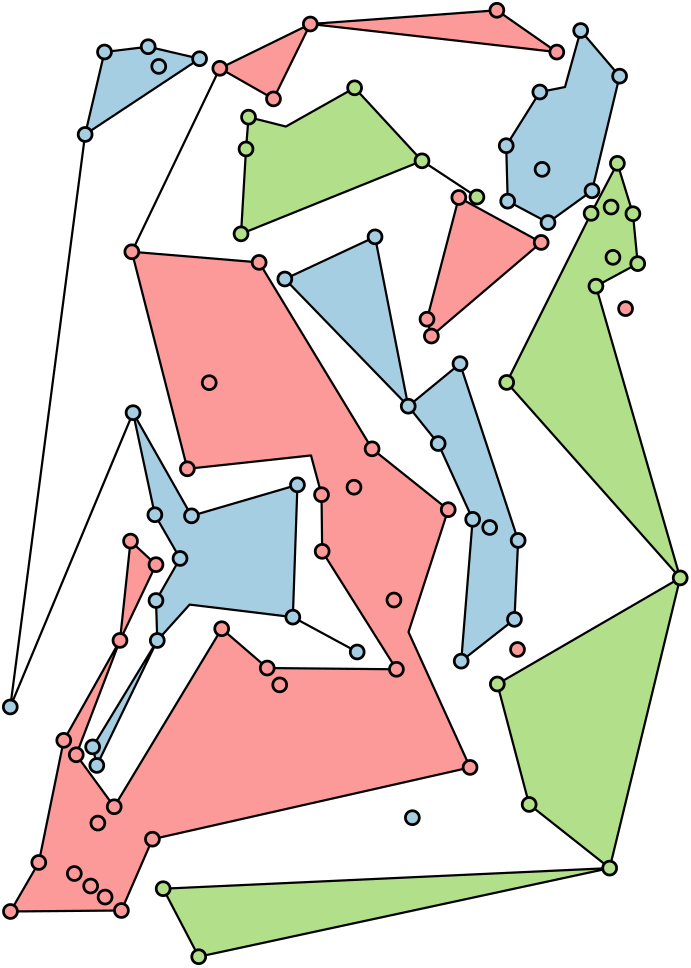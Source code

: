 <?xml version="1.0"?>
<!DOCTYPE ipe SYSTEM "ipe.dtd">
<ipe version="70218" creator="Ipe 7.2.27">
<info created="D:20230131145524" modified="D:20231124120521"/>
<bitmap id="1" width="290" height="405" BitsPerComponent="8" ColorSpace="DeviceRGB" Filter="FlateDecode" length="63926" encoding="base64">
eNrsXYdbVMfb/QeSaOyKIghSBAFBUOrSe2+iIEVQQBQErKgoir1hjQq22HvBhg3FCip2URRb
DLF3U0x+H99ZBsfZubvLArsGjfeZZ5/LZevcOXPe/lZVfTu+Hd+Ob8e349vx7fh2fDu+Hd+O
b8e349vx7fiKjn/+qfrwV9Ufv1e9eikeTx5XlV2rOltcVXyqqvRc1asX32bo2/HtkHl8+FD1
+/uq16+qHv0mHncqxOP61apLF6rOnKw6fqzqyKGqA/uq9uyqZRzY/20uvx3/afj88qAGOxjn
SuoGHxnj7bbNK0ZnjIyL3TVlUs3Fgr3ij/t2fDu+wUcZ47f1a1xdXKKCg3PSUoN8vP28PAG6
mv/i+3w7vh2NGT7AjhA+wA6BD7CjYvgoOJLCw0fG9nu7tQZZOM/oH/fpCfiq2Ae+Hd+Oz4kd
qfChik9jgo9w3F+57NrihUUzpm7PHLNm+NBJMVEZvXuZ9+hxLGf2J+lx62YHR0f+tfil345v
h4qOY4WfVtrunY0TO3/v2g74XFo4H/DZMGp4XmoK4JMeHBjv7elj1dPB1KRLJ83WLVt89/13
uh3VTXV1PHqYRzg74r942qwBcSKRaM/UyfTdylfkebm7S/kg7CTfjm+Hco9Hj6r25v+78Hm3
dRPgU5IzG/AB9SxOHgRcpAT4xXq4AylWhgaAT4tmPzZt2gQn+BMXo91ckvx88LSFSYl4yZGp
k/FyvMmrTRtkfUruyBFQxyiRQWIUWVnhJdJsj/vEDP7t+HY0XCZ89lQs+H1cWitGZ0SHBPcJ
CFg7bqyy4IM1j2V8avaMg5MnAgtzE+OBC5ALMAKkWHTRB2pAPUAQTmyNjXAR/wU94WmgKrwE
uCudn4M3+WPH1oZ/n+H9Yqzs7JIiwqOCg+N79x4b0adju7agRenPh4Rc9+P5+w9Hbj/ddf0R
xr6bT17/8fe3tfYfxRe0DwZfGAPDw11dXJaNGomBDX98Qrz85fpo7c8Vy3IBgX0Ts4AFyGMT
IiMAkDAHeyDFqLOWVof2gI9a61aAj0t3M0h0+O/w0BDAZ2V66ubRo/BaqE7SqUSV4+22zZAb
IS6SP8GA+LYQLKWTIGapLnb+sw9e7rj2iBtH7zz/tuj+W/i6eUNsM5dcS6fm5wBidOFBmgLQ
Vg4fSu0GAEiwyBbwAWSw+QM+eMQ5ruA6/psZ0WdaXD88f3vmGMDnZu7ih6tXNk7lTqq8CukU
qhwIV/pzMGkKHHdf/E5gtWBnYVTy0LC4hKwla8iVE/e+Ae0/gy8ZJsGfhg+DEMVeyU5KNDUy
supqEGpvl+jjNT2u35YxGYAPqOfZhrWNFzL7dlcdKhCPosKqE8eqTh0Xx1NhXDhfdfli1bXL
VeU3qk4WSX0tSBn8C2FVumiqgJ1/ZzWgxsxbZi0S9YpLSB4/1SMgyN0/kADt6bu/vi3Drxlf
0C9km9whKSWHhoDL2IsjY/uNjYkmQiCEPVNdndYtW2DghMh+RPDD5g+p77Pibm++GEr4OYcP
VB09UnX6RNXZM1WXSsXwwbhdrtAA3KRNCH4IJF78RmiC0j9dtvP6/V//EDSJXFzHzF9OxUXA
bdxPq3CSX/b41R8fvq3Hr+3A3isXX9CtgCPIfkCNm4tLTloqERc3Zo3z9vD4FBfB4BGYArKA
L2LEIACE8tWi2Y/QbojtAu+Zl5oCari0cP7nJj78WMJixaeqzp8V81fZNZlYO3FM6ptA7sUv
ggD8967tUp5w5qR44xIclypfE1hZ2dmtKrpCUTZjXX5IzAByvufG4w///O/bwvxKDijsteFr
eGgI1hIeK5bl4srOrHFm3btjhYDU+of1ojqa4qoNdLEjUycTVS7Jz8ffxtqiiz4LwFgPd6hv
i5MH5Y/PBFngO/zLAASj4QTMKM2p7dLdzMHURKadX+C8PnHvBYESxMWNZysoysBrMSnD6Z+F
Fc++LU+FRLB//gfqr3zzx+1n7849fL33xhPM3s7rj3ddf3yg/Om/LH4/eyofX8AU6Ab8ldG7
F7vOgYKFSYnEBKd02wIASBxhIIiUAL9gka2VoQG+A/F/UQDiC2zPHFOSM/tzW06kuQtBZHMT
47FLgJcVsfPj1hMchfUfCCmRnC8tOOPg5gE6Y02OwOM3EFEovf/wD0XTlUdvMDnYiED6QlOt
cBQ/eImX4LWfT0IAviDMyF5LkN+wmLG2wTWc1RoQgOKvFIdUnQY+kbgDCADTgwOhFtkaGxEv
AHEBRLu5YEOgAPzMln9MGhgZ24J00ffIIfG0V1VhndBbv/FcRXB0f0gF/n0inb18dA0Msldu
45YH1sZ/E1bQXs/cf7G77PFOEFO1rqoImojZNiwuwdXHLzwhmRXI6QAwAbqyx29VRXOSzmXh
gHiG1Yuli7UqFUpQrwiRfRrFp8VvSyIYb96oCV8UuABUHUxFIqlmDYijANTtqE4CqCDORTg7
QuIF42wePerU7BkqAiBmDDDH7gRBV/pzjh3BPsze8dgRWd7hMZ27GAJxU1bvbNW23YL8Im5V
3H/5+38NYneev4fIpyCsOIhBDo8anA7xe8CITOxgEBI+H83Vhi+sUuIjXpmeKouqsF1LIbLq
LVqm0ZKGEP8bACR6E2AFcAFiABrgBtBRAAKMgCSACXgCpMQBId2UofDAm+CdoW9CABb+931B
wZ4rv9JbbOXiOWbR6h+bNyd/pk1fpK6lLdyB/1O2/efvP2y/+ht+9c/Hr8SmZwRHxQI1CqLM
MygkefxUVtUNi0tUHKQQ5kt/fY2dsG4TLgiOEg5svFh4UH8gjMlfYFiQPJGdK2mQ4eXfBiAE
S4iX+FHgIAicEDtJHBc2EwpA4kMHdiCyKigqQ8yGyI23wvtDe501JKV/WK+0qMjKdavx36eH
C8k93XzhPsgLj/hEeqPDk0d0tbDccO4OJ+T8d2z7+28+IRCzc3IizkSgzMbeQbj5YOqWFBRD
zMbuFJma4REWZWFlxeq2eImNg4NUuVGRsev6o2fv/6oFX4LgKE7QwgIDuLCcZEo4DSGyBnoW
/lUAPly9kgIwM6IPCUUGapo2bQKBEJMG/SslwI8C8GbuYiFz4eV4so2VVVRw8LJRI3PSUiHA
kISa0uKruIlYHuYiJ5yAv3IPnac31zkwzNbdZ+vlXzmgQf3/L6CMyIqEwqgNFqzkExaRMHZq
aMIQR79gE0sbNQ3NJk2baOjoYQ6BL+xOQ6bMs3d1Z12Q87YftrQT4Zl4GmYVL5+z5SA3sbWO
y5WvZAZvyF6WwBfWBrGZY4UouPCUTGRKBKBcS47Sx6O1P0N7xb60OHkQBSAms0WzH9Vat7Lo
ou9vY01SADDJSb1Cg3y8aTZo6U8L7avz1CoLj+P29U5Kh16GEy19g0V7T9HbimVgamMfEMOL
Ov8F2z6UI/JjXX38WFYC3CxtbTEnmLGROXnT1+1eXnhRiIiZ6/Id3DwALmK2BRUS0GETw6vw
cgNT8xatWmF6gdaxi1YLaS5r6TqRi6uVSOTk6TV8xgJyUQq+ZBvnwURACrQGQKaEyVKUMgr2
/mtEplwAfkYSfLZhLSZq38SsvNQUEgxjZmJCPPh0AHTlK/JeHTyEewfJEFsrTrAbT1m9k73X
q0+W6RgaYe/l1sBXb9uvfPMH+aU+vfqwrATI9LSxASWBtobNWiJLCASjWTu6QGYgwzc8Wvgc
SOOY7ZihYyEwQGLHFucWEp6UNWPu9sJJyzc7uHvic/FxwLhHQBCJLz1066mCwVFQ8IEv7L1Y
CfJWC5bllYucBxaoxObMBzZ8WcEtFIAYnwuAI2L7jYztx+ZcA2XQzsBlwBFucU2olVcA9lVu
MYDdIOoIr0M9/4pRVvb4LfmZszbuASsRNIHIID0mjckGELDzWLl4go+wCwXHDcL8rDtTTl4C
7ACGmFiikc3febRthw7kTzkD8wxR0zu8n56xaZeuXVnjCd7EzskZJ7uvVtaqiQMgYCJsrSR4
Q2b0LFbdtcvigKLiU+y/ri1eCFmIT/dobETWQABiEAAqVQ18u20z1cUAseykxIQ+vXFedlIs
wEBTIHcT+zP09wO3nnILAHIRkDhz4/7/jm2/mEkIGjn7J8weCAVwi0vP2HiughWqMTmRqRkQ
A4A4qGnB/Qe3VVcfn7ux+gm/1RBiRD8re0dIgO7+gTTrQWhCgUQBoEGe7GZunp23gf0vPhqf
W1JyXZHgKHlBSsDXiWM1+MIov8ERGYn4/YKJrCEAJK7ABgAQupiDoyMojASkgcggLu658is2
z8HZc8itJArauYevCiuec2sA0hEYjbWNkAHJ6quccjaWAyT1Y/PmOVsPsvhiDYD7bz45fPtZ
wdUH89dt72Jk3L5jx2YtmoucXdPGTcLWtPLoRavqlAfIfhACgRcCNLDbuKXrB2RkY5cDf+Ej
ILr7RfYfOG6atYPTgBGZrPHExdtXvK0dO3VxyaKk8HAfTw9yE0lwVEqAH/gL6JAXhQs0gba4
KFlJIsNbdWzXlieybzn4FICKGUKhi5GAT0DswKX7uHGQbSh2sCdjlD15d/PpOxp/RQc0CEhH
nG0f4+uz7bOBMRiQBokNlo795U8uVL6+9NsbMld0TJ67yMLK+vqjV+crKhf+vCE4Jh4zpq2r
yzraIP5Z2tpChsTo6egamjAEOxiNAYDcCEK0dfO2cXCA0Ah8Eb0M8MSWeObn1dYiEYR/iCXL
Ro0Ew0Z5uEP/ghYmp65FDb6ECSDlvPHkv0tk9TeTfZAA4MH9mO2/9+6GLnbl9EXikl5SUAyl
my4AiIs+faLIgsH6IQ4jdkCkxHrjTND5ZY++Mts+FxgDig9PHsFeKfnlJQsuMgrOXOyoqXno
7BV6BQSHJ3uFhA2bNp8T/2as38PNLWYVWxygh7tAwt4iB6U5e/kE9o0mRs7bx0tCfH1ZK9ae
qZPdnZ3lOU+Br7PFMhOsvhHZZ1k/kBUhonxSQHLyvEP70EUCoEEc4lYC8QoJBaevVSnDMLWx
n7BsE3vl6qM3HMSuPHxu2qPntAVL2ItFd8SCN4iMFf82nq3gUo0w5m4vNDA1t3X3keoXwLhx
8hzWPGT+2isHyuevOhHZ8WPfINPw9SPyCsiYv5L+OWX1TlsnF3adQCjibjeUFEhBfVNGDsqc
HBaXIPbYVmsrO78ioLHS8uYL96ExsXIydh4hkQ1ITg3qE8FdJLPXf9TEnjY2xB2wtOAMsVLK
ojAp0VY3H/969ARZ9uCyjVnjWF3b2clRHpedOi4TZQIia92yBU9k30p91svTyir1uL+4udT+
jDF/ZyE2ZG6pXPiY7Mk87ahRt27+fSJp0BEJhb319N3Xp5RNX7cbLMNegRzITdHKrfk6+vrQ
xYTo6x2f3NXCcvbGfUGRsaAwkYvryNk/USuKfArDzYLs8eHMabrsT84Tl7upidv5aWGQj7eX
vahLJ81aghIBqNqILCXAb3hoyDciU6KntSY+YeN+KNrslfVFF7FahEvltCQDxqZn9IpLoEFH
2XkbnDy9xN6cssdfwSzdf/k7l60QHDeIvXLy3gt2ck6V3dXS0dm47wg3adcfvYqKH2gpcth8
/o4QQYTC1DQ0h81aIpXCTtx7ITYr/f6eg4yfvcje3h6AdXRyIrxGAuytDA3kBShCgDx/9hPK
oKxJegHUWrfi7f/1JbJ//u/vK88unH18mozzj4sf//74v0BhT9/9Vfb4LWc2xF3mlPoTtx81
a9FciDIMattfkF9k4+jMenOIooH9+esQGkt/leBuEA3UVfbKuYev2Jlx8fIZPj5bCDG/0DD3
wFChSZZSmKNfsFRXdQ2FkfyX0xJhezdzF5PYJ2HmMiBGiuuemj1DJtYOFYixJiAysJiyiOzJ
748pvthx88X1rw9Z5U/fHa14fvDW08KKZ7KCDYTxVFDqv/v+O6wQdrXkHzsDpb5fUrKplW2L
Vq3UtbRNzM3ZoCOKMigsX5lShtGqbTvWUoHfyFrvx0+fY+PgyM4YxsX7j+3dPFyDwoTxwJTC
WHWYo7BPBlsBkcV7e/JBvNICg8Mc7K8tXiiv0oUKiOzNX6+vPb9MMFVwdW9CeoLI2cndzyt7
4URy8f7be18Nvi78+lqRAG/ssSTb5ZMP6OYTrJDOuroLf94wcda8iLh46GhNmjY1NusOvX7M
lBkLNuzKO3TeL7K/tp4+G3Q0YERmXHrG11ErFStcIhkzv4j1dJDML4om7D8dNTULL5SxECu5
/WsPOwdOyKQiuo6hkUIURg5JIiOWdqnZgsIgYRJkpUihDClEduSQ1HJMckTEB2/vlT45S5nL
zdcrMjF6/ZG1y/PzQiLDIgZEkutA4tcg7Tx8RW7Zz8evTP15W+6BYlkom7Bsk5WLJ4lAyF65
bUBGNsQbAOr7H743NDEBxAC0LQePYVum62fsvDxswkCZU0CoiUUPUsEAcAuNGUDU+ddfvnua
U10HZ8/h3BZFd55TwsJEYUdiIXb48m3drsZgK2H0VGjCEEUpjBKZZHWXlAA/3tIurc4SG9AI
VAJBchzWDSQyIb4w5q+b5x3kV3TnCPkTJ/gT7IZzPPP931+2iez1H3/TpAlre3usfwxHD08u
F3554cWxi1abWNrom5hB/CP5FwExiVk5i7A52zm5rNt9QOhvFTm7GllYYjeOGToWJ+06dvyx
WbM5m/fTN8+//jVouDRImAy3kPAhU+ZJVcqi4gdiL2J9i6sPlUjNX6gzhZHj0kUODqAnHi83
rovBeOmC/OBGYG1aXD+pBv+GENmLP59fflYqVMHSxqfHpyeyV4Zkpi7cuICcf+lAO1KtguUe
KAHEqN40bNp8WwdHbKHYS0FeNLCnjZpa/NjJbHEPom74BIWw+/OVh89TRo5pr64+dsZc6BSA
J4AZGp9i7x3ABR0VP3j5FaCMVs8jQ0NHj024o/5oTJF+166U6C9Uvl66/zRmhjMY1ofCKJHt
31MLHPCETzvsKzlYI1XgANK81BRi8D85Nyc1KiomJFhTU4OXKhXo8cqqYNw4+eBYVFKkk4cb
vUK4bPnuPHoFQPvznz+/xOXx9N1fNULOuCm07FtNWFRAkJ27N8QYYIT4ZaBS4dazz9ldVrNg
ekfHzly8jHUDQSk7VXb39IOXc7cX4lXT1u7GY2C/RE4u+gri82nmJiV97EgS4YvVqmvR5XJs
O+B9QmGFFc+nr9sthBKhMAiccihM5le5cZ1LGJQi14HseGnmlZyiBJcWzg8W2Rp11hoYGkwq
BpM2LhGBgYoTGWjo7pvbUvGFMXPVdF1DHRdfZ0tbG/AXpMQdxVtHTctw9/PkngkShLT5xS0P
ugmnTZrNFYHBn1x9xbTpizh1AyAiyBo0bOTw8dlYSP6hYdA7Vu/YR65vKS7DXg2cAlxQ7SFw
cvbJryCUke5UNN5M5BXAKWXXH72C8DxmygxCYXtuPIFWC4gBaByFgQfHLV1fNwqjhySRQcPi
iQwqm6wmCI9+kxMuXjRjavcePdgAkqjg4E+dKGUTmVQVjI5VBcstHXqaWBgv3r5w4k9Zel31
YlPEtQftXZzj0xI663cGALmXgA2/XG3i5+NXqAGQ0JaLty8XNUfyyOifEDWpiJg6epyjuwf2
amAN4iKVG7tZ2UIjW3emHNv7vJ1Hoc2x9knszF+BuMgFeWIz4ZQsKGWYFhcvH0JhuAL+wubD
Zt5RCmODahSlMGlEBl0MihVfVFBIZNwBvEjD2u2Vy7D42StA3NCY6Jq6BNKIDPh6+vsTqSoY
Rn7pjoAIP/VO6gDXmcoT64+uUVNX23R8Pfucrac3aXbWmLNm1pcLNOyKXGFbz+AwAC15/FQo
ZTjhAsIxsPcCdzurvT/FTHj5loPHOnXu3Elbmw0sxwiKiHILCSeObKyfCcs2fZVKGRfkaWBq
ziWubtx/tKOm5uHLt0kQ9eDsOYAYVdw2nLsTEJPYIAqr8dhJ+LNmDYiDVqUokQmxJi2fl1aA
wSAFl8TnF87VSQUrvHVwwNC4NmptBo1OLLp7hFzR1tOavDRb+GTgDkhcvieXu37j5bUvcW0Q
baJzFwMrB+fgfvFaevpLCopZp+qKglN6XY253KjzFZURcfFaOjoJqcMgK7IQw+7d3doWzEWI
DO/WOymdU8pApl8BytjNCpABX0u4lS/eg5Y6fUVNcD5oDpxF4w9JFYIGUZg0Ivtjx1bdjup8
bYHTJ2s1sN99U3HzxfXKdw+EWBvcN4J2JSv9aaG3hwcexX9KEhlUsFuvbkrFFzhrbM5ooCY4
OrDg6h563dHLoe/AcFlaGyCGl3A090UAjfPvkDD7oNgkwIGIhVgMIi//Y3eeQYkgsBo/fc6A
5FQWRzMXL8MWjYsX7z9et/sA9A76ryVrNwN6UMookeHkq1TKuCBhIV+7B/cO6T+YCpNgOiKH
EwoDqTWUwqQR2cKkxDAHe17wk0tkN19cE5gaLjx688v7a+cpnZE2ytDI/Lw8a3S0U8cVVMEW
bp7XxVjfxtkawiF7HYxmYWsOAOL80tPSB2/uXXx6jnvtvA1zIDpCgOSuP2jEYSEf/vkfFw40
dtFqbLD9M7IBB4IycFAHDU1iEKNxdyu35lNHmI2Do6WtaO/Jc+QKTozNurOxDXiEjk+JDIuK
ywT5KpUykjbOFmQArDCZYDe/yP6mNvZkBpRGYTUC3m0uYkqrQ3u+CJVcIqMLu+Dq3qXbF3OL
ufRJyfOzhynWylfk1cRDHj5A8fXofaUsfIGGRG52uoY6AIsQeoAPeA34uv/mTuW7hxi/vvtF
CDRih2QZkIyHbxtplg3nQsV9x46K+97T0RVaORZDUtaM/TefTF2wxCcohNox2qi1A2dhDBo2
sr26Opd4WHihjITlk1DzhT9vIElSlMjw/lwk/1eplIHIaOYm9hbsMAvyiwAxR79gSAuYaqqF
cQme9aQwchwq4NrS1YnIHry5T1ZsQnqCtUjk5OEGwqLRTZ9sDneP/3rh0O9H9vx1aM+fh/dV
3b9bqwoGUPSKDVFTV8uYOZKwFWcAgSi4Ynde+csygi86pAJtxLRhYEMh0J7+/qQRmp05o0do
whC3kHCiUOCR7MYQFK8/eqXftStJzSACIeRAQAmKWHH5A2EweZOmTQFGEFz62CyS9kKJjMAN
etnXp5SxUgHQ1KptO8JWOO9qYTk4ew7+tHLxBMpwhVAYUCY15L7OFCaDyIw6a/HVgOUSGagK
a3XSoknA1/L8Gi9wZGK0EGjcKHtxVY6XOTlzEPAVmxpTeOug1CeYWZmNnTYagOIgRoF27vEZ
7lV4T0uHnsRm0piBxkUpzN1eSIr+gcXAZQQO8cPGUM2LaFuxSclG3UwhEwrzoegAykLCI2nm
7+Hbz6DcUf8au8l/NS0qOKVs5sb9NHMTWwohL0iJUMcohXGaaYMojByFh1lAbRg13KOHeZ00
snNPxIvZNzRgwvwJbOgFGE0+ymSNiT9lQQ70CvHYUbJV6hMAnz5xYYFhgVLxRQd0NCHQogdH
AmhCZnzxZ2OJOeeUCGKRIBF33uH9BmSIE96j0jLSxmRRhjIwNo7sn9i02Y8xiYO4TA1utGuv
1s3cnIYPbb/0CwRRQmRQTAhRfmVKGZe5iV2FBNVnr9wGQC3cfQLabnjyiHFL12Mq5FBY/QNg
Kh9ygLIyNKgTkeEoeXQKqzQ0Kmzm8hnsugW19Y7rNWfNLKlkJHXk7lpsZmVqYWsutL3TARVs
3rIco25Gtx+Xy0cZBpQ14TsERPgBwkKgNYbQfaGDDPIM1ZXUNDQJIkZOnRMVP5AgBcylrasH
+LRr314+xCBMgsvW7T5IK1ewRPa1KmVc5iYphwLBABAbPnspINZv+HhMgkooTBqRkZRMnshe
1NKegCzRzNmZkBI/2SU2LnD38xo0OtHG2bpZi2YmFsYgETmIA225B7rKcnuRAVXr9qubh4sP
dujY/ui5wlohRsbd1xVCjwBQFhwdKLDS/PsRxdySWFV0hejmOJ+z5SDJh4KWASmxd3QsNC/o
X9DCIOXp6HextLWTAzFiVDS3sqZh+UW3H1Ei+48oZdRrD6z5RMSS6GhVURg5AB8BkfHlBQDD
2g66Sr0CfUMiwyA3jpqW4eHntf7IWqpDgaRYxEHbWrh5HvUpA4BQwVInpOCZskTE8pdlULVu
VpbpddHNXbNEQYjJAho+CHIjPrdRAU3oIHMLCacrnwQZ7rr+CBwElFmJ7Nurq6eMHENipVy8
vLV0dGRB7FTZXUBs3vI1/qFhNCx/yITpbMTjV6mUcUHCi/aewk4F8aCzoVGHTp3wk1VIYeSQ
zNaEoCiFyCBSyj3+/OdPdpUOHpNs6yyaOH8CSeySarUA4hJHxkMsBOK0dDs1b9nc2cdx51mZ
Kti155epicPD1z0pbWCdIEZGxaty7p2BcXwHQFsItH8ldB/rgaswQBQHusdCnMOVk/de7D15
Ts/AUF1Ts+DMRYoj/a5de9jYAkdCiEELs7CyJkZFGpYPbHZkiOxrVcrKnryjbWqDo2KtRCKw
OaauZZu27TU0icVDJRQmg8g8epivGT6Ur9dRqx7x9zt2iY6fnymUxGQF0usYdDazNA2LCyWI
w+OAoXHAIGU01guGMSprlMjJ7pdX9+uBMgywodBT0MVYf8S0YY0hdJ9zkGHZY9elIQfQI4CC
9advJKQNA2eljBzNRnEQRxhEQWBNqJoF9YmgRkVwH4Hb6KmzWSKbvm73V6mUkaBEkpc3YETm
vO2HSTV7va5GwgYclMKU0P1ZBpEZddbiy77VRmTE28VFYmDIx9eaQ6toID3LLJAhgTJcB+Js
nW2GjRu64+C2u88rCEY25m/Q1tW+fPdi/SBGRtmLK0KgQRn810P3hUYPyIdsakba9EXdrOy0
dfWi4geer6jkYqUmz11EcntxkWaQkQFMmfboSY2Kw8dnDxo2EkSmod2ZjYGMHZH1VSpl5Lf0
ik3gGkCQZkaqojByCOrnhDnY14PIxP7T359wdvKhk9LYKxeenhUG0oPyhCY+KiKev1+yastK
SIbmPc2bt2ju6Oo4KH1Qe/X2W/dtaQjEyBB66EjoPjD+LwY6cg4yqA9tO3Sg0aq5h8530OzU
SU9/y8FjBCwcykBVRFbEE0BnNKsFF6GOFV0uZ8MaITSOnz7HyTeQ/UQrF8+vTymjKHP3D+Sy
8EgzI1VRmDQik94E885tRd7p0ftKdmVCXJz4U5ZErOCbe1jbFx6cGzxqEBtIL3VgYXNe5puV
ZXnrcjU6dVTXUG/VphX0svFTx+0t2lNvuRHj6vOL3OeuP7rmXwzdv/r4jbDOG8l+2nr515ih
Y9U0NJs2a3aMAcv2IyfZQsFt1NrRSA+foBCAiDynvbo6BSYZC3/e4BUQBOgt3HWMDYeAOMpG
630dShnLZWxjvqUFZ0TOLuyPVX4PKWlExheCU4zIcDx8+4BdliI3O1YOxLjzomLWopkanTQi
4/qWlp+7+7oC+hEX/iTmr8cld1/flgqKmPjo4N5BOIG4mLtmSf+kOKNuRg1EHDQ+qaH7wohi
VQPt+fsPOz92hSC767BZS7paWJJQHx1DI+fAsDELV5n2tJIakUjQZGFlzVnsj168gcc5uSs5
HU2suxl29QwIlhUO8TUpZQ9f/U4n1srODhrZqqIrEBc9AoJoXl7pr6+VTGHSiKxiWW69iQwH
VyjAzMp0VcFyNprX1LwbRL7DxQeFS/3Gi6tQlPD4y1uZMFmwbL5UBzSLuLZqbQNC/afMmSz1
U2QNqRHFnz90f0/ZY5IE7dOrj5VIhMVg0r37kMk5biHhgFj2ym3iRsYDU2mkhxBloyZOharF
/tc/NKzaQjJGaG/cefRUk6ZN1hw4Ib+Q9dehlLFRNGL+chFH2HoGhQJuZEMr+UU1m4mgEJyU
lisH9in+ftee19gTZi6fIXJ26mltbevoMGbmGBpIv2rzynqLdgo6oEvKigFGcKVeF13FESc1
onjasimfM3SfenO8Q8L8+0SSymzZeRswjRGDh5GyALuuPzIwNgFhyUIZFDRawYMMD/+AH5v9
KLWBwpCMzBYtW5LeW6xSxrWW/jq6cJ65/4Kr1cCVhqtP3K8ix7mS2nuH3ahD1evzj4uxCJds
W+zk4QagFd05sv7I2pDIMD0D/YyZI4srT9YbYsQBvXzDsjq9ikUcENqrby/IqycuFikONBK6
f+jG/s8QUXy58hWVZ9jyHQNGZKZNmlUj7Rwrhewn7KjVpGlTmu1CzR3UqBjaN4pY7LlX4a2+
+/67PTeeyFfKVCJEffaD8z9C2yWyAR3P3v/1GYgsPThwQmREvYmsSkaocMHVvXaODmSh1htl
ULtShiU3xJx4+spJQAxAg1aIIRVxUiOKB41O/Dyh+2WP39GaOezdh0gTkzK8usjbk6zqgttC
VgJYSME3Fy8fepEaFQ+dvdJeXZ2js/HT5/gEhTRr3pwtniNUyk7ce/F1mD64fqNsOJkKux8K
KppKKQR3o27tG8jyc/fzovVFycDm3EGjA1YCRDjQinlPc2hnwb2DwDJpo1JHZY2auzQHpLPj
4Lb8I7tAQJwjDE/A8xtiSOQGwMUiDl8Dn47PJRHFUkP3bZythe6Gmy/LlHhD7r14X9N8xMGR
rRLcKy4hYlCauHzZ3ecAEVdKmkVZYuow6GXUDAJeo0bFAcmp+C+bXAYhM//YGS1dPbZR+4CM
bFYp23W98uyv926+vP7qr1dfOsp2XpdoFYEZk2jmq6KCyXWqaFoXlPUbHMfW9V2en+fu6yVu
b/SkBIIfFvOBk/sBqNw1S7C2x04aAxBhnYdH9wGURE52gCFWPiahVZtWONc31G/Wopmnnwee
AzrDkwEQvHDLvs14E7xbafm5BiIOihvUN7ID4FPmLcvJL93BAcq3tzcJ3d94dB2bbnDhyTll
3RCa+pS1ZA0pSDVjXT7ERRdv3056+m4h4fnFV0j6s9RMMdKJlVQkIJGKrEsaV/BaPFJPGcmq
7trdYu72QjZGnSplB27fLn5UzE7Cvdd3vg6UgcU0dPQ4H7TyP1JQCE6hiqaKoQzqmKOby6hp
GVDKIDoCYqSo7+VnF+q0/m8/Lt91eGd79fbT5k6FRgZkjZ86DiiLiY8GFgBJDOBCW1cbkGze
ojnOiQ3TO8AbT0hKG4gnT58/DS/cmL8BkITQSAhLjoGFIk5bT6tXbMi0ZVOI9QP4cgtwtbDq
CZUTmibYeeDwpJrmaE+Kn//xVIkoI0Yw79A+Nk4uVo4uCWMnk4xCwMTI1ExqADCIiXjEaKQi
Z2kkdEaK7ZCUaoJHC8mmS63atiNK2eG7ZVLLSpS9uPIlQgw6F1dRhyTA0gGtTfmfKlk/Z1JM
VP0LwX082FBhAC1qYLSlnU3ckAG0bjYEj7oFzz+v6GnTE8tewScDQUfPFQJNqzavBLImzpwA
lPVPigPiXD1dCCQxAMkmPzbBiVE3IwrJhOR4PBmfNX/ZvLwtS1fszpuzZmZceqyDp33L1i27
GOv3GRDm6OEcmRhNOlzgEVhjS4I3PAqLS+MlZYFJMW2y8l19AzS0tNx9/dkWP5d+e3P6wUsI
fkMnzfLt1YfEfuA5wgjG4vIHIDjoaJTI8FrnwDDaGo+0tMPJvvJ7hMViBsdai0RkVxmQFk9+
6V//+/Iqn1NnGU3T8w7vx14p/fWVqomsY7u2dS0EJx9lJMeZCxUWVuSQP8BZUJ2UpYuxAyoe
IAlZEZBct2MNIAl8DRs3NCYpKjgq0NHLAVqYrqEO6KxJ0yZAZcdO6u06tDPv2ZPm7xBJmCuz
0EBS4zpq0eLbeCRFljS0OxecuZg+NgucNXHWPOCo6M5zEgEL+cfBLwQviU0fbWTWXapUSUyO
YZExlMhKfnnJFh+micPH7os9MqOmjgJx7yjeSstKpI0Xx8tdVJ6Q/NkOgIid295J6TFDx7JX
rj1+o1Iim5sYH+vh3kAiqxIE5I/NGQ2Ji71y+9VNxYGAlQ/xT5EM6AYOcZ7ay+tCGz5XumfR
1gU9bWzokhMHYh1Z6xPsL3xyvUlNFspyD51v26HDpJXbdA0M2bJv3a1tSbXbMfOXGxib6BoY
xKSNBvEtO3xOVmbZ+YrKVq1bO3l40ea2bJ00qpSd+vU8sWKxGijoW+TsRDaTL91Z5ugXzDW3
VbIZX1DRtK6F4GQdtQbkV7wqr5MDWpZjS1nj7usKaBlCiyKXST1z1XRQG3jN3tVpSGYq26rJ
v0+A1Djn+pEal2OIBU/j8EMThhj3sIpJTme7aA2aMBOYsnNxp0W8IdfFDc+s1jKeS0UZ6E+t
QwfIk+TPPTeesOH3UMpI1xKCMjdfHmW0eMsX18Xj4C2JFOmu1Q3aVIiyBlc0lXW8+PM5u9IG
DI1LzhzEXsGqVp0Duk7kBVaVT16Ev/ATNDtruPg6k9qPWGZOHq7x6YmjpmVAVQmJ7OXs42xi
YSyMwqoJenxxrSEom7J6J615C72syY9Ns+bnUbxcqBQXKxi/ZI3I1Y2a/Unf51VFVyBGSkUZ
NDJP/0BS4JRUX6SMCaVMx9CoxhRw7xrZRtiyEkBcr5g+jbaeXp2cZZANWL//TuW2yRYUgtPt
qF46P6fhRFYlSHsRBuSzOZgqdUA3kLyAKSAL+EocGb/3Uj5fW3XjgonzJ+CRmEHwG9U7qQ+d
lCaL1N789abhKAPFNG32o3tACMXL6erSnWmTZnMtzEBqpG8gWxufEhmp1kj80VDKWMaEUuYX
2b/GeVT2kHx/W0cHUlYCiPPw86Zq6a1XN79cMz62rBatWqnQWSaoaFrXQnByDi7tJSDCj6uN
Q9Je5A+lO6AJeUFYrZW8Cq7uAfkCXCI3O0iJslLehANIdPRysLA1l0Vqt17eaCDKhs1a4uQf
oqGtTb3M56r7ShPPGtfCLGncVNLkTkhkJA2NxFbl5heyn8KpKgdu3y68dVBNXc3e3SG4b4i+
oQG74ZQ+OftloYwraKlnbMpegTyptE+SLARXj4qmtRhLJdNeoMvk7lpcJ5QpJQOaKw1XK3mR
ZAGvEA9QUmxqjCyk1DoyZo7EmhQWNKgTqclCmVtIOES7zDmLabYmKWGRs+2wuaUlbXqbnbfB
3tXNzMa+i4nptAVL2IBGQmS0YhUQZ1H95qTCDK3mxH6BpNFJEEjMrEyX78nFHsLdzcZQSa9+
zjLQt627j6qcZZKF4DaPHuXS3ayuheDkHA/e3mPvgqVDT+6+1BrZq9FJI//ILqWQF4TDWsnr
0I39kPS6GOtjCUHwk1Uyi+7eN15eIyWtwE2yVDnsLRjC0BEFSY3L8yLFN0iVaQiNhbcem/bo
uWTt5po2tfuOq2tp9xs61tHDE4zm3yfSOyRsxrp8KGUbDx4P6hOhpaMzfHw2yeikRFbjZXv4
AuACkHMPnSeduahSRsamc9ewaewo2dpGrQ1heWxBX0rzDu7gKsdyUWTKdJYpUgju+LGGfAKX
XKatp8UtNmU5oOUXEL758jpb90BW104ItFhFfQaECbssCavrgKa5SlbP/3gKepJFaqBFPNaD
1NhyH1j/JAqI1roprHi+bNMOY7PuICaoV23U2k1asqbG7D91gb23/8ZzFYBYycdugIUXygYk
p0I4jOyf0FlPjxIZEThBjoQrv/v+u8HZc6hSRkbc8HQQGYTGlq1bkvxxXUMdbtv5Qp1lATGJ
XOdNpTnLJHs916+iqfyDazTGoQwrX74DOjy6TwPJ69LTUvnCIdYMFn9XM0MTC+OxOaPlFEOg
5AW5SI7V+oaggRQtHgJ+BKkJjSfySU0qyqgLldjnQUn9kpKBHZJHdum3N0V3ns9Zv9vc1uHk
vRdCo8f5isqQ8MhmLZq7+/rT1DO8FSjSwNQc4tOPzZs7SCplEB3bqauBwtYcWoW5It8ZGitX
RP1fqaHXcGcZxEUugU45ZnwBkdkaG23PHFPXiqa1OOJeSiw57JBcKWBVOKAV8SmTSlmgLZAX
9mc2fVsWvkBeCtY7lUVqZypPQBwFqU2ZP15xUpOKMqjqc7YcpCgbljnxhyY/rN1VICuRU6pp
cfXOfQt/3mBpK4LMOX3xCtJ6Eouti0k3/FfXoMvYBSvYPstRg6NIHis0VvKFMYFcraRH7yu/
RDM+ZGNSn1nJOS9KKgQn/+DqQXEoA9HIcUCfvnKyHmZ5fKJ88oKqBYUL+juUL6yQWkv0Y6N4
+vuTerhchaRWWnnq9yN7b+YudjA1CRbZPly98s9Du6UFilyScGYy9aUJyojeRK4cvv1s/PQ5
YDGwEs1w4RI5hQPgYjWy3B0F9t4BeM/YEVnhiSkiF1fi0fYICBo4ZiIhstbt2pIYaahjA4bG
URsR2FmCkb8Qez5Xdo9rfagcZ5mgfk79KprWerCt1SErQmKsFWXEAV2nMgUKkhe0rb4Dw0Fe
2Iq5Cj8NJC85pEYhD4j9395PttxJMVEd27XdMGr4+0IpNZYvMAqOEGVsXGtM6khDE5NDZ69I
zcqEmia17ADIi2hkECZp8YElBcUeoRGA2Lzth6lHG0ADxEBkvRMGUHfM+PmZdMtqo9aG26m+
iCAQ1lm2vPCimoam8nNeJIns1OwZXTpp8kSmcP2ceqMMvCPVAZ02KlWJPmWsBAg52HKhRKRO
SBGW7BCSF8QeJS4VQugfDuwmnUYHhoc7ODraiEQ+7u5WRl0jnB1P7FkbGhVmY29vLRL17hdO
XNs0nYTLmoc8QKpwQMDD4u9iYkoTxGgaC1u1my3iTRu7ECK7UPl613VxE08IS+OWrk/KmuHi
H+LfJ5LzaA+dOk+8CM8fJfPDNdxxD3TlfKBfRBAI+xuFZZOV4CxTaiE4+QfXFMnSoadkE8Ar
Qge0q6dLrQ7oOgVEQQ8iAVHyfcogrwdv76mo08SLN7+Rie0f1isqOLh8RV7lutUbs8bZ2duP
6RtuYmwcmRi9o3hrwdW9o6ZlOHu6k68kRNnsTfvatW/fQVNzbfEtR79gUxv7LefvXH30hu0o
wabAAE3Uilhc/mD7kZOAWCdtbb/QMBffQANT87YdOkBYglYC5PpF9u+TlC70aLsFhkamZpz5
rcZIq1ZtA2FLsoPdviyhkct5GTZriXNgmJKdZcqraFpXlHEyPIeyjfkbICvKd0ArHs3r6OUA
fAFlshxVqiMvKceF84TIrOzsADE6z9lJiTNSBjt5uBH+IiMksqbRG0na2vdRTw+OigUEesUl
gG4srKztPHyoKlF05znBWvrYrICw8C0Hj81bvgZqmoGxcTdzC2Oz7i1bt4b0CEHR3MpaU1s7
YcykjPkr52w5yDqdV58ss3X3Mbe0pKUIZ6zLd/H2VevYcd2ZcmqSJWZ8NjwGQiO7gzV+e76w
V3t48ghlmvEF9XNAZHMT41VBZFxyGeQKbtNjUziJA3pv0Z6GBETtvZQ/aHQiJEPAudaAKCyG
u29uf6Y2SWeLMbG/rV/j6uLCTvWeqZMHhvdh428xJsyfMLG6EtHzP8Q7an61BjFi5iJAjIIC
gpyjhydEHezDMUPHQk3r6eiqZ2TcrEXzH5r8YGRq6h8alpg6zMHVrXd0bP6xM0Q7gxZm1N1i
2hopfYIgMYLXQhOGLDt83tXXH7sBNDLvkDBn/xAswqIHl6lhtquZITeTX1wQiMoLxAkqmkop
BKckIuOSy4QpnDS5jDigp8+fVj/yIsYuKAikzXStAVGfg7y442OwKNQxlstGxvZLCA0Bl7F9
pgC65bvzrt09LnZoPnu6s/q+g7/YEtOkkHs3KxuIOr2T0gdnz5mwbBPUK7Db6JkLadEq0Bmt
n3PptzeTc9fRAC068BLIiupa2mwVAsB5acGZ+TuPAno7Lp4n2QeDRg62cbA3t+qZvXAi14z7
ywoC4XJeIHgrs0Ccsiuayj+45DLWAswllwkd0IoHRKVOSNHW06prQNRnPT58oNO7Y9LEIB9v
UFjpTwtz0lLdXV3de1iYdzcTlzLIz1t/ZO2QzNTAPsFY0g8uHyEvOX2+nIiLVJCr2YGrrX9C
Vtp6+VctfYOFm/aQGKrQvtEkA1pcHNXUnGt4R9p3QsUj9Q0K71078fDC4btl+8rv7b91xzci
LGV8jTvMNySAhOIv3LjAO8gvKjGGbSLwZQWBCAvEsTW7GuoskywEByJr3bJFQyqa1gllslI4
OQe0ggFREFF8e3uTgCiIMfUIiPp8xy8P2BlODA7qZmYW5u8/NCa6ct3qf/bnL1g3x7i7iaWt
jVegb+bsTEDs0oMTuE6ef//YKdLDTtyF5GwFrccIBQpSIltsio19JcU6lm7da+fsWljxnFzs
amHJghGiZqu27SBzkiuH7pTTrLHecRGB4cG6Bvpk45q/bh6rPOIEQGP5F1L6qoIVX0oQiGoL
xKmgEJycg0su6xUbMjZnNJfCSR3QdQqI6mKsD+0AJ4oERIG8/mUPjmS5ZkdTE4duxvTP34/s
gXAIFXLEtGFk0zhzbjeFGMaHfXsOXBLXII0bmgF1KWpwOokBztl6MG36IjCRyCtAiDVIQSNz
8hbtPdX5Y8QvCZ2ifjcTSxs8h+7hu65XkuI5sclxANSoaRmgLUApPSsd3y16UAynPManJ85d
k0POl25fbA7Eu7vi6wX0DiLou/55+7vVG2U0AYEOMF0Dop2u117RtO6F4OQctfZUuvbwitgB
vWWlggFReIc2am0CIvwUDIhqLNvpkUPsJDdv9uO02BjOmfK+cO/TMwce7tuSHBYMTXnWgDjW
6vv0cOGeK7+SYnHZeRvmbT9CW2thK4ZSpqahCamPrYs7fd1uLJ6Vx6+CrVh2I6nQuBg7IouE
VJEBERHztvHoOmdPd1rJhHCWpnYnCxsLQI+dYUiPmlqdHL0cUrOGWInsAEnCdICni5cH64lo
bIdqC8RJlh0Ai6UHBza8fo7iKMMd4RrtuXq7DByeIJ+8wFZgQBoQJaxOL7RsvPjzeSMKP3j9
ip3kkpzZrVs0PzJ1Mh+VLSnJB4tsjTprsWGlYLQrpy8WXhCb7vFYdP5WwaUHbPfbhLFToV94
hEVRrIHjcLFJ0yb4LyGy1SfLAEYdQyMSA8kOIi5CVgR82PkEagy7GUHzBVuRCidAEy7aOtr7
9/G1drLqYmTAvQTAJAnUX4SzTJkF4qRVNOULwUGwUe7PkZvCCR1N5GYnx9hOAqJAXl4hHsI+
mKoIiFLJcaeCneQp/aKbNvmB14WlDSDRytDApbsZXx2CGbePlxBhkmINDNW2QwdgbXnhxRnr
d+sZGppZWFja2nYzNx+3dD1gGBCTKLUd+eG74vy4nSXbOM6CZDh58aT80h3WTpY9bCwhE1rZ
2Xa37JExc1T2T1kQTnx7+bFVo8lLSLX2xhlqxeW8hCYMwaQpx1mmgoqmtR5cchnIiOZtATXY
HqUGO0Hdnrw028LWHAp1cuagzx8QpVKlzNbYSKdjB4mZP1/CFYVgU9dXpqdqdWiPm/Vw9Uo5
WGMXyboz5ZGpGZAhLaxtSDMmjOTxU80tLWmrd4mYvbLHx+7foHW5Xb09QFXUDGLn5ADyWrR5
vq6hTnRyZHcbM4gWOF+5e3npkxIKTNYwQh0TjXHTU12BOGlEdjN3sbLKDsg6ZCWX4VG9k7rQ
MLj19KbY1Bg1dTXIlv9uQJQybfjM/vZu66aWzZtFuTp/mvZ9u6tul4vH+bPcTsjerwmREbhl
2BvxDlKf876goLT4qkRW9frdrE2SxErRMgWsDlL+/Bd2Ypfs+KmbeXdwFsDSw9pK10APV/S7
6q3dtdrJw9HZ23nGkqlzcmc7ujpUvKqxSUYNjCHxKhgQF4dlD2/MvmlVFYhTWSG4OqGsZeuW
ULJAVVCyWGMjCYiC9PjvBkR9+Od/Fc/eXX2k1HKyj37j8mQNOmlKhIwWFdagjIzqEBGp4/7K
ZbEe7uA1PnWCxePBQ0RxEyv1S9dxcb/Dps3nPG5XHr15+9cf2K/Y6XUPdIUcCCkienBUVzPD
IVnJrdq0dPV0qXz3sK1a296RYXOX5vzy6r5GJ42dhdup8O8X5u8V5OPk4cJ29mmcuWacs4wW
nGxQzotkITglVjStnUKZFE6IEC1btST2fBoBsvdSPonmhco2bdmUWn3KKgqIev3Hh703JGZ+
1/XHuKiEt755g53nlAA/PU2NU7NnMOLiWQmUYZTfqDpxTBaOSnJmO5iaQF/jKyAx407RGdry
jHVb94pLyM7bwLUj53Rn4l/GvkcCdfBo52rbolULTW3NQ6cPGBgZjMoahQHETZkz2T/Ej/hW
SDGQOWtmufg6N/6MTpUUiJOU+bGRBotsPwORVX3swglBvW9CNCQQyBJ4NOthXnj7IClviLvT
d2D4vxgQ9fTdX5cq3+z8OMNYmbkHPhnDH7z8Xbk2/K7aWs1/bCoh9ZVd41FGxrXLcrC2efSo
Lp00I5wdefvVx0EYLTplOOhs3vbDRC/z6dWH2P9P3Hvx/sM/VdWBphyR4aYQbwtBGeAGCSQh
OX781HFanbUCQvwpyu4+r9DU0gAqUyekkG1zVcFySCkS/tA3txshypRfIE5QCA53R4mF4OQf
ZKoHZyQDX8QFQ7qiGBh3xe34dwOigC/ISzRhFssvIDyS9EbHGD5jgRIibSRt+BD5tNXbW3TR
l4jKlgoxOi6cl6WsQSaZFtevY7u2Gb17CS2Wf+7fd/t4SdnJ81NnL/INC/cOCUsak00gxorE
XIWx3F2LCZHhHNsg8bx06NghsFcAYGVlZ6mjrzNs7FCCMoyxk8b49fGlpT8g6uO8kafAcM6y
jPkraUX0+jvLJAvBSa9o+uKZSlHm7ue1PD+P7ddg6+hQa0CU6syGwBc2c84IEJ6QjG2fyFfY
/CFrzViXj/O7LxpAZ5KBVXmpKU5mphI9Pk4drwVltSlrj9b+nOTnAxVgcfIgPgmX8WhTa/+t
p5+2LCGRQW6nYQNAnJWjpV5XvTXbVmvrap++ctLL30vkZGdiZjIiczjNaocw6RHsLqvixLXG
F/6h/AJxkvVzSEXTg5Mnfh4ioygTOTuxvYdAavYuzv9KQBTwxeUd02Fj70BgRSuFhsQMEEdE
3GxASJukDR8CnrdlTwnTB6hKEZSRAUjKwBq0bB+rnqa6OvTmHpo5fWRc7ORBSZXrVotv/d7d
lyv5xSOHyIj4p6mj6RvsQzgrJj66Q8f2l+9e0jPQNbc0p5kUkCc9gj7516BiN/Jqw8ovECdZ
CG575hilF4JTBGVcr9sJ8yfEDRnwOQOiPvzzP2j6svBFBqREtmsz6MwjILg6pK0BmemMUoYt
DtJdjy76n1zM+3aLDR2Ko6w2ZW3fxCzsooBbbHCwq4vLyNh+2UmJ+F07JlVDD1+GOeQTmbgR
297c73/4nnQpBWd11OyorqGO89mLZqq1bwfc4XzWopluvq6kAip5lYmFMeegaeTOMisXT86H
WDczviIVTQ8fUJHdo4adq/0p0MXcfb0ANNK/AETGNvxSaUAU8FX2+C1bnUZq+Lqpjb1J9+6s
Lyl5/NS49IzqFgz15TJBYJWom3GLZj9+ik7kbPh1wpoMZQ1Yzugb7uzkWPrTQnKlfEWeyMFB
zGh78xUnMgx7D1FbtbY0EQmqmZ6BHkmgCA0P0euiO2fxbAMjg10ndkQPjsSgQXSkFU6jrbSj
5AJxhw9ynhpIFPJCerDXQcLBuHRBbH+GTvHsqXg0DIYkPEBss5o/YXBG8sSPMaXnnxSrNCCK
4IurBsYlYaVNX2Rgat7VwhJAg0aGbR/ggqyIR3tXNxqOi7eqlwOlggu2SfL1kZAlik/VE2VU
WZOGtXEJ8WAx9kpSRPgeEjapMJEt3DxP11C3SdMmFGXpGWmtWrcCqQFlkXF9T1wsUuugZmVn
dfvVTVKRgJSxCo4OpOWtyGhsYQPckiBBnvU04/9WSWb44pJFSeHhkB/MLcynJwyoNXZOFTC8
8uwCJx9WvLqlui0OoGCNh8JBAmu19A16OrqyKY2Albinnr1jWP9BFGIY0OYarpS5dDcbFhKU
5Ofz6eLliw1CGRkni7jb9NPwYRzK8OexnNksyuQT2ckHx/Dnmp0/f/f9dxRlAaH+Xv6eQzPT
pi2Z3Csm9OqTi1o6WgDaloObiA+UZA4KUwgbW/iHMgvE7RMXJbu1YpmNSAThHJO8MWsc9uqa
2VbRkAtDwOre6ztv/36jugl89ccH+fhad6Y8ZuhYTKzUhCwyYkdkcUan+pSAkAysIiFt/dzd
FicP4gOrGkhn1TeaNTk6djfrYW1NbzRYzMnZ6e22zeJnKkZkyZmDPIM8gKxWbVrR1FrdLrp5
O5eqd1KfvXoGxEJSeS9382KNThpbT2/aUbJVTV0NdAYi44pONCrH9Pu//lFmgbjqGU6Nispm
LFqQ1R0cHVWIsnrA8NGjqqtXlO78Eg5St5MEq7NJWFKLzEBNY68UP3hZ5y8kGVi1PXNMmIO9
BWv6qLdSRuNDBCZHfIpam9atW7bIG5pm7+gIQTEqONjRyakGcVdrjOpcCDdHZPmlOyD+nbgq
bisM5YtYP8p+vYaL4kBif1cbBzszCwuT7t1IlsT0JdM0O2tAaAS4RkwbRrxs7PtDL2g8KONy
XqAyuIWEs1dO3H1RV5T5eHrskcxjgujobN4ddxyiCzSFvNQU3JqiGVMrluUqkouh2nHqhLKc
X+wAprzD+7Vq2w4ok1olgxurT5ZxITf1KTMrCKxaNGighOmjTjZ8IcQAUub9n21YG+HsqNWh
faf2ajQIHOAqX5EnZjFx456jChKZe6BrelZNyVmKslX5K0Rudqv2r4A4FJ+eOHP5jCGZqTYO
9iTwPnVCShdj/dUHV4DpVuzLo40qGmH4h5ILxBG1N7xPTloqvReYc3AZMAVkAV9ifdzPB4jz
6GHepZMm9sCmTZvghJRwJ1V3IOFsHj1KpTCsWQZkHD2iFOcXDZ5x9AsGf2Ey2XBQbuy6/mh3
2WOu1gpnd6qzAUQysAqzumXMKFtjo9oDq+oOsX0Ts/D+Vl0Nexp24TPfSUJT2adO1kIiA0Ao
kVUbPXRuPikjKHN0ddxxcBtOhk8eGpsa4xXoSzNiSHbngLQEnJx7fCZ6cKSlQ09Xf5dBowcC
a402/IMz44PIGlQg7uB+WmMTdPZ262aIixAhbHv2kHIjmKCd+yuXnZo9I3985sr0VKAMmzA2
SUVgiC0UO2qd8HVo1nRwq3V1RFNcr9BPNoHajBu14mvK6p1WLp7QvxLGTpWasUjxdfLei6uP
xE2I2OvQ2riEo1d1ihyWtOFjg+pSHYf/KTO91sAqxWz477Zuwl3Q19Rw7m6GOyIlKQZgf/1K
vmlxzppZrNEjb9sSavGgKPMK8Zi8NNvW0YGNLgCRiZydiLkYOMVzRO52nfU6a3TqFJsct7Nk
G3naVcnOGv/uISwQx1X0qpuz7GNpMvBXRGAglrGljY15N5PMyAjIFXJyb+UPOTA06qwFBf+7
77/DisKm7W9jjQUwITICq2vDqOFCGP62fo2NSLRs1EjsABjQH/E9a/Ze2fjCViMfX2MXrYY+
q6VvAJGbtdAK8XX6wUva1Yu0Y6YjZujY0IQh9d/iJG34EBswS9FuLpixugVWcQP7D2PrwJRi
qhN9vKyNDPH+UsKrjh/jzL9CImOlu+TMQRAX776uYO2KpCeIgUmXTcfXu/lKRMrhvHuPHqAw
SIxbT28C0LpZmNm7OkOkBM1hyY2ZOaaxOaaVXyBOctODUuBj1XPWgDiIi6TViCrEP9xrwLAk
ZzbEmDXDhwKG2MCxwIQwtO5uBm5lXxvk411TDvTmjbo6l4nzS8/Y1MDUPGP+SrZoDJ8XfOMJ
iy+2HTNrAOHKrdTNACJpw4dMjk0JP/9TtlE9lDLGnIi9DrOq21F93YhheMQ9lXIvzpwU77S1
BXtQIiNGj4OX9rMlMSPj+i5YNv/24/JWbVrhOXPX5jh5uJGIAjyGRIZNz5sGqEKYBAnqGug6
urlQGBbdOQKgEcWtcZrxsQk3adqkoTkvly6w0w4x7+dhacAXJEbcbiz1zIg+suJLVTcoDGOD
AmW6dZhMHAWdXxo6euYipwnLNsmhOYBUiC86dl2XMICQuk/1NIBIBlZhb/l19SrscjWzXY/A
KiZaGFNnqqsDOQH7GO4m39WRjOtXOYgJiQz4YokMLAYuY4mMlKKduzQn/8iunjY9Ljw9C5Gy
i5EByaG2d3EilfzpGD1jtLAsD3mOSt039UaZcgrESQaEA1NkkJhwYM3D2tLfyeHd0cPiIIQT
x8RrA/Qn6X9R3Tg5L4etGA+hEX+S0FayFT9//4EzSgidX6S6BdSo6et2y8fXhcrXUsFFB0eU
kCU4g3/9lDJI1y7dzY5MnYxdrj42fCajUxw91bsXBH4iJ+BEIhv0U/X1CuGXEhIZIEaJjBg9
SitLhP13MKbMmZyQHH//zZ0h45JJmwMwFNs7g4z5G+YJy/KQvOlGAjGVFIhjqkZjHJw8ETca
oiPuTkk1ZfxdeCgpsq+pkeHNgwf4m1t2TawFQLA5f1aMQdXAMK66x9CeqZMxcDIjJZn+q7ik
TA5qWOeXLOcyxdel397IxxcZQgMIJM/6GEAEgVUYcxPjP1WXVTywijEnQvywMjSACgzdFm8I
OuPLtpDS679Id07JITJi9ADQOCKjKAuP7pOzdM7p28fVOqpxLaRpEfXowZFq6mpWIjtKcOuP
rPXw8wYezz050zidZUlZM7je9PUsEMeoZhDmIbS82rQBGhnUIrH0Uh1+kDd1cscO7Q/+vLJu
MowyYAjg2/WwAL6Mupno6upSVfHO8ZrY+AU7C4OjYl19/KIGp5OQJ+r8CohJlONchvinOL6k
GkDCk0fU0wAiqZRhZ8OeBnR8UoQVtOHjadWSJ+4UydbcPHoUziGKgBylGIox849+kx7wINkT
hCMyYvS4+lxKN6vp86clpMSb9ui24ehaNiSYrTaGl6t3UodqVnjrIJQ1Z0937yA/iI6AGCGy
ite3GgnKVFUgTlI18+hhTmLycZtq7F3XLuOGFm1c30mj49zMsUqI+akLDMMc7LFycNLXxalt
q5Yaau2IS27n1d/E1vhV26xEIuBrxrr8ASMyre3tHXwCwF+9k9LlOJeBr8KK53XCl1QDyNhF
qzlxovTX1wrJD4LAKpKffm3xwjoEVn202LMdqCGH4A4CsFIs9gJzooJERoweeIRAKGxlNSt3
RlBkYLMWzTaf2AAosfVmSWEQXAyODuSqIS3fnQe4EZHyyrMLjdZZprQCcZKqGSQNIreUzs+B
3Che0lCrq2/rvaKjFt1M4sN7/wnFWYlYkz3uFezT7ahODAJ5qSlmerpWXQ2IR4n8ZHf/QLbg
UvL4qa7+QaQviXznV13xJdUAsrzwImcAATnWNbAKewiR8Vq3bFFzEVuNwhb7hUmJoDCyH95f
uQxSIvQyRcyJihMZMXoIiYy06J22bIq9hwjPhzrGxgDP2zCnq5mhyM1u/dE1srLdzz0+U/mu
EcVWCZ1lBqbmXIHleqJMUjUrmjGVZl6kBPhhsJr4uyuXwnx9HKwsHxef/gwoy0welNU/lhbE
6NC2TWf1Dp3aq2EHoMnLLGfh3MnTSxHnV70HZwABb7JCqUJmRuxRbMqJnw82kH0TsyA8KGrD
r7bYY0JAWxg4IbsidqRPkcYSfQ0uyIGYfCIjRg9IfRyR0WQlcYhjV12PIDdwFqnQsubQKhtn
a7zD4u0L5VdQr2p8h0oKxAmsykQ1I65hEBn2yetLF3N3efKwoZAeS3ftUCnEwJj4lIeQcz7K
V5CpfKx6YllCQCLeLgc3d7ZEAM6hoyni/Kr34Awgtu4+tEOKogYQQWAVYAKt6pPpQ75SVh0A
DGDi1tDCBRDyiV1RQYu9gkRGjR4ckZW/KKNVhW3sRT2srS2sLHvFhO0o2erb21tbT4vrJ/LZ
qrUo14yvtAJx0lQzfxtrogqRuyneYwVZTtsXL+rYof36uTmqQxnePCLAv6ZGE+XWQD9bYyN8
pZSJs/Crs5as8QgImrf98Mf6AEG4wqHs2J0XSsGXLAMIF0paiwFE0oYPlcqosxarfsoLrKq2
2EP5ggqGfYbaD8FfYDEpsTrYnaRZ7BUnMmL0wAlHZKQzyJJti5083AA0qFfrj6wNiQzTMxC3
ApFVc6z0ydlGXUS9+uB6I9IOOPUvECdDNZs1IE4sKH70v0CA3DJ1svCmX9qTb6CrA6Hu75tl
qkCZbQ+LwrVrav6s3v+xDrED4PtsHDVSXa2GykfO/snOydnKzk7k7BIck6BjaCS0e4CAlIUy
oQEEdFYHA4ikDR8AIWomYFJTNVFWYFW1xR4zAAoD8RFdlXjHoIsRoVFBcyJ7cC0aWSKjRg+h
RkaeGdgnmA0MFocsOjnKaQLSyPFVpaICcTJUMxI5wPpMdTU1oJEJbz20M3d7kb+bq9T/NmRA
HLXoZiJhjayWYCHNYmXGerhjdQX5B7IaGc1TMLWxF0b/nrynNEbjDCDilsqK3whJGz5YCWIe
5HO11q3kKWXXLj/buinC2RE7DA3Beld9BXqZFHMiIPZMoV2XK5/OEhkxegiJjKLMK9CXC+1g
+01QfOEjGnPDTTk5L0ooECc34Kd1yxastyXW0yMrNUUqHEBkMt3WDRhxYaFLJk0U6iMQFw9N
mQQd5M7yXOz/+xYsFBo6MDNSgQbtTCko4xRkoAxYU9QAIgisAkagVUHflBlYdfnivkkT8ZPZ
aDfcHQiN2G0UCQCuB5FRo8e155eFPrJzT8QS44C0eLbs2PL8PN/QAM7E0dj7gMh1lvlF9k/K
mqGcbkrSDF+saoYBXaBjB7WKwsOyQFFPt7WM8excCd6N50csvwP7SAAYiAxS0/bMMeDcRwcO
fWagcQYQKxdPzgBCCl/XqpQVzZhKqstOiIyoMb8LAqteHSuM9/HCzyxhykQQbW5STFRdLfYK
Ehk1ekD/EhIZxpXn4iItsan9LKysIDRCKZswf4K7r9fy3TVhwBefnuNLeQD4qqyEpgpnWUML
xNXmxJmbGM91LpudmhLs6SEHGkp0W88anZEWFyu1VDUJ9oMaQvxo2A2gRT49XKg40Ep+ealc
A0howhBFDSCSydEAF/YKIjfWBPRKBlYV5S7V1VCH4sa2tYUAL7OlS23mRDlEdqbyBCUyavSQ
SmTEGT1i2rAuxvo7z24blj08oHeQSXczCjGJQqb4PvhWbB0t/NlYD05K0dI3WLT3VINyXuSq
ZiQgX6Km+q7tRl305bOVUtzWEEENdHWu7d8r3bx/+ACJASNGuYpluR3btQXopALNO7yfrbuP
MMOlgUDjDCDQkTkDyBVZfZcErQAJQ5GfwNrw314sTQvvLexWgJ8MIVN6J1xBKlCdiGziT1mW
Dj1Zo4csIiOdXLT1tdnOjEAo18VbrIthUX38yb+tX/Mp4R0ybaM8lFkgTjE/Du4mZ7k6uGoF
gCbfothwt3V+7hJvZ0c51myoMNj5aQQ76ID0WRMCDfhy9AvGUDrQuJohnAHkxL0Xte5j1OIh
lsbbtWVt+CXbtnTR6gRZgjNr4JeCwesUAKw4kUFEJI2GqdFDFpEt37BMW1d739nd7DskjozH
4MtSVRtUga8+gQEk293e0bFgxjRV9E1WurOsoQXiFFPNsHR5seTCeX83V4hztSKlIW5rfMT2
xYvkPGF2dVoxvg+0FXAupCkoKcQh+9mAJowQYN0H0m+HILAq2s2FOJRrmlidOAYZIGNgIiDG
+ZchGyf5iauh1ikAuE5EZuNszRo9ZBEZgdiJi0V3X1dIxCXuyeX6Jd14WRPJ3L86q4LkK5X+
tBBYq8nD/fChUUGMKxA3ZfVOrkxZg8z4MpbBwqREvql08amKwsMdO7RXhKfq57a+efCArraW
fLoEeI06axNnEykQCl6DcEWUl/vHTikONGhYSjGA9HR05dRkKQYQSdc/5pYEH2ZG9IGCJpbS
N2+0MDGKcHXhSqOA0aB+Si/ZobA5UREio0YPWUSWf2RXW7W2eGR903SoqauxPSYu/3KCfElr
kagGVtVj2aiRGf2rE7efPW1UKFNygTjFVLNrixdCPpG4p9Wx4pnJg+LCQhWBTD3c1mlxsdNH
jqj1aWpt20CaJXlwZE2CF8haFbYpJ0CzcvH0CIsS6m61Zm5KHeBBzgASM3RsLQYQSYEcc0sE
cgjAOzLHTIqJ0uqovn3cWGFTJIsu+gqW7FDwYJufskRGjR5SiQzg0uikQSFGo4XpCIjwY+ty
l1aeIuIiyIv92numTga7ic/rTsEqPa49fiM/qqehZnwZKwFrmNcCym9A8wLdnNqySRHU1Mlt
jedAzlSEKKODg1aOETsahoeGkIoWRLuh31YItA3n7kAA4JyM9Qba1Udv5AcJlD1+Kz+wivr9
27Zs0dOgS7C93aP1a4S9kHALFCzZ0UAio0YPXCx7cYWD2NFzhWCxjfkb2Iu0LTsZ05ZNISCl
438F4qwBJ2cntuDnyNh+eaNGqq61q7LM+CAy0FlDy0croJqBIPJSUyRubnWDY8iBtj0sFGQo
xd3WeVMnAz6KvOfKGdOiqwOTKpbl0tQYiLg1vt3qUXbyvOqAxpkZlxQUq2tpy6u0c/4c+Va7
Jk/y8/KysrGxs7Epy1sKcfGHH76XapY/OHlinUp2NJDIqNEDRPbgzT0WTdDCoItBIxPa89m3
Krx1EDhlgxifnDtMykqAznLSUo/lzM5OSuwTECA2Nl66UNXIDiUXiFNYNQPEiIb+aXxMfXKx
tcmTFtzYELe1RTeTku1bFco7KzqKdxNDvtqBTtJOScglW3fryumLqgOa/BQJ3gBSnQt2aOZ0
NxcXKCa0JYFFV0NfK0shjqCySS/ZoVgAcF2JjBo9hERWUlYMQfGnVYuk2hsvPj3HvqGlQ08u
2+V/RUdIKcJFw4cOigjHrxZDDL+ikZk+hM4yNQ1NNqRHCc4yGaoZBBvca6FqRnQuSHev6lLN
TL7bGv+16m6m+LsZddHHd6g6VLBvYhalsJKc2TWZp3KB1tXCsndSujABrU7Z05wBBOCVZwD5
WCx9GRGWPmoobo6OxDHN1Tiqa8mOhhAZa/TgiOzy3YtG3YymzJksFWLizoAvr7NvmDohhatI
IC6AzwpI+An1lXU/pxlfOQXiGqKaffScpsREY9TJhFhReFiW2zoiwL9O5IiPFvsUqqOIjTpr
1eTyVydFfirPS/prFF8VFt7RMTTiepjWFWicAQT8KM8AQup7ODqy1rbKdashOrJG+z92bIXw
UNeSHQ0kMmr04IisVogJhcZNx9fjPblo4Y/x7k/FymmjxJcQZcopEKewahbv7SnR4/ijaiYO
sbtwHmKbrCANOSaOYE8Pzm398ORxvFWdIka2L17k7+YqPj9xDN+QpuqAyISFkUtLbyodaHga
+8Jhs5bIM4BUfw1oZBCZ6LeC3GhmYUHt9jgBvupRsqMhRMYaPVgiu/24XORkl5Q2UA7EyLjw
VKK4nLaeFlfD6osIyOdyXiCWWLl4Kt9ZJkM1g2JOIiuEqhnRtqCg1cP1nJWawrqt8WcGsFyX
dwDGmzdvJgZm+Y1X27d0bNeWCopQahxMTTjTd+mtSuUCjTOALMgvkmcAKdhLy0vSlgRBPt5d
9fVonfz6lexQ8Hjx53OpREaNHiyRKQ4xcUOlF1fYd+4zIGzopLRG25tMQWeZ0grEKaaa3V+5
7FPqk6B13d83y6BMbV44vx5Aw6uI2xpvAsTJCfiXNUCI0OZIFDG4jOVckAJvHT2wr1RSxiNA
09DR47IbFAfanhsS+nKLVq3Ywj4SBpCPexdpSWBnb29pZTUuNobsYOIMPlklOxpgTqyVyFij
ByWyX17d9w7w7tW3lyIQE9rz8Z4iN7tG289F1qGqAnFyjuPHuMIUn4q3CwpTnNqySVdbq35Z
nJf25OO1vXy8/Nxc6ld7B4OcX1uxjKT2U5c62I3vL3PpAviFAxQkcHAQV7xUQaAJDSDZK7fJ
NIAUfIpLP7twvnmPHrYikaODw8joSHklO5RxSCWyn7YuoEYPjJsvrxOIBfcOwsCJgijjVDNg
tmXrlkV3j0hRzRrxwTnLhPVslWbGV1w1+1g7jmZc0tVe1wHtrG2b1jYW5vXAKYgMdEaTqX2s
erJrFdIXqUMuMV6/ErYLlAU0UJX8mjynH/AGkAEZ2eyV+y9/F0ZYQVb08fAQ27S3boZqBrkx
hymYrCxzohwiGzFtGIiMNXpQIouM6+vh6644xKQGgbj4Os9cNZ298vT3J40cZbUWiHv/1z9K
/khJ1WzDqOH+NtayVDOCFMh+9RD5CJ3p63RO7BtRj2xrKGVQzag3IX/mdPZ7vtu6CWIY73I6
cgi/T1lAu1D5mjOAOPoFyzSAfJzVAG8vti1j5brVfIvhBpsT5RAZuEa9k/q05VOo0YMSGRQx
qGO0SbTi47Zk7PHYnNFc2+hG1WpTEWeZMgvEKaaaPVr7c+uWLSSMCYLit7NGZ9RY/Oo4kiL7
Eg/akkkT65FtzQbw/112DcIt63cgydR8BGC1V1cq0NQ0NIVAw/zLAprQAMKZfyUMIB9n1cPN
7RiT+IxhZWf3KfcK+4BSw2ilEhlr9CBEljYq1UZkXQ+ICYXGvZfyuVabjV9o3KnEbj51kFNP
ssuAy4gX1gz8+2ZZrTmeUu2EatCezpWQPwvXrqlrtjXQzfrs5o4YzjnLSDI1zxTVVnFhJ8Hp
63a37dBB2BpGDtBYA8jWy7/+2Ly5TAPIxwiQpPA+2YwEDgEy1M9XiRb7Wols2OR0avQgRDZl
zmSjbkaX716sB8Sk2vO7mhlKSepsxIcKC8QprJqlBPjxa1VSNcMAxAC0Ovm8AKj48N4Kuq1l
CZz4ULZgiJZ6B9bfRJOpJb58dQrhh3/+JxVoYDSpQFPEANLVwlKeAeRSKWkxLHJwgNAIfBG9
rCaYFiK3sp22QiJz9XdhjR4gsuzZExsIMaE9f8DQOLaadyO353NmfCUXiFNYNSOFECUWqrQG
W8GeHorkeLJRUsJMT6luazkDcua9oqOfRNC+EZxJnCZTS4xqxafhQDspKXkGxCRyBpDKN39I
TOzHZvTjE+KDfHwGRYTXSI8H9ysdYlKJLCKxDxs5v2jtAm1d7ZKy4oZATGjPX74n18LW/Eux
53MF4mJHZHGtfJTsLJOhmj3bsLZFsx/ZGi9S+5KQHM+HJxVqiLxvxTLbHhYKuq1ryYKZMY1l
N1Owm2Sfa5pMLSE3kh9aF6AdKH8qv9LOkCnz5BlAyHFgPw/5wwdVcQ+FRGbvIWKNHrNWTieJ
zw2EmDCp80zlCXwQWxgEo9FWPVV5gTiFVTMrQwOu0ovUcu5Ah4I5niAs+ZnU1G2tQBaMRL6M
i63NgWlT2K/KJlMLy9FIBRrEBqjAXAkjIdA4A8jc7YU6hkYKNZs+dbzq8IGqi+erXqikKYNU
IrN1saZGD9BNW7U2R88VKgViUpM6uWr5jdaef+KuigvEyTkky5oNDw3hCwAKVDMi7ymS40lY
r1bli7it5Wdb12TBSIY4Bru7cXzBJlN/GkxnaqlAU9fSrhVoQgMIW56ufuapM/dfbK9u0FZt
Rn5cD71ASGQ97Cyo0QMQA+h2HdmpLIgJ7fmTl2Z7hXh8EfZ8lReIU1g1yx+fSUp0ylfNCAdZ
dTeTn+OZkZSooCMb2hm4SX62dU0WDGPwBDbvb9nIflsumfpTiCCVkf/5H9c1SUGgCQ0gnKgp
swiqVFH9n//tuv5YameohhBZB80OnXQ0idFj0/H1aupqGw+sUyLEhPb8Qzf2Q2iE6Nj47fmf
o0CcnEOyZaQiqpkiOZ6gMM5k0cBs65SYaM7+P33kiIyBiRxzccnUrBmEHIADN+GKAE1oAOEi
kJ++U1TeePXHh/xqx83GcxWxaSPtnJztnJz8+0SSAlmKM5qQyAxMuhCjx9bTmzQ7a0AjAyiU
izJFkjobZ0Fv1lmWe+g8F/WtKmeZDNXM1tiIr7cpo9PWtf17gSNZOZ7QpMJ8ferqv5bjts7P
XcL5xMGAnTQ6/nH6JFdvjUumZs0gcoAG1AgzZynQhAYQrvaRFAOItANgpB8dnpAMcGXnbZix
Lj95/FRbR0fFRRchkbXvqNaqTav80h0YgNjMVdNJsIfSB5fUCR0wNjWGT+psZMdnKhCnsGpG
atTXqprVmuMJebJ+FfVlua2Jd5vT8uLCQsV8eqiAa2fDJVMLg3JBKFKBJrVnU2HFc84AMmfL
QT1jU4UMIJLGZPqhIDIrO7ulBWfoO0QNTh85+ydx2QQF+lYLiayjljoWfMHVPV2M9TNmjjz3
+IwqiKxuSZ2N1Vkm3CSVUyBOYXv+wckTSTnfWlUzsvKBCFZdqimcu30rZL961/eW5bb+lAXD
9WaqTqbmOsxy8SEkirjeQINexhpASDK74gYQKGJXJCti/Xz8ioObB3sFpBaTMlyRIASOyIru
Hmnbvi00st2lOwAxII5GLapocEEgoM5GntQpLBAXmZrxmcz40lSzd1s3QTWTyOSVrZrJyvGM
Dg5aOGF8Q3pVSHVbZ6WmCHs/2fawEFs7T0gk8khNphZWbgfQhCYIWUDbJ2mkMjA15wwggJIs
iAmTccTGZDs79lMGjMgkTep316YjcESWMGJAi9Yt5qyZCRWJBGOojshkJXUSaDfaIJBaC8SB
7FT+JSQr4oLLwGiKqGbEaoF1XuPwqm7LBVy0btWyTjV5FHRbS2TBcD1zq1sycRWihMnUwkwT
qUALTRgCoLEB21K7YChiAMH7C62apNGhgbEJ9DIoZZAboZeJnF0gRkrJppFLZIW3DjZr0czK
yQoQo0VvVEpkwiCQeRvmNPKkTi7nxcTShtshVegso4dkM9w6qWY1OZ5amu927ySBstMS4pP7
hCmrkyDrtoYACdWMwy8u6mpriWNRPnamlp9MLYxxAjoU79nE5rNzsr2wYCZr62DrazkHhpmL
nIDi3okpPW1te1hb2zi5sLwmp6MuZ+KLSo5s+mMTO1dbEAqNWlQpkQlVM4isbdTaNOakzs9X
IE5h1axoxlQrQwMFVTPSQDPWw50AE9yh21FdXGxKToPyemVbE7e1v5trfu4SIeXVOOYka3PJ
SqaWavqrK9CEQd2cAYS1dbBNRvAq8CCp5w+49c+Y9GPz5m3ad1DEsHz71S2yjHee3ZY2Pj0u
pX+79mo6Bp29Qjyo00rVREbG1ecXWaA5ejmQtmh0gHMbpxlf5QXi5BzM+vxjx1bSPkwh1ay6
KmnFijwtbW2Rvb2Vra25hUVNqbRTx5UFNOq2nj5qhNCqSUz6YlOJwAwiK5m64UDDzQI6WM8m
hQYUMZCR8CUzN+5X19IenD2HbaS7ovDi9z/80F4QUclHIFcfZAHPWD7dWiSKTIwekpnqHeRn
ZW9DIfYZiExqEEjGzJG9YkMabRAIi7IF+UVcgJyqcl5qU808epiTWr6fxrXL0iFQrQ2lRkVF
BQcfy5lduW41KahLmuxIaaDcgMaCSZF9DfR0DPV0pYYTr5k9i3amViSZWkGgOfoFywKaMKUd
+JJl64C6DUGFTZmh7gCgVbersaCHOC80vv37DVnAdk6ObEd1AI22yLzx8upngJhQaCROusZp
z//cBeIUVs0mxUQNDw2pXTUrr/G12drbl/60kD45Jy21prHO5YtK7PZO3NY/NPlh7ZxZQt2w
JvhfYAaRk0ytCNBIzyaRV4CwZxMEPy6u+96L90JbB17YOykd++eSgmIu+YJUP+6g2alj5861
RiOUv7whlhVLtjl5uLHrecL8CYMzksn5hadnPw+XCe35XYz11xxa1Qjt+Z+7QJzSVbNqlL3d
tplrrFOdt+hDeg4qF2UYno4O7dq2EXoKrLqb1VTgF5hB5CRTKw40YXM03C8ATULCL5Ni67B1
98HmKWRDc5EToTbjntbYOvS7mckXGgmXFd05wqEMvDZqWgb98+LTc58HZcKkTpoL0Kjs+VzO
i7A+0udwlslQzVq3bCFRYlqWalZtV3R0cmTLXCwbNbKLoUG8t2fJ5o1KRxkkw2BPD+K2ZsOV
JbJjsCcwmJKTTC0rSEMRoAEUnAGEGyAvUFhowhAhD24tvduidWui1gGDnXT1/aMG1Co0ktXr
GeBDYbWjeCtAt/7IWnZ5X3pa+hlQxtnzc3ctbpxJnf9CgTiFVTPs/5tHj5JYllLFv2p3cMGM
aa4uLtDIgDWIix6urp07qicG+Bvo6kCQy5s6uX61HGVlwXTS6Ch0W/95/eqnzmjlNzg6k5NM
rTjQoKCxQAM9caHdXLAcFDHO+0ljI5es3+biVdMO3iMsqpuVbVT62FqFRkIfoDMPf2+AKyQy
zM3bQ7eL/vI9uezyltMwWrlDmNR56Mb+xpbUWWuBuM/6bSRVM4hYtC49bYYrXWis1oPWZoy0
suwZ6uc7NCa6ct3qU3NmGeh0Hh4/YO/yvIgAf7V2bVNiouvXhFo4TI0MSVhXVmqKrrYWfdvM
5EGThw2teVrxKcWTqRUEGunZxEqJesam3C0jY3D2HEBGmIhNgrXKnrzrl5Q8ZsoMErUF7czG
zTsgJlEYTyL0dJ9/UkwWMPgLA4hbvH0hlvfW05s4oN1+dVPVKOOSOn17ezfCpE7OWcZVh1ZJ
gTiFVbOSnNm0lWQtXjMA7cSxzIg+n/oHQfi8dvnVhfMQ4aAuXdu/FxQza3SGsqiNzYLZvHA+
KIy4rUFzEh2rJc0g8pOppR5lj9/Kb47mFhLOGUDAdFCugRdheP+u649OP6jpJm9oYlJw5iJJ
W4sdkfX/3H2HW5TX+u0/kHM0GkVFQURBEAFp0ofepIOKiIiCIEHFgogoKvaGYsFobKgkthgL
UWPF3ruxJhpNjImJJqaYnF9yfte7hg2bPe/3zTeFAb13nv3wjOP02Wu/623rDU7oh6cdUlBC
pkHJpqdvPL9CADX7w5kWXSyIOEAzAE3a1AmgvW3x/DcjEKefa/bPnp3UNVOMzAd6eV6o2qQO
Rd66Id4N+x8o4J1ohzZWguk10rSRLhiWtoZdA75SYmMaJP1BcQ1pppa9kCpfArThJXPFgBV+
RHdVMFilNNYBiPE58jVX71jb2PChumCVoYkp+PWX7KwhYo+yewA0jBgRNlbM3slOLMCo2+e/
Pmi2eD7oYhuzNm9bU+ebEYhTuGhqx8E1o41aWiLzsE0AjrbW6Qc1R2DCsP+5KuOT0ydB7QAN
40ybtAuGpa2BXxBUjVpHzTCIzmZqPYEGymHj4AigFS9dZ+/kPHzitNUHz7N5WKTYm0tjiYL8
85avGpCRybUOpq/d5h0a1b5Tp9WHL+MZgDWdXdgAmtSiDXp/oFegp7jJtU1pb7p4voef++o9
K9+eeD4J4xeVryHKSKZNlh35SsMHPP1IrgBGU6CgIi83JzpKt2tWq1WlLDsMAMJpAmOs+ahK
vBEPBDQsO3Ucm5Vp0JQ0aRcM77Z2dujRYCUlYRCdzdRaosG/SkfJWNt29/Lz6581PHvCFG9/
f9seDvgRZWMdRE81vl/K0nVVXOsAvpizl69nUNjUDzcPHDUBSydpxAW7F5aCTKDo0zeSCHHI
TpFu0qbO7IKst6epszkF4nbLqUzslkZXNF2z6xXL4Mhom7gkrsKcbH1EGoEL2K/ivFxi9bhp
A3aqFpXpo4Yq2wXD0tZmZm3jwkJJDZhBzdT6AE3dhqlSLfi4uu6fFx8EhkfKNqYRiN3+4WU7
8w7n73/D/gnSCBPW2aY7LCP2gJ6kkV1e/fMHARQYo1icz1fTZasJaaw6vAHE9e0pAiFh/KYT
iNtTrzIxZtYiVWhYWExcak6d8/75/R8VXDMsc7O2NM0k55p5u7nq6WSB7KUlxOP+Un0Pg0yb
bBcMW/vWrvl3i3/Pnzih4UbDm6l1Aq30w4/jU9PF32vUtLljZ5XJxjrE9cmh415+KvGWHVe+
frd1a3hnjMzoSRrZhYy4Zc4R7+UUV9Nlq6VNnVwN8o2TRiIQB8IAfm7yZNmvf/0jqkxMXrYO
xy8YTlBklPwvqOmapQQGVBUWyA7DFSW14SUZ5FhVLpjXpbOlKGRKTBvoJe6gYNoASWkXDF/D
B6bi4Q1pa6OaqZWBJm125m2Y9Zz8Z1k98HElpflFk4lCeIuWLRZ/cpiVNUpJIxxDhbf0058/
EkBhk1t0sSCTj5ouW02KQPpn9i1eWPSWFIE0j0Dcofs/cnpDVCaAOFw5SRw0Tdds5agRtKZd
4pptr1hmhJDOg5ojsGiwa9qQAoCwudJAk6xpk+2C4U/ezbpLYmREQ9raqGZq2cvJetW4wPAI
9h1i4bsN6ROzdOdR0ZaBDUpR5hsY9PFnB8n0ajDGD/afYTlug0gju3z921cEUJuPVbUzb9c8
2WpSBLK4qiyoT+BbUgRCmo/e+dc7Yh2OqXpemO7f8t015ODF9sgaVyxjzjRds3urV2I3Krtm
+UMyjNMfAI7go8EdI3EMabEHM20RASogmps2vKg2bR8mawyQNqStjW2mVkjBwAsDJYhMSAJJ
CIqI6q0KJJVUe+9S1f1rj5/BKYNrRm539PBiJfosx20QadQGtGbLVr/NTZ3NIBDHRUWYYpLo
m8OWcXpz6tHPCq4ZUEZD35quGa/EMG7VfFTVw9ZGWVtYNG3w2oBNuHWwbgoaPoc2VjJBkoa0
tbHN1MpZGDBwmLCPz3/pHRqVMCSXRD+OfPVcRFPFxi0RsfEyBi4kfGblpyGJKaPnLGXVIEMK
SvQnjexC9ECaM1sNLio+vyrcf+mWxeIt8B+bH2JEIA7fcFMIxImkNCO/EEfu0p1Htl58oFaZ
CA3jKhO0/FvTNcsID6VbUXDN4ENhDzeyYgqeHTinX28PfWZ9iqbNvEO7L48cUijEYjyzIW19
6IBxzdQylTL//d9d9frbPCUN4ictXLzwbUMMZHDO+7OXrJCirG/6EDwwu3gmS3ZL65D1OXXf
YLb67WzqlArERaYMNq1AHGleA5mxd3IKCAv39PX18PHJmTRL64+o6ZoBYgCatmG4VYvKyJwI
o9eaubOBnbpmTD3YJkxbF0uLdmZtmWmT3keklHVp68hwDXkuQ5qp9emRAc0z72xFyJ5aYvHp
rwxNNnZ2hy/elKIse9SY4ZNnTf1ws7sqmD0E3Ib0o+kjEi6brU7NTvEN8WnSbDUhjbsu7Hgb
mjqbQSCOxDCLl1U6e/my0ruBowqxGcSaSQ1xGENcs5yBAxR0vA1dAIu3mytgq6cEFiCZGBEO
lIFGMq9NpJ14ElH9uC5tbW/3YO1q45qppZfHv/xJADW+bBUsGtG/YpEQ4Aso0xZ4zBo7EZSe
V9nBqBHSqKd8sWy2OiIxjFQYmjxbLW3q3Hys6s3G80myDIQcv44JBeLASEW/j2UK2EsML5kb
PXBoXPow4kTAnDWclpqumX0Xq+sVy2S14+BSGTqQXee49sKcbDytzpkyIl/FowAxAA3/BJ/k
+vxjszKJTPHKGdPBEkWVcoOaqaUXqf4AAIJvm0RCwN7BFcEYZVG2cOXa5PQhTAmElRkbRxq1
JdFYtppIbZs2W03i+XitN97U2dQCccRWrth3Bj8f64RisSwctriF5A4aink0XbOc6KiKvFyp
awY3qvFOmbbYBS8A1rMLhltDZtrYzPfbn+8HYMmT1Kz5ENZZ/EQGNVNLL2RgE/AF4kcqebCC
YxMrNm6RRdmqj7bHJPXde/dHVmfVGNKoDWhM3LvpstUknr9yZwVw/Wbj+coCcY3veSFpApgt
3lLBxJe2XHoIX5vIjGC9/OtvqWtWVVhAWyBrXTNwRTIz2oTr+aULrE9TeXCM1FoR0+bQ3XbD
wgU0obblYw97O5wezIQZ2kwtjYSQLxzcDxgRe3IBPbDB4/eeyKLs488OqkLCTjx8weqstJFG
qeSjwgW2gwCKuUtNl61+25o6RTqHDY9tb0KBOBJawfOzem8yfxy/u7VdD1JwUhfV13TNsP3M
zdpKXbMG5agmW2wKjMKwTuksGOLoJUaGt2zZgpm2BqN2/y48smSVX6CLM+vuMbSZWmckBJwB
X/vy6hNkzgiPhIir5uoduGyXnrzkdVaNJI3akmhVhzeYW5hLs9XgeyZv6uzTN3L2hzPfYFOn
+NWZXCCOxD1GzlzsFxFDHAd2YIKc4KWJB1EX1T95XKdrBkuh/4Qyo9etz/d5u7lmpfSTbZBh
TTcKBcZAlr1Nt4XFE2EWNby22mbq6elptpYWV5aVG9FMrVz+zRrHcI59fO7+xpM3k7PyeIBL
WhNy+cHTduYdcGXZ7hpxmkxjSKM2oFVsXwqgNUW2msTzZ3xQmpAW96bi+U0qEEcycaxrnhis
ovI1qj4JPCpC9N7rDkxN1ywvLoZ4Lre2bYHL09QQ4wwQzBAvV6dSpasLhixQSjycARZXYBzB
RfevX/vP53vxQbZPmgg3bcvEQiOaqXVGQkKTUpzd3APDI7G8VarZldvZ7VJz9s6/3sHfA7ef
iloiUjV+g0ijtmw19j+oo8mz1SSej+d/g5M6yaGHr5GE+xrT80Kil2AdpCiOaSuBzIiBERJ5
VgeNNV0zbMV4Xx+NRq1xY/LSBzUPyngXG4zR/KIJJJoxe3yBbBeMtpA+MAuiC2zaWlvNGjL4
yaZKmGlYNNi19LAQ/P390+0aQHv2g/4OGomERCUmDx45butFdQHA0p1H+MyyG99Tc2ZtYwPe
CNKIU5Fn3KTlCkYUBclmq0dNGdHT1cHk2WppUydhp80Wz29SgTjihockppAn59rR3FMDxokO
pDqq/+o/4k6D82LW5j0x3J0SHNjQ+99c69n5s/CwQv181azv/l21+sHVyydWfRDo5vr66KHX
Z08pSIXAxZNy0XGpKZYd2sNB21w0PsTVJdLTw8bWBljACg4J3jVrhqGBfTA6jR40zcK28fOW
5RRNrQ3s/0RQ5uTqVn38HK4Ex/XlBSQg8zy2bzRpbM5sNYnnj5iUS5o6my2e33QCcSSAj9+X
KPbwBU+NvyjuIPrpDbMVNIfhuoCwCaKL5mZtfzh1omlhBRzducWgpFYUOXNSHds8fKAifyQ4
HheyA/bxZhr6xU4elx1pIV/0eP8uKOKaMfl+To42lhbOjo6Dk5OZzv/x8kXASJ3mv34NaCQS
IjsKMDVnpKx3pgoJY7X6IybPFIUZTUIamy1bjQeSYAsspngLwP5GkmUiQ2hkzwtJEAwpKCHi
t+J/iT9lXukCOGg0qn/3SxFl+Qlx3DWrU7hSnLhkAJQYji5frIPS0cPqvstaPVVtCxyPheJZ
xRTYrIawv1w9JCyg/BDe+mbqK8vKe/v4iFLke+fOHp2ertEao18tMZcKUYWE8n5qrP5Zw3mR
9omHL0SU9RuUsXh1pToAUvWJ+FuYhDQ2Z7aakEaLLhZvpKmziQTipIWLFtZdZdUCsaav3Sb+
drizjYNjyYpNGkGYez8Q14wrZtSpNSpPXFI2SXpASXnBBuE9OHazBjoq8nJpV+b1K+Rt7Fy5
Ijkq8vmlC7BrgFvlgnlw6OBa4kZvRwcYxxYtW8B4/b6jwSkD4uqkyMWoo35VjqznqGzrXjzn
qGlzJy9bB4i5e3tXnbnDy65ElA3NGzWjbCmuHLsBamEh/jQmIY2GZquNTqJJmzpLyic1P2ls
IoE4bYWLsgu4frd1azGGjzPT2q4HUcp9fPyM2Pn4Xqt3WQgOtmPnlMkavWZGmaTGL5gwAGRi
Sr9ett04+h6sXX1i4fzNS8rLJhUX5mRnJCfBkNnZdHvnX++0b2fm0cs5OiQoZ+AAoGzN3NnV
q1dd/vSTJ5sq8diAwMC9QvFV+dgxS8aOkXldPdw0Huz98MA52K+03Pyu3bvjtxbLwkXJgnEl
pVjsulmHDqI3ZyrS2DzZalIEgqd9I02dZKZVTw+vxifLFAoXG/CrOSsBxoswVThrvPCg7iFf
PBV3l7dDjxML5jIV/To/6MihZoCSdAEUYK2A2MpRI8b3S+5q0fHf//6XfRcrOGgtW7bAlcje
7hnJicV5uUumlABuJ7ZufnTi2LyiCQCdvMHdV41zo5u1FUwPwMWkyH38/T162IvVxUbrhLBg
MqxSx85W/EsWzdm85avSsnLq2s2CQ3mdlSxpPHi/URnVJs1WS5s625i1Of3N8eaM5zeRQJxC
4aLY6ERmWBM9HxbhJ0JMd043ND8W9us7a8hgmYkwTbCA4lsrK47OnV1VWIAXBTlMCQzwc3K0
tbSASYL9wvVklR9ux//iPs7durZ9r/XG8eOUJUrq5gnKFZngmS8tXWxl0alo6BBXN9eSYVm/
f7odKLbs0J4O2tbPTSNDq7dcemjWwRxssJ15R57B5N1nS9dVxfdLYdeHjRorRoZZdRbJthhN
GpshWy1t6sSTN2dTZxMJxCkULvKa8Ke//aU8GZkNLicBk703v3t14ACnZ6Ee7oWpKXS6mVHr
nz07H1euBWbh8S3JzWGtXrBBsESgpjCXLrY2+GdOdNT09DTsdtga2C9abSgUWyb5++EheXEx
dU1kp2SCjVkp/aStOqVj8l0cHZ6cqJk9ZDBrN4MHypGFdwgAAssyr6vLTSPpM/wooC4+YX2A
GlaqzVULWCkjt2uRyQPIkcjaqE1CGhWy1V27Wzc+W33/lzviwwtmjeVjr9n65vdHzRnGx5YW
R6AalyzTWbjInlbd3qvZckgqu5i/Ju1DfHz8LHbU95ur0hITe/v4hIWGglZ9NLVEHyj98NHG
K8vK988oXTMmHxsVkIFP52FvBwMBkwRAhbq5poUEAbZl2VlACrY0GBrptdTzhWDg8EBYN2BN
XQ8mpx55Zc8u+GVEKxVe27PzZ9nUmOubNrCAKnAtElRmOuXfmHY3jTSg1XaQtbey6d532Eh4
wcw8MWXvA+eu2fXsyVC28+jpni5u4gNLVmwiQeDGd9PLZqtHTMp19nBqZLZa2tQJ8DZnU2dT
CMTpLFzk5cfipEjwkHdbt5Zm0/Bw4gUwWzYspf/g5GQ2yvb++jXAGgt6Y+PdW70S6ABG5mUN
HZecCNQEujgDQcAR0AR6CWTBxABllePGAHGAAFXgN8UCuNSD42tbxvC6sI+8D45UZDGJ4z9u
Xk+JjUmOimQVkhXTp+E6mzOIxxJ7DW8URwRegqqg6HLTyHROnKswTN2dXPqkDmFtaKAZQNaZ
O19bWlkxlN188qJFy5Yi4cd1k5NGbdnq/pl9wfEama0m8XxbB5ttJzc3WzyfhPE723Qn5aBN
UbjI9Q2IPw40kXsy9PVwcedi1GCMfKxtQ4q2Npfk7u4OXgd259jNGtQOXGtKWmpFXi4Y4JlF
C0DtaGtkEy/ggneNwfrgLcUE+D85fVJW2g4+GkwY12zEX0d7O14PWb1ieYK/r/QlYODMzdrS
omJFN42YM+YyB8X3Gzp+qrsqmFXdsAw1K2XkpSDr9p1satLIstUEZcBXaGwIKfQ1NFtN4vkZ
I9PHTM9vtnh+9W0TC8TpU7gIJLI7k1FB0g4m3qYB+LOzlKNMmkuKjYqkCr1NveAHYTOfO63W
wIH50JxsiM0vFlsC42Uj80ACiWwjANXVqnNPu+5TwAmF2TRM84oXXznZ25Gece6mgZpqddOe
/yQtbiTmTNUnIaNAPROw/NOj+LGAnZoH6gw1bBksGtfSn7HsQ2XSSMXHjL3IZqs9/NxJcZRB
2eo329QpxtthxRovEKezcFFMDZA2qOJllYRb8hUUl8wByBhjdGQkySWtILLDpoXSpQtqHN27
q/Z6sHV/fcktxYtXf994+vLwlz+dxzYTHgjuCkOjYUD3fwZHDEYqf0gGb5y5d+igWds20SFB
RIRcBCN8NByAajN35qRsHsEgN40cbuwkzJk0G3BbXn0CVBDHGswZG2rGUDZxxtxho8aKj2oi
0qicrSYqwfon0QBGsanz9DfH25m3q/nykOiaNVFTp1QgjmsWGefS6lO4KPIKEgBZffgyyYnL
RvVvnlUPAvuqci3LJQFrRZlDUxMSaO26ESaJQYnj6M9XCrHxl3/9je3K5ldqHCPXH4kSi7A1
pA8O+MpLH+TRy/n63uozn2wz79CeSYj/9UVtGv3Wjf3r14ohEbZsu1rXSZpI5qAxNw2epp5u
GvnaGVeftHxDTw8vWKipH25Wix0du8xLGZlGQWifGNi4ZiCN2rLVO85ua0y2+k01deoUiAP9
M23hotQ4ktgyoEQcQzHszEP9Lw+puRNgtWZiUcGQjK2lU3VDTJdJ0rOXBPb35g+/kbe98eTN
ycvWLd9dQ4AGIke5XH2xJdwx4AtWTO183bqRERVROa6urgMeXNXM6QRlMHZAX90/b90g0sRc
oFjJTROUQ4hHDHA5e/ku3Po5jNqWSw8zJ5R2d+rVJyGJT1yquXqno4UFSXE2HWnUlkTbcGCd
RRcL47LVpKlz2rIpzdPUSXpepBKyBoXx9SlclGbfyMw7kBZSIiJmBHDGYifUyduelRzpB/ap
PRcOJeDoh+91miQ9+0dwSmMLET7MhZEDI6LiU9MDwyNDo2OZfOvDk+fwls4sWhDo4iw7qHfV
rBnWVp3BDONDgn/YXHWhfFHvHvaHy+ZvLim2tbRQ80zNssyxWZkayuT375KZg+IEGZ1umtSc
AV8ginHpw1hmE+dtFxvbmYuX8wBIO/MOZ+99IyWNZNCnqUgju3ypCQ2spVsWA2hGZKulTZ3m
FubN0NSpUyDOoDC+PoWLPO7BLyQ3jVNULM6X9tST5zx4/fEvN754/f3TRuJIm9kCJyRmi6zJ
S9cCXEt3HuGTVmJT1Ab3s5tPeBeMhrtUmzVjeWcwwH/u3JqXMwy4mDEs061377DQUCx/VX2H
i6ADCYixDmuNpTkUnqfqAG2dbhoxZ2AyOOJA73E2wjtjh6RfcIg4t6JyRzUhjdJT0YSkUVu2
GmZINlv94OV9g+L5rt4uzdDUaUKBOH0KF2UFismhCt+QFFKShf8lT9vIIjrp+wHwsQNlzZZ0
wYSNmqZROgvQwZztvlXX3I3dLnbBAHd5qQP8envUDX+pdbI+LZ3i6uEB3svus3ZiUUBQEJlQ
r3XAqJybpn6VWjeNJezoqlUFFxs8mWECVVix7wy+XpagHFo4tY2ZGet/YVX6k+csIKQRd+Zq
Eg2dgCa9mDBbTeL5uUU5WE0dzyduFCkaNKjnRZ/CRW2YFfczU9ASH0jAi3MAZyyt1f/lz0Z+
Fdxs6QkuJkMEy+vs5s7nGbEVmZCEr3HPF9/zmbYjE+J41DElMCBG5d+gzAM3be+eDwrH56UN
FIGQFBOtTrIL5SIwfI72dvKlxXDTNCcPim6aultBi5tGzDT3o3FCwrQBQb7h0XDHPjl0HCib
vWRFv0EZd378g9D4piaNJsxW47+IlweokklPTRrGb6RAnD6Fi1qp5qOfSRabO1+yC8yWCIwb
157DOCHMFskfKSx8S1M/3AznBUi3cXCMTEm3c3QCrMTuY7hm6ql8l+6xMrDEPlGePj7e/v5R
4eHBHu4Z4aH/VO/iWbC1JZNyoqMAn6LMoSIK8M9IP99ZmUNqPqpikPzn3p26YL62vjntbtr0
9DSZjPzB/U+f/Ejq2dhJy3I6JR9UuauCF1duYYmznUdPu/T2BNyOfPW8mUmjCbPVhDTCNdt3
vbpJSaOpBOL0LFzU9nCSvpG2Lx3SRAEL+JPn1zZVXDYCj21gkNnCa+WVLvAOjcLr4u/ImYuX
f3YK/mNnm+5hyalu3j6MN8IpC4uJY7P5/jh4EDt5QHw8lxQAIfT289tdOrUsOys5KsK8Q/se
tjaD42JXjhpRs2Au3DFWLYaFK9EREZWFBYVpqeCWrVu3wt/CnGxrq86nt21ValDV7qbF+/rI
puwP3v6eFAawyZs4xwJjk3Di4XgcV1Lq4e1z9s7XLVq2vP3Dy+YnjUZkq/WM5ydnJMLLa7p4
PgkJlqzYRDLC+ifL9C9clL2QAAgeDmtF4sNk22MPkPsoExU9QxkkRjpn0+5+w0fj8AGaYL+m
r93GmCq+KzbfPK90IfYhTpWSisqeLq6gjoxyH7z+mCUaYMI4dljq3NvDvbBf30/mzWkotaol
e8WZQwE03AFOGa6smVikfgh8rtr6Rli02eMLLDt1fK91K2CTDd2QH3Wt3U1z7GYtddMeH9dQ
TV9Xc41RfazONrYdLNRd0te//y0pNQ3Lwdm5+vg5fUgjvvDmAZqh2WpSBDJv7RwYxKYrAjGV
QJxBhYvaIECK80lRFijKaU2gYQ+A0pBYjfQIxTMrROBlF2DCBHWxc8CX4HmJOj/YhDi3e7i4
g9MCa3ifDFb4pxj8ZGVgoIvAi7il986dXTwsi3bB3LkF/wv+2oTUAQDXgOg+Y1hh8JmTUnnw
iunTru+txt+M5CTbrtYwiMlRkWWTis98sq2hT81AN+3auRs4FsRcM+MSMys/ZRV3NQ9eXHv8
DObMydWVBUOkNVqENDbeU26ibLXspM6ma+o0lUCcQYWL+hSK42d9r21bsXSH9fCSKgv8rNJo
JMyiEWaLwQT2EUjBSY5tVlS+hpSs4F2BNJp3tsK3hOvsY/LxGbB6pGzmv/vU/dqqwEBRHicv
bWCdkbqsIQR047M95u3MGKN7sH6tbWfL13KznKTB/Ecnjm2vWJY/JMPbzRXEMtDbqzgvt3r1
KrXYoxY3jSk9St20l4cO11x9yE45WGpWztri3XfT8otY/TBcszZmZtEJyfgtpKSRNP82EWk0
SbaaNHX6hvg0XVMnQQc4HlGz0TOMb1DhorYLyU27+AaILfDsV7705CWBBkBBZk1+dueZ/mYL
JAdoikwZDOwAsPBHtEVdsPHwWviKmDMIcGEfipZUirKfDx/B1t01awZII0jg8fJFM/NyYyMj
6mpUNPumU2Jj6jLOsGv37wIysoOc9q9fS8odiZjqoY2VpWPyIwJUQJyLo0Nev+SqwgJScwU3
LbK3O3fTrq1asWf2LF45w4AG35M1QVh07daxsxU+NasfLp45991W7+47fYmQRiYXIwZ+8Ss0
EWnUlq1eXFUGi6ZPtvreL7dJU+eg9weKtzz5/RtTvU+TCMQZWrioJ32FN8R8cCL8QogKQCEd
L6hzASM4BwAKbAycwKPnLCWiBwSJeDPAFJOLhFXddva2tW33FZs/JV4tiQDcO1Un+HZ//Zq0
+NiQAFVJVmZXS4u6gbYCysAAiS7BkiklsjrJ9w4dBEvUczbohZ07gNyUqEjrTh2xwEgr8nJh
y2DFsMYlJzp07ZLQJwqcdnByMo6CSbVU9tWBA4wrssET+JaSsvLw0dhgwZqrd9qamdnY2cGu
kd/CMyiMnNJNRxq1ZatLyifZOtjozFYT0ghgNl1Tp0kE4owoXNQW96MFcsEak6bZWfqFpslj
hUAkZSC7cMzCVYTjCbyA6QE42Egk6SZdsKcs7rHj0lcnHr64+vTXy4+eOTg7L1y5lrwTmFRS
AvrVyQuiOkFOdBQbNlE3yUWQjmwwZMK0QctOHaVBexbMVxh1Ib/u3Lq3YR3eA8tTv9fqXdgy
vJNAXx/eBvv7ju24vrpoAq6fuvwl3j9QBgMNfPEqYrjGrM5q+JgC38Cgs4+ek9IRIijRpKRR
W7Y6tyjH1dtFZ7Za2tRJjKCp4vlisgyHOVeq1x8dxhUu6gyArD54ISQ6VhUahgM2KDKqbOte
cWICqfDBO+9gYZE0ODNhYHrm2CICk3U111jAE58Ohy0cK22lyNIHBsf1te/lumbP4ev1GvLX
Hj/D7po4Y64U71KUiaJ2HGUwIt4OPdRVwfUokxoytsD6SBsaW472dvKhRZ2r3k0DUayeNqV4
QP9erq7HBXFmXA+sLTi5efYa01nC94YPhY+G31St2nf5Ia+zioiNH5iV82ZJo7ZsdXJGYlCf
QOVsNSkCAWNsoqbOxgvEGVe4qO1yuJ7BBkf1yZ4whU1MmLlmi19QEGN0bLcTj2D57hpPX1+m
kYtHhURFr6+5Bo8JBg4cGKiHbcU5TOLMSuvmd2NnlllYWU2YPuf2Dy95FR+ux/dLyR41hv0T
b4ZkH4i2vyzK2Fxs9QTAz/bwSntiyNiqXDAvK6Wf9PbkqEhZ9Om16rNpTzZVgj26e3qKzea4
ziRVr5z/gp2ZQFZ8Rg4rAGBlBscfvhiaN2ra/MU4cJxc3fKmzXuzpFFbthooA9YUstUknl+x
falviI/J4/mNF4gzunBR2+VYrZECatR1gBcbuCKwMyA3H8+88KPdH392UL0OnoI/zlZ4XIJY
Rog79+zVy8U3ANyVuJnKC14GGNHO4xc8/fzVjVRX75DpDINz3gfKOO4IyrAVSTnK05qTohSq
OPJv5agRod5eoH8ntm6GbZJlgM8vXQBplI5IK8zJls761HOBiC6fXBzi5gqYgz0OSogXC07K
x46ZOjwHV07WMkZ1SD+hn1vv3jjEwCvGz1/OqohnlC0dkJHJemGsunYD8X6DpFEhWw3eSGoU
xWw1cc1YU6fIM03impFoA/Yk8W50hvEbU7goezn59QvZiQmTl60LiIjCzwdP3Dc4VBUS5tLb
08qme+fa5ebpyWYDcQIZFBGlJ7Lg0R/56vmFb38B/bv55MWI8UWWVla8OFZc40pKwZRE0wYf
TX+UnVgwF66QGOiLUfmXTSoGLVQYHgp/TTr0c9WsGflDMgwC14OaI/OLJgR6ewG2eQMHHJ07
m4Xxf9r6sXvv3nDH1k4swt+U+PjfP92Ot83ef07RNPwQCz6uxomHv7g+rHAqjq/yTw70dPNg
Scw1uw6K08BlSePrZrnIZqvhbRGxbjGJRny60NiQeWvnmLYIRKdAnM7AYGMKF2UvL17VBUB8
AgI4cPATgw1OX72ZiN/yqH5geIQ4XgHXo/umKIMLb+zEwxcwRiCf7NngaNjY2aVl5Vx+8FQK
sdlLVoAdgSOJN5K0ghRlPx2pUUDZd3v3mHdo172rtUJd4vaKZXUaVppz5BWC+VJwebu5wu/L
Sx9U81GV+rWEEqx5WUNdu9sOjoleM7Fo79zZLJh/9kpdBCwsJg50XazPxC21vu1CUWt93IIV
Ng6OPG72RkijcrZ6cVWZLNCkTZ2EZDa+qZO4VDATounXaYYaWbio7CqWrqry9veHnwUrFp+a
HhAeKZZ5sEgX1u76O7MaeKYAD0gWzF0qa7YYJ7yuOQ7vzJ2vWeHQ1v1HZeeYV2zcYtezJxeZ
4YukZVmUQH+UYbe7OTnaWHdRCBjiv8w7tAd1JNhRDuZf31tdOibfo5cz7gZ6SfNu9TUhcM3A
G926255ZtECj4OpRXVmjf3AIIQkR8YmrDpy36tatl5sbTsKopL7sa0/OGuEdGsVwh7OaBJmb
hzRqy1av27taW7aakMZ916vNLcxNG89vpEBcIwsXtV2e/f4fcWLCoPdHhyf2i03LxPEIFHM5
d6Zjdq3eM8oqKAYqgTUctpFJKThaef4L4GIReG62iJECRSycNlOkguIC9AAxrjBjEMqYZoI2
lJ1cuQIeWXpSoladfO3Kwy1btpBik4ELzykPLl55Vf8GMsJDx/dNtrW0IFX6r179h/fN8aFL
jLc7u7sHRsWqwsJxHZwBf30DA/FVA19AGeu9ZWWQogxas5FGI7LVJJ7v7OG04cA6E8bzRYE4
fCcGCcQ1vnBR4XL96W+y2sIwlD09vPBr4meFR8C2+ona4kZsb2AcwGT5Nfzctj2dPrt877pk
iitf+05f8vJTwcU7fPGmtvsAXNY2Ntps3NlvdKDs1ZEjYl0T0SWI9PWGz/Xy6mWAQmEINWie
qBfHloujAw/mA03FebkAFxZQJg8uSYwRqLfvYjUvcwhVPr90gScu8T2zGUwAFP7CkE1dWYVf
QKSRuH1IfiEjMzjc2DcA343womYjjYZmq2++uNqkTZ1EIA62TP9kmUkKF9WXn1+8fvy1NHFG
igq4tjDOgX7DRwN0+BGZyjRbkf3S4CzUZtKfHbr/E8xW9qgxABHxpLhMLotyLFy5Vhu+GJME
xHByaLsDQRngT84ZEWWPK9diV4shRy8nR7bzATEA7aVc1SJLQ1t26kiEUuGsLSwugsHCAxm4
YMj0ioTUyjn+s2enh72desSAm+tRQWpPvX74XtTuw6kVFp8Exu7S23Ni+Wr1x9QcmAsARiYk
iyJj2AzDS+YS0qh/U1LzZ6sJvcR9xFsAWFP1vBgqEEeEUo0pXKxtEG5Y+6pfP/hSWyMMwCWq
EGAzA2iDxxZzmgfISEkdgOYbGESAtmnXfjDAARmZ5+9/owCxyw+esgIPhfuQHgF8gXM27dZo
/Th8UBvKvB16VM+fKwbnZVNjvA5/ftEEhjiYtvwhGWZt21hbdTYAXJp0ceWoETHenswv06gZ
Prj/9d9/E+VhFhbLK13AEj3+wcFirAmU0tNfxY8XbCR40Au37ieksfrOD6+b9wKgkXG6Ctlq
5aZOo0UaSexC6rEqFGyYoHDxSMP205B3w4ldfyHl9EyFgGeWQf5h3fzDImBxqo+fs7GzkwWC
CDTAqt+gDGCHCwxqW2KBR1OgDEZEPQdKEPSAk+XRy3nnyhWy6Di5dXNPu+556YNg1LzdXIG4
WQVjDQ3mc7r4fMtHANe91Ssr8nLz4mIIXZSmeHCEsvaEtu3VgwJLV1UFhkeCNOI6/LLQmNj3
p8zp4eqOBbq4/epj7KUeLu6Obh6RSf1SsoZz6bxmJo1qv+afP/TMVosrIS3OVE2djRGIa2zh
Iihi7W+6orDAV6UCA8Eqycmu+6G/rauFJsIvrOlJzBTgqEzNG2fZpUtaVg4fZqcNaDMWLe1o
YTGupBR0URk7sI8xSX15gYfCOvFQo9ALW4vWWgtq2yLK1IZs2hSiAgerRJghoFe9elXOwAG4
vVWrd8dmDX1QP5z60MZKqbOmJ10EsqakpTI5VildfC3pW+enR1z6MLZJSpavd3J19VGpVGHh
LAh59emvK7bvBWc2rx046O6jzmLDZYOlAySLa6nmntvPXjf7Rf9stdjUGZEYZpIiEKMF4vQp
XNQRwD+wDz/o4YXzw0JD1TmaHduvfFCRlzawfOxoZR0zVmlJAqELNu54t1WruL4p2oKEYJJW
XbuatW+3+9gZncDBAmDFAg+FRcop4diKiQz1UXPyuBRldYZMU5yKrbJJxfHhYQxcIJCghYBS
xfRpABfIIZYYzO/S2dIwiNXSxSvLyq07dXy5bYs2uij92m0cHFnSeXn1CfzW+MXZIE7WtYoj
lznIrOwN54x/pLoAVUx3clfu9Zu4aMtWE4PFV82Xh0zV1El6XuD1kL4qbSgzQeEiXLC9e1IT
E8qF+cjAGqtTrVv37rIwCEl845zEgUkq7Vu1bu3p5x8UEUlSWjBb+UWTYcLmLV8l66NJF+6P
u+m0d/qgTC1eJ6AM651/vcNH9KpvgWURUPDHzesflS/qbNGpdetWDFyiXbv1+b4etjbi/XE3
afGV0qp1hANdnLdMLGSyWrJ0EZfzmlEdmCc+qB3gKqnYkD95evr7+Sce/NTGzOzCV9/xL4Sl
L4dPnDZ45DgiCcs0vl6/oYtsttqii8XSLYtlgeYV6LlyZ4V4C8hn45NlegrEmaZwsfY37Rsb
y7UH2YJp0/DRaoFGPHFWvyqG8nCuOnp4wfSwsOGmXfv5HEm7nj3hiPEoByyUMtBmlC2F16YT
iXwRHSfsRvE7JCg7s6y8Q8eOEwalNWTNalEGpGxeUp4SGwPLFRGgmjFuTCfzDnVi+JqL9HUy
jX2D6GJVYQFYIlfvl6WLryV6YjgcxGJX75BwMGom640rFRu38C/ks9op4ZOXrY1PTScoYwGT
12/uoi1bTbJjbI2Znp8xMr3xTZ3GCcSZoHARnKT2N4UjJtapHi9fFB0ZKTtAgYRBADF1C0b9
i8JTw2KjkCt3VANoeQVFKYOH2NjZccSJFfXagIbdwjoT9YSYFGXibqwL0tb7ZcNS+uMMAStO
iokOCgq6v37N8y0fVRYWJEdFslEvlQvm8QIPXPfr7SEtuwKfFLUIAExt0RJZugiWaGtpAcbI
qz5k6eJrTWkI0g+FU65jZyvQA5ZkxLk0OOf9hi/ky+cs+K8KCeUCleoISb2k+es3epFmqxdu
mC+brd52cjMoZeOLQEivfXcnF33i8CYoXPz1JQ8tAlYz83KBL7VkU0hIQlCgjNz0udNk9BJT
TuBFIKzTEIcGK+2YMrfs3Vbvduve/di1u7KRDVmgbd1/1NrGRrbAQ2GRpJ4Myj7fi4+wflIx
IMYbTNQaVr6+77V6N8bLUwQXKRIWvTDZvs7ivFzgTn+6WNivb3698qoCXSQogxdMMqEpOSNB
0bnPK0Z3+bFT+uFmdy+vwPDIyISk6L4pzJDtv/vj6zd9kWarixcW2TvZSbPVXbtb77qwozFF
IMYJxJmmcPH5T+KPm5ucFBYUNHV4zp01H6aFBIHGyAKNeAos+7l055GSivXvtW3L7NqHn59V
hYR5+amqT5wj7FEZaNgquLO2Ag+FRVg3QZl69EmtBzo4OUn0QBk3vs2EOOSGubOely6dLS/s
3EFuh792aGMlu75m7mxZyQLZdW/TBhgvLsaoQBfJCSwVM5lctgLnGHddcTrxFiGOsqC4ZByD
gOe8qj28273xU6ebKFudXZDl4edOstWp2SkFs8Y2pgjEOIE40xQufvuN+OOKE8lBYHKio2SB
9t+aI8ScBUTFevr64qj09vdPTMtIG1UIt2jygqUcAow9Am7SaCEHGq6cuHEf+2TVR9sNhRgR
1MJpQ4pn1Cjb/xmji2uZaJUgzd2g0Hjrhiwu9q9f62hvR+IbQBZPXstWXmmTI4jx9lwD4ygU
CWujiySBUrysknQdDh4xtqez8+wlK9iXMCAjk19nRpCdgR+fuy9j3N+Ci2y2OiEtLjQ2RMxW
V2xfqgr3b0w8nyTLADEi5Cs1SSYrXHz4QNxv8b4+ZNIWiI2LrY10kPrPh4+SGSu8AgHOtZcq
AB4EvG+NfNaN+0ERkUATrsgCrU9CYg8np3nLVxkBMZ0oUxeinzpRqxD1gTqwUz+ZVy0v7OP9
YO3qhh2uBR35QzJI6hk2zrxDe1YnDAKpZzB/58IFfk6OHFbKdJGor0jn2fkGhxZOm8l0vLEW
r65MSk0TjXtc+rB+w0fLG/e34yKbrQam+mf2FZs625i1aUxTpxECcSYrXNQcu+xhb3e9YhkB
VPGA/gDag/VrVhQW5A0cWJKTzWKPPxw9LjtjhWVkGDORomlcSSmMGkwbraF6+F1Hi05Orq76
pMaMQJm6cq8+1DNteA7eIZzQvLSB3n5+k9IHwZpwI04k48TYfg9bm4axgPUVjLyvU59gPiBp
b93lgiDuoUwXiRcsbZprY9b2/P1vHJyd2XyKM3e+bmfegX8hOOtYicim03eIjExz9r8Yl612
9nAaMSlXbOokMqo//+eF0ckyfQTiTFC4yC6XLoi/r1mb92SV2xcNH+bk0mtwcjI8GmxOX5WK
RQ/23/hWbXwHpsvOWNl9Wz4IDweNsEdciYiNH5I7AhZNzxy0dO25raSaUlcfe/kSl9TYO3f2
lQ8qomvJG84Wb4ceySo/tdUGsbxzSxYjcM1su1qLERIW9tc/mD977OjMyAhx/LQCXZSmTgjP
WV59wraHA4suchPm5OrGEAeUwYox8RP5Y+dtushmq7t2t+bZ6pLySY1p6iRu+7utW4vKM9Jk
mWzhIpnZre+MD6HoCPgCymRH004dngOIcZZ1vHxRZHh4rR6FulqycMFyccYKqKO7l9eAvHFb
LnypUGAvskd4EwxcjDoaBzTlKMHNH+pZ9+kT4kcDV7Tu1PH5lo/+2rUDVhvXpdVW4iodk89h
xQwc7+vUGcx/dOKYtaWFSL8BcAW6KPXZSTsPCGRs3/6smrqjhQVLfGSPGsNqPvH98+IcaXDy
bUOZzmz1vuvVuG50PN9QgThp4SLh6ga06Qm/L85zMEZZlCVE99mryWrYPJRvj52u8w6CQliP
IahjaHTspGXrYF7bdegAl0Fb5QZnjwkpqWKBh9FA0xdlf74in25e1lBuX1ifF3b+H2dOaet8
8XZzFbVBslL6VS6Yp08wHzBcwnkpExvx9hTnFRK6qFDEyE3b5LllXGuIgQtsXBUShiuZE0p5
qETpC3mbLsrZ6p6uDkY3dRokEGeCwkV+0dxv+2eUxvv6yKIso2+yWBkCo8Ymp3x18kJ9Nrxj
l27dsgomAWis4mL/vR+rj58L7RMDHIHPaIMMWGKLli1yRo8jEnAgkAYBjajVSbMh2K4NH/ze
XfHTwYrB8eTOEWx6TnQUsKatAfPeoYOWnTrCMPHwY0SAioUccwYOUGj/dOnpIJJDGFBzs7Z4
dW10UVrE2MPFXfyt8U+e8th3+pKNnR2+sWuPn7UxM7v41VPWbKsNZRpfyNt0UchWZxdkiZ6a
/vF8kvYaX7aKzCciEVdp4aJ0AIS+iouayTK4/zxPSkeQ1MblmC8GiME1KxiSgevnL95h/ZIx
A4eKP+Ke28+44MDHnx3E0WrXs6e0O4wVeOw9dUkae2TdLvoDTbewMKHQAlVmJsyxm7W44XdO
mdzFotOUUSNkxXYqpk8L9fNl/8X7OoGjQG8vbRbQxdHh6MoPyMAX0UeT0kVpEaNYnKkuGX2v
tZjQxzfGulzxhQ/NyxdLTKUpgKaYG9jU2eryjxb16u28cN2CEw/rgo3Xnl82IlmmLBAnW7hI
+u4NUB7QTJbBKynLzpJFGdbwpETYr6SYaMBteOoArmDGKqz6Zo/i5R9cQl9cqz7a7tLbE4vn
wnAI82ZP2dijQUDTLSxM2qk0TxgsbPhZQwaLtzzZVJkcEQ5+KFvHGB0SxGUY84dk4Pqz82cB
N1mU4X/TEuLJzBeddFG2iJE3Y87/+LOebh7il7B0XRXIA66MLp7S3txc5Ja6v5C36SKbrR48
YpCTS6/gyPC+6SnYiu8X5rHb//f/6FZLJjF5fBVwabWdOSZWXNRMlmWEh7L6cOnCIW9rafFg
7eorH1Qwi/bTkZqD1x/zamEbB0c+U+zg/Z+0YWHx6koYNZy0Cz9YIy3wkMYe9QeaVFiYNNnJ
bCrN+Cr4m3WnjmQaC0zeqlkzgB38la2wYkFFcEuAEVfM2raRShkAfV06Wz46dpS8nE66SMqr
tlx6+F7btmL1QmJGNnF18QUevnhz/JQZbYR7yistv8Uow+X3v38lTdODhmcAX8yK4S+uly4t
xfUf/9RdkEmKb5UF4qSFiyzhaKTiomayLNDFmWiU8VWRlwsM/u++6t8OHoIJu3n22t6b6hM1
u3gmaAk4DHxD/h6uPv1VuStzwrRZ/27xb3dvHzhuyrFH/YGmW/L0t79kKqWxsTUpHOwL/fiX
L8KWgQrCeBG5j+0Vyzx6ObOstG1Xa9wNWLuyZ5dU9kqtYKCp+aAPXSQoI9F4eBYTF1RIe4Vy
x4wHZwCZFFsS9PpC3hpD9s3vj6QFIX5Bgeuq1zRERarXBISqR3Y+/eOJoWF8bFdtAnHSwkXp
KGfDFBc1D3NYq8eVa2UNGQ756xXL7py+TIYdMBlb0XBwMSuFGL6Ds/Ps8hWT5yxoZ96h36AM
IlrF2GNHCwvOLRnQxGpz06BMwpnFhq+GVZs+g2PF5tuSWH1GclJxXi6uwIMrHZMPWgjokRRb
D1sbNRINp4skMgaKyESN2AKLqNx/kjaM37hv1r59DyeniPgkNu9MqwbsH//zFuLrpz9/lOKL
o2zX+YaCYVyPSY6vRdl3Op9ZKhCnrRbR9IqLQgTgnz07WVejrCFLCQx4deAAs1+izAtT/MPb
YD/onts/KGjBMbx4+akKp83kmjkAFLAGBJEmF1aWnz1qDDNhDGgKugS6hYW1bSrN1s5bKytY
87LGl1CfPgNkXBwdYJs4LeTKcqCOjvZ2wBoT3uFBD7/eHupZFffvsipKJbr45ytaeqRZxDj1
w808oPHxuftgjyceymRJOllapmXlFM9bLDpioItEqvrlX3+/bVlpqS/Gy6tyi3LsezrkjGsI
ME6cVzyyeBSuvPhLdwGGngJxsoWLZDimwYqLWnQwyJBxx27WMGRs7IjYnsOmAeJkgEllYj5c
ZFgbV4RvPjRvlNS6AT7AGjwyUa/7/P1vcH8Pbx9WZK4MNKnkKXFvtaJMkj6bkpZKM8X1Q9tZ
GnpsVibME9dsrPmoiinLgT2WjBwhil9VLpgXHx7GO6MNpYukiFGMYOCnh11jfXzi2nn0NFAG
Nr7t2EWRxsuoU/7937eKIiroflh16xw7IHr17pVuvXvDHQO+8DcxNZn5aP/87z8G9bxMX7vN
MyhMNowvLVwkeDRoZFKdV6IZyuZ9u+KqKiwAt+EDEUT/kZ2NczbtZjRm790fZeWC+QI5VHCv
wBsHZGSCKJJE9sQZczl7VACabmFhhaMbdE74yH/s2IYDRyw1lFYR71+/FsgCV2ROGVOWgxVL
T0rkwXzgrktny7r4pFF0kRQxivFnXIdLLmpgshWT1Hfa/MXg5Bv2HwfK+FgKpnz1tqFMmwvG
1uZjVV6Bns4eTkzu2zfEJ68419a++4xl0yu2LmcQu/n8qqHJMgWBOJMVLvJLff8mRxM9XesN
Wc3CBcevPCBTn2BJWUiZy21Jz1VxwSXXR8HjwLlr2CckkS2yR21A0y0srLCpcOBops/2zyj1
sLej49QvnicF+fDCvN1cwRWBNTDJNTOmderQ3tK8gxqSp47np6WCQKrvrJMuYknoorSIEV81
T5eApRcvqySBJpxUoAT4kvHtJaQNwZeQV7pAq25eE48LbAxFrPnyUGp2ikUXi5LySaz/pXhh
EVA244NSomcFkBra86JNIM6UhYtaEkazhgyenp5GULZlYmFkb/dzF+8S/RyYUf6TAW6LPzkk
Ru+/ePb7+W9/OfP454u1A5JwCztdZae3yC7QHpLIFtmjLNCkwsKETus4umFKND87XFGZ7KGk
irhqURkM1pIpJVc2Vlqat1c5O73XuhXcOvh3tpYWvx85aDRdVC5ibN+p07qaa+zr5QtkAH4u
c3jNLSxGzljEJ2tLUfZmW12kBR685wXIMrcwB8qANXZj9ZVdQBz+JmckTpg33tCyfMIDg+KS
iVlnYXxTFi5qSZbBE+F9haLi7qcLF/IJmylZwwPDI7DD/SP6cLFTeGc8eg987b/3425Nbokj
t2Nnq0/O36l58AKOG0we7ky2h+z6+LODgJWYyObsEUADbEWg6ZY81Xl0a0ZcWbU8Dbpq6lzx
GuBIfz8cRyUDBzjZ2/dw7BkWEtLb3X3D+HF1fTQ66WK9Fp8yyrgmOWvM5ENAuHvbxsyMH2XJ
Q3LSR0/Eacwoh7VdD4OGm7wRirh6z8qerg6wWdtObhZvxy2wZWzYNGikoXWM+gjEmbJwUbxo
1vLhpz80e4Z4CxMqPHj9MZsr7RMQkD1hChssEhgeObtyO/fHWaQLThkTTSJVu+LQOrLgyh35
6rky+oApJ1c3mDYmQczZ48kvvhSBphNlhjqqLLiarPKj5kxOP/+/B/cvyc3p1tU6JDho7cSi
4+WLyseO8Q8IUDfi7d9rHF2UFjE6e/myaVY4uJiRInKy4rGz/sAZUA4wDfYQGd28Zr/89OeP
0pHT3FrFDoju2t2ajAXkXJE1wrQxayM2UINwGtHzIisQZ8rCRe1Ht4utDUgOMWQA2u5b6uFZ
A4ePEjX9lu484h8cwtzDwkWrAA1A7PN7P5F3xeKQfMyZ/oug79I3L+ZWrAaBjIiNrz5+jrPH
T4+c4kCTCguTg8gI+84Gu++cMpmmzwjK7tedV74qf3H2+sy83BWFBVISnhEeqg9dVChiTM4a
AT6Db0mcIwCPTCwExRfo4hsQEJ3AMhrYWqKL0cwoU47Sj5iU2868Hf6K0qaEK7JgY1CfQEOd
MhLGZxkQkv8yceGiBls9Lf7W77V6V9T3gPvPFHfZS0Ql9SV9mjBnoUkp77ZuXTBzYeWO6k2H
L5BCL/AT2FycCYZCTNvC8+dNm9eps1V0yqDtJ6+OmToLrse8itUMaLqFhfW8aKbPLpQvsu9i
RZVPiAhPLcpgtrz9/XkLHuvCG546QOru0ay3FrooRRlvPAR8QB1xRIvzf9loaVHRC96HU28f
FgF+U6IfOqP0sF+wYgxH0sW5IlbGyPRRU0YY0SutUyDO5KOiZZNljMZoDPPq7c42w54v1Las
f+ZwUXMABtcvKGjgyPGWXbsNzMrxD4sA7W/RsgUsF1gNvMu4wTnmlp3jhwxfXn2CzMVoPNZw
OONLiEsfNmVlFYAck5bZrUfPlNzROoSFjQq9MsUhOlNMKsJTywn9AgK4AB0WqOOC/FEkR4Dv
mWJWC10k5VXwFPANsyts2giPON188kI6ZAcYxD07dbFu2aoVsNn8oh/KLhg8L1W4P7ww+GKy
d7j07NzkhcWMK/KJgeTO+jhl+gjEmbhwUbwIP/SVZeV1WvFCGwiLYx+4/g1TzlQLZazZsvXi
A9BFsMe8yTMHjpqQMXaSGNwD+uBXjptfgc3v6OGFj4NzA1uibfsOoHBwJfD+s4tnwsCBzpEY
qUELe2xA3jg8bVJWnndoZHenXl2624ut+qLMtcEESbO8U5Qn1ZY+U1u3vXvKRucnxUQDaGzW
QGxUpAg6Rhdhy/Ski9qKGHEas65nmG8GqGnzF8ck9ZVVQcFvZNnVZuyCFWKGuhlQphylH/T+
QHMLcxgpMlNJHDN99tZpzhXZo1q910qklHo6ZSSChO3HCpbEr8LEhYtaCh7gf4luPgxZVb1D
ceryfT7xNjIhGVhThaqFaoE7uIeLtx/co0locX6C05LybwAKsMIxAiDgMwJuAB3sESiQjYOj
d2gU7p85oXR82So4cSI6lBdAjQfieXzDo9u0a9fJypoDjRzdR740hCBJ0mfbJ00UVadk0mf1
rtnGkkn+AQE+fn4ubm7bpk7RTRdrddH1oTr4AvGlsaRqeN+BuMKCTrd/eAmPdefR07Iow5eJ
Uw73bzbRD51RemAnNTvl8N3PteHr618fPP3jSWhUCOeKWEu3LPYK9DRC9EOnQNwBzdiIqUZF
S5NlFXm545ITuSeCo5vvKNanKWViAA4gL935IYkpYIziQDqFhXMDlHLqh5vx0WCb8FgQTpgh
UCO8kLsqODJlMPgh/NA5m3bD0ZN9WtyOu7Xr2MmsQwe8pfj0LFVoWG8fn7CYODZCyBhPRJI+
i/H2XKkpJkBFeMAhayv8cUDlREeBZE5I6SdGFw2li6SIkQ+OjB44lO0ThrKFK9cy/QFtWkPu
/kGdrbv2cO41Z8OnTYoyZYq4bu9qUD4ghYTiRYp4/5c73/3xLSC2fO2ygDAVkULFMmKKmU6B
ONMXLmqpRceWWJKbw89bgK6BTGqWL3KUSXu6WewLvrYoDWTcApqAHeyr0XOWgvMARNhgeGlY
KDAfvAReGqgENqev3QZfFa8IHuUbHtO2XTtADKYWlrd29msSyzjoM2xROTrERHiebKqUrSJu
WFcvV82YlpOU8N3n+9S9ZkLVsaF0UVsRIw+fsmIbl96eUtk9TuNrUzCB8anp/dW5zsiUYe83
kejHz/95oS1Kv+96deyAaKtunaVReo4v0D+GL6wr9y91te166LqGsfPwc6/YvtQIxQ+SLBMb
IaXLBIWL2kPWaSFBIEVMYAd7SczmaEMZSAgJdeKAxUcwKNZx8PrjU5e/NAiAeHXYNWCcDUME
O4WTAuYJ3ggG6+zmlj1hikgpWcaBEAC9sCYnwoMvSmf67NDGSlYhnBkbjYcYTRdJESMj2zhP
YOhZ+OvSk5esA53on4jh1pj+qaOmzYU3zZUzp36wAVeOP3zRDC4Y3KhRU0bABcstypFG6TlF
fPzbQ4YvtqIToucvm3f1p4vi88Ap46UgBqlXkcgGEYiTMrHGFi5qd/DhdLDiWGLIsG5e/1JW
K5Kk9orK15BJRrXDi59dfPIS5IQ4mGorfPnLVwcO8Ff56UhNzdVGWUAWeMG5LQ5ZZhkHrgxP
sKbbpZUT4SG5e2n67MTWzWqxnft3b9Q20bAjy1C6KC1iZL08ahWC+mwpUAauKI5Suv79byQD
6xsQSGa79x2S3aigmd4UcXFVma2DTURiGJkiwRdw9NXLeyK+GFcMCgsC7khNCNimcfLdygJx
pi9c1J6SZlzo1soK6U64+fWP0poKIrQFaidb4CF9h/A1nv7218ujdRVH32+uOrO0IXZHfEAj
Vv/M4aItW7rziLdKRSqLSIRWRx5EIsJj38WKVm6cOSmDMti4Wm+uctwYebp48rhBwTFWxIiT
ls9Q2PTZYbuePXlN9dWnv5JIFJaPSkVQljw4U+3Tff2ikfh68vs32vC14+w2Vbi/vZMdGe0n
64KJi3HFC3fO43/F+4+YlGv0/DJCCKUzNE1cuKhl82DPtGzZAlfgsxN5GfgmsnqAeD9wl3js
S7bAQyvzP3+WPfno9HQff/+w0FBvf//xQ4fglv/dV333ziNZ26fnYhkHcCTulyVlqIOQ2JnE
zpKMiVasyYnwsDHQ2tJndSg7op4Uf3TubMdu1kbQRSnKVH0SmA4VJ+pRCcl88AQcMSnEwN49
fP140Q54I7yz8fOW4frXP//ZFBQRpA5wAEWcMG+8QpT+m98eEXyJXBFXvnhxTXxIUJ9Aot2N
96DPW9UpEGf6wkUtKINfj/MZf8VZP7zpSRZlLr4BDFawX7IFHlohVl8ruHhMvig9l5c2cFbe
+xzaxPaBO+Ft6Ik+4CspPTOkT0zioAzGHllyDVgD41JwG7UGISUiPPiipCI8FGVCoRp8XkPp
orSIkX3z8IuZ846/llZWN5+8II6YKO4NjxUfPCw2Hu4YTDzOnEHvj8ZBtOe2kaXCylH6acum
WHSx6J/ZVyFK/+DlfVl8ca7IrotOGZ65jVkbcaKZ/k4ZOamwAbh12CWpaTdN4aIWvx7nbWRv
dxgyekTX7nbpiTpuwQdt23cA9mEdbBwcSZ87ixJrLYCv93RioiKJjKrGGGsBaNqi3AR9ZESg
LOsGH8CZMLxkrkKiQQZrciI8Mh2v9TMsgLJIP18xtNjLphuli8eO6vyVpEWMiz45yLMnUSnp
k+cs+OKH32Q/OPYMCAY//ViNNx/g/uLV36Z1wTYcWOfq7eIV6Fl1eINBFFHkip27dD578zSu
E6cMzwnyaZxTplMgzvSFi1qKiLBnBoUGm7V5j45Pqu3elXoHcYNzwFu2XHrYw8WdaGuwXaoV
YkB3/XaFIZOKFVO35W+DNwPQd/W7l7tva8UajC8OChzyZPq25KB4qZD4YCI8zOGSps8u7NwR
6OEulhy3ea/1bELFDUcZbHHBgpWslX714cv458l730pZIg4QHNeAJBlowta+ez8acT6DnmmL
0sPEJKTFwYTN/nCmPlF6bQtcccbC6ez6V5rmEuSTDKHQ3ykjAnHgYEQgzvSFi/zy3ZN6xeAV
qYkJvb29scIEkiP65mKka+PJmz7B4U5uHsMmTAOBIQUeOiCmSb3IGGsgLj0piVoHQPLXl8Z9
RBwOClhjpBenhOx3Lh/wl4jwgDeCPUrTZ49OHOth201MRrdp3SpZ5U8/nS7GSHbIO/96B/Bh
igTJWSPS8yfIOmLeoVFAorR6DY68EeEy5Sj9mOn5cMGyC7LI3EyFKL02ruir8vn25WP2T/KK
EYlhMz4oNW6gklQgjpROmb5wkV8OH2DxveDg4Jl5uXCOrnxQgT2flpjYsAe+rTsuHr54xV53
7sZPfVQquM9g+IHhkV4BQYR34XdU6kfWrKb4/dPtnt5eg5OT104swnuIDAtz6+nQMKpPBNpz
4xMWVxTtWsmKTWC8OC6Iz0uwBg9aNn0Ggg2aLRXhqUWZjVi9FuPtCUjST3ddh2CFSAXX1VzD
DgGC8J5Z1Y00mMMcMewWKR/GT2Oo+qIyRVy6ZbGtg01obIi2KD2jiDrxxbniqWsn+C2iU4bV
zrwdqdjHezMijC8ViFMoXGysvLkQfxCHJWkMfj1yiLO1Yw/rTlRVaBgLT7FoFVxpMTOF31FJ
3w/PpmkL4K3YWXUO8fEuHpa1ZmIRXreqsECmKFcT8sZdCDkn/ApsHC4MOLDugL+cCM+JBXPJ
sVCHsuNHeUwS3HJ6ehqdQSAnDactBA0E4UDAZgDcwNLJQGTuiMnS4JNf/vD33TtqVxcL0JaT
8SH4+uHVU4UofVCfQDhKpBJDfxdMgSti4YHSyUriLXoWCUtRBloonaRp4sJFfqnfKlOHa3A2
LPyzbnxSfccTL6VbtG2/Or17sSG9C8QNyS/U96jUTO++3LbFulPHOB9v4tocmj0Dt9O0r64m
rMZjDYQ8c0Ip66ZRCPhX3/7h1bHjRITHxdaGpM8e79mpRllt/TD+y9ysLYglfF5coZ6v9mA+
iDehuE6ePjBneKt8JJkYOpNGodm6fefR/zl6iH6Z2ANGRelBDkERC2aNNSJKrw9XxHrw8r74
hCXlk2IHRBvRuflaD4E40xcu8vhDff3q6aXlYaGhYvyhwZbVGzLe5g+PDCgT38nkZevyJs/U
S3FdCHrwssmM8DC2/cgGgC2DRauStBjrk2DSHRv5n/+Sqjbi1IBuwV4oB/wvn/+ClNmLZVR1
ypY23Vg7DKOLXFmFpiPxtehXKgwj5ezlp+qTMLxkLivI52wH5zBIr/RwwNH36Lvn7Js/vaR8
WEr/mKjIvIGpdT+x5Mt89c8f0tlhfMEzgk1JzkgUI+riuvbTJYUovZ5cEeveL7fJGHexMt8g
p0ynQJzpCxc1DVnd7L8+ffLSBsIpY35ZXcvh5/tk6+hCoqJFxhifmr5051G9xmBp5ptY3GDT
+HEyivT1+TsYCLJ19Yzw6/nlK2ANlCwyZTDYF/YzCzpNWLgiYWB6TP9UXuH/8OQ5IsIj+lxq
lFl3UaPszi1GF9nt91avxD1p3YgWMkxKhbFD7JxdhxZOFUeSgQKBRoI9anXEauvoDi+cHx4a
ytRI4AL7BwTUAa2er+qM0nv4uWOR8XxGU0RtXJEtWEPxybt2tzZCTke25wVHqDiWqEkKF1kZ
AxAk/MR9vHp3t+s+MDFhaL++W0unspnsr3/7lTEWshUnLF7j5unJqrtDo2OLFn3A5pQZ2kIS
6uZakZcrbr/X+6rJfWDjcDcc/rSly9gIvyzWSACK+EEs4B/UJxZGHMcLbDdc0awCdeZi9xff
k74h8cTAe1bX0ly9/J/bX3Rs30601zB8tH1GizmTDm3vZNWlf+4Y7kGA5MDskhQPj/TWhaFq
aw9gwgAx/orlY8fAF+YAV47Sw3jBhJEQH4nSG0QRFbii1CmrvrKrnXk7o50ynQJxpi9clLRy
wG3v1L5dYX/NXvtjR2ST5jgtO3a2AoNd8HH1zDVbeH7z17/+0RFp0Qx6gAp62Nux0tmG7Xf+
LAt7kthCWkhQssqPlkwwoOkKg+t5ufXsN4Ug5Iipc1Vh4fzDspgP+6dUhIc1NbClnjiw/7Pq
1atiggLFe55ZtIA3oSubM1IqHDsoq8W7Lbv1cGDCXAAdjBqRO2Pr/De/NCRTWCk4N161C9f7
RKjVIP/nzg3pMD5ebsGj9GIlvBFRev25otQpm/3hTCM0TrX1vEgF4kxfuCixKdgYQBnRrWIB
KJyERPNt6Piprdq0IdprujsBJUEPUCbsNNFbqatNun+X1OWy3TsuOTHQxZkGDRqXSpM99GSx
NnbWIhhujX72CVOYytCr06eJCA/cSV6fxuZ6ZMbFqOdNa/qk+DhUFEuubJiccl4hke06dmK9
ezBnzl6+slEa2Xmj8L7FmeDgjfDR1Mz83klZ+FRsX2rrYBPUJ7DxUXqDuKLUKUvNTgHYjXPK
pMkymH7RbDVJ4aKmIdsysdDZppufk6PGz31gHyNjpIJO3dVuZtbT3VO8cc9tXWq9kqBHfkIc
09TVoIv1Ux6kYvJslWVnwU2jdYNsPTel3Jk0CFm2dS+J+QB0LH8hTZ/h0/FYPVBWF108c1Jd
eaUp/kC/dizJicFH2JR++HFgeISnj4+7p2dEYl84YnDh9c2I1brhu2bNANDgequDSx9UJMVE
A2j//bz6xrc0TghYhcaGAGKmitLrzxXZIkXC9k52Rs9qf61LIM70hYuaBULYAPZdrPp49qZi
wrVxJ/xYUg/RzNyc9HHrbrbVxPWVZeUwZLBKPLgt7RlRL9wiQRPIGCwFHQ/B1ud71Vg23Tp/
SUOuHB4oE+8CXYQVwz+3Xnqw+4un6jsLagM8PcHeJFBWZ6+ZCI/maQPSSLNskgz1vlrVjtUH
L3irVLz1G05xdL9UJUdMythrzdnGkkmBQUHe/v4hISGssO2bGxrVGie+Psqi9LAd+rdbmpAr
siUO32RyOkZonMomHKUCcSYuXJRoxcA6JPn7YavTCvxfX4LSk8KemZWfdrCwtO/lpmnInhkq
Ow+mxPpDG+gidimIonQK8/kzUjRhW2IPU+HrplmvDnx+6Noj7iAnpWdif8KoJQ/OZDztu2On
ZB+I0wA8nE2Ca7DX+PI1dfJxuNHiYUnBFVNBHzyqQBSbBdLxTkhT6qlHPytVtcFK1rvGLLoF
K0YgBvfHootFQlqcCaP0hnJFaZHw4qoyUSZOfzkd2WQZV2NuqsJFOedobuYQqnBbGyQnfS5g
JqAoVrbdiSEDnzEo6IH9xkeoNGw/zREqGgs0UrKH2XyHipHvT8gcGhwcHBMVOTp9UNNh7cmx
U3tuPhU719iV05fvKzwqwrN3VHCQi7t7T2fn1UX1DWW3bkpnm1IOrGnO9tSO+EkYmE7EZiMT
klgChS38Xsr6/yxKDxfsu6uHfzl9APi69fVJsdzdw8/d1dvF5FF6Q7kiFunczBiZPmJSrhFy
OrKOLRGIM3HhoqRro7BfX7gPcA2OCh4xi3TBPBGRhMwJpQ5uvZlAGV+f3XmmY4yjlqCHWAsh
O9ZBY926IbPzN1X2cOgxODkZngUWrb1sgnXj7LV9N77dfev7PV88PXj98YsjRxXuDGMRFBTE
UpB4e/CA6prmYLU1mfC8rKG0BlKz4Kq61qfImzIbLFGMPKtCQhne8UvpHL+uEKU/fPfz/pl9
YcKmLZuiLRNtdJTeCK4odcqMltORTZaJAnGmL1zU3PCsVRPsC0aB/sR//02CHqy9ws7ZhdDX
89/8YlzQQ4MuikEPBaBpPtWZZep6FVJ7uXjUCHyit2GNTUvF++Fvj7Xz1GUh79OTR6bgSqgi
43ULIVHRcAyX7jzCWr9ZYcC+uzoOOuV2ywnzxsMFg7Foiii9EVxRWiQMPxFOmVjqj+OiMbEs
cdKWiQsXJRs+LSQIpyjMGS31uXRBGvQAj41OHWJt14NEtHQYMi1BD7F0VibooW1hcwqptPWT
imEpxOcvHzsm0Nsrsrf7G1kRHm4qZ6fePex6du3SzaKTjY0N3o/GvKpau6a+Xq8/LJIK2jar
maHeXx+Izps8ExYtcVDGzDVbWHRXgSUqF3Ks3Flh72SnCvffcXZbM1BEPbmi1CmDFYMtM65z
UzaMLwrEmbhwUVOo6kL5IrgDv+/YJh3L9fePP5Ggx/S124AvN79AwwyZ9qBHA13culk+6KGw
6qM332+uEmsv2TY+Lht7NPWCUwlPav+MUqYQG+/r49jN+p1/vYO/uA7IrBw1YmT/fuIh0FAa
uq+aFVxJeQXNuWtmqA9LKsH233umDWLA172fb4lhOhKlj0gMs3WwWVxV1pz40ocrSp2yxsjp
1CXktQjEmbhwUSILE+rmWlVYsHPKZBzCJCtKgh7brz4GxLImzpAaMoPaW2C2ROFrbFE1XVQI
eiis2lQa3rxjr17YyffXr8HuheGICg+vo2QmXYDAodkzABzAhwAKEAPQ8FkAOrGKA3fuamnh
r1LhXeG94R3CbZzEapkO1Ivqa5a4ZISHEl0+2YKrE1+/ANwuP3mpoCTw+z+/XfpRHl/gXblF
OaCIo6aMaNIovbaV0C9emStKnTLfEB9yGoADG7T9xWQZn2Vp+sJFTebGRv5hVySr/IiY0qu7
9wnwhxSUgC6CyhJFcR2GTC7oISa58uJiKsbkGwOx2rVy7GgbSwv7LlZDk5ICg4KCgoMS+0Q5
d7eRKcEyFlD4clxsbVq2bAG/FQcCPMoluTlSQJEFPowHwmrjqQD5kYPS4I4FhwQnhoWmh4XW
0cV65WHxgdcrluHj0GfW1f8lC7E6QD08OmvFrOEFuQvWzedReqtunRPS4vZdr27qKL3sWrdl
rTJXlJXTMVrjlDdfyArEmbhwUZO5sSHs2Eusy4mUhV/55gUJerRt32Ha6q2AP0koKBkyuaAH
YCW+B0vz9k8OHzIOYrPHFzja2w2PiyHqvu/HRqs8PAA6X5Wqb2wsmbEiDVEenTt7zZj84gH9
UwIDPOztCKBwFt1aWUHL5hUXHgIeDj9XCkPc4u/suGZGqcZn0fyW+AQr/XUapZertV7YgS/2
BUWEpedmTJxX3Dc9JSQy3CvQ09XbZd3e1c1MEfm69c0X4IrHLtUo3404ZRsOrDNaTke25wVe
D2sXMmXhooS54aBmkb2y7CzSsfv06k1p0IPZMsMMmVzQQyxHx/YO9eptBL7+uXdnbFamRy/n
zyvX9bC1eX7pglrqsL7uYmzGYFYyBJK2tXQqjAgD2rM9u2qWL1lbXFSckZ4SHurR0+G91q2s
LTqFevbO65u0KH/krrmzb2xc/9fRQ+qghFHrj8MH8FSOtt0urFnVcPvxo+pyFDhiYIlnTz06
ccyyU8cre3Y1fCLNgiscfeJMKz0lQWg5Vq0vNiArLWdcLswZ25mjp4yJS0nQ1m4JhmbCKL22
lTwgaWLpRJ13I3I6Y6bnp2anNMYpkxWIM3HhoqYGPqv8ATlhY21FCvf3/r01936QBj3Kth8w
zJDJBT1I+VZeXOzyaVMMhdh/bn+RlhAf6uf74vJFF0eH/evXSgfz1QXx6lV6PD17m7V5z7KT
OR6Vlz6obFLxzpUrru+t/uPmdaPJqnRd2LkDkAf8dT7toY2VuOdLUU5f05wBZTR3qUsShFzq
pEEjwtZVr2lwxx4eVYUEN7MLRriiu6e7Tq4oldMJjQ0hcysMKhKWhvFhyEbPWWrKwkVJGnp6
ehpLgAJfLoLqC9ads1elQQ8ADR4izJm+hkxSwUWCHnV0saP5k9MnDdrJ2MBAClAGc1aYk50z
cIB0XhiMl9jWAcRFR0SoK8fkZqybZOHNlI7Jt+1qrQF5xTVl1Ag2n0K2hKyqsCDe16cx5oxt
xfDYPhVblzcEFc/viEmOb2aKSLjikfOH9LmzspwOnDL95XRke15cfAPmbNptysJFzRAEPBE4
YmweELwkPj6ptlrvwN7ayewk6LHqwPn2nTqRlnwlQ6Yr6KGmi4vLgBeDNvOz82fBEmEssKtP
bN2MXf2SAOfgfoDXx99PbOtYO7HIxcUFxPj52dNNAbF7hw769fZIiY1RE1dDgBkRoIJVJUcE
P4LgGzKyYZw5u/zsvHpG85p50UlxjDHiL9jj+JmFHF93fr7ZPPgyiCtigbiKENt8rKprd2vx
lru/3DIUBFKBuFkbdpqscFESgoAVgy3juSqx2ICMfmBBD/xlg/n0nY6qK+jB6ovyUgdUTJ9m
0GZ2tLebPb6AWTQwLqnheFY766FXD3smoAorVj52TGxU1OdzZo3qmwRvCHQRRNGEEFs1awae
Vt0yZvhjcWjgoKj5qEqckCt2W8sUXOnfcvHbY7YhR03Kh3FPz80Ijgz3DwnkPtrtFzeaDV8G
cUVp52bxwqKEtDijOzelYXwgq0XLFqYsXNRMQ7NhZKzwHrREnGn7tOYkIah+ETGwZbKGTEmf
SlfQQ31Wn1RHAPSni1f27MKGxJZm/4Q5A16kzk6XzpbD42JsLC3OLl2clpjYLy62YEiGmj3C
X7t1A4YPuAZUYUO3VyyDNWkMvvDmQfkCvb0enThm9JMAYvhcgJvUnDECQEcQ6i3bBUIlumML
18+3degOi8BHrsCWNRvEDOKKWDCyIqZiB0SXlE9qjFNGel5W7DvTpbu9yQoXJWlocUhrZG93
3jaiDnpoDgtj+p87bnwnhbzSoFhJvgDuGO1Z2/9ZTdVG/ekitiIguXPlCq45D0MmRhiAl+K8
XNy4ddkS686WV0joHh6iMH4FC0YQAAEk5xdNqNvhBi68GfbwRkIVC08C6lj3PJrmrHhA/8J+
fY02Z6Qq2KKLBfaqrYMNT0M3G13UnyvKOmV456T6y6AiYTW9EuS/5mz4NDZlkIOzs09ohGkK
FzXNyqHZM7jExOPKtTgqeTjizunLJOjR2ab7zMpPN5y4KRWt1Vr4LQl6AF+yI85hifSki9jP
5h3an/lkG/sn7BHQBKDxO8CUMLfo4bGjsFMwUnWVS3DZLp5X40tL7RYoaGFONsCSldJPI66u
K/ySM3CAi6OD/g/RuQD5KTj6JE0HIPOceBgh9wpaRQTWgLKIxDDePCKdx/fGuaJUTmfXhR3m
FuZGy+mQzrLMccWBEVGDR47LnjAFRHr0jIWNjXtIzIq3Qw9uvOCa8XNSHfS4qVE0NXDUBDbU
KTlrhNiDo8OQaQY9wBLh99F25qOHcW7rSReBRKDg1uf7+C3Y4aCL/J/AFJ4KTJIFE5jXZmjQ
Eg8HagDVzUvK/3P7C4U7A+wsVq98N0PX80sXGtxMzYIruGZieKrONOt3Aa0i8omA2L7r1di0
TL7jVtO7ZoZyRalTxt52I52yRz//yRREvVUqLn+99eKDwPBIZkHgtRkZwNc0ZPDCxNE/tpYW
XEWHBD2YI7au5pphhuzXlyTokRcXIw16vL5xDQxQH7qI4x2b/0HNEZHpca6IvzCIuAOLZuQP
yUhLiG/MVodbB4MIL6l0TL6URgLFeD94ddytKQKVsIw4LtQunmbB1a3aCbnGFVyJrhkbmN7G
rM25p6cKZo1Vhfs3j2tmKFeUyukkZyROmDe+kU7ZV89fMVVesTUPa9S0uawldt8do+iiZhqa
teJyswLqyOVcpEEP79AoJgUpVV8/eP8nrR0W56iCk4xQcG17i066iC0NmwXjIu52kSvCunn0
csZ9GOLWzJ3t7eZqkhQz9jlcPGz4jOQkTlPxcnh+oNigWL2hC98JPrLaSmoeVimBAVRXWW+h
V5LbZdI0AFpPVweW5G3SYg9DuaI2OR0yAc1Qp0yNhp9f1UqmnCfKSKCOrHVIt06vHv7RrCGD
RbUBXGcxEIWgx8fn7kvV17UGYfQJemDz3L+rky4CLLAp0SFBBDXAFPY/wxSeoc7/qg/TGZrd
1lleglcBkAGujNoUQNWisqbDF1+ANowyKbg6sWCuh72dcRlq4prxjn5gzaKLRc2Xhxop72Za
rsicMrFP58AXe5n9bYxTpq6dri8VDgyP4HoOS3ceCYuJY1St8WloONGioDTryWU+tbagBzNk
pIpSqyHTM+hRO5hSmS7CYPHSDhIVBDmEacN/YedzGnnv0EE4bhd27miKPQ/kwrgAYp0tOoEu
mhbI2k4YR3u7LeWLiTnDl7l/RqkRGWrimi3dspir0/TP7Dvo/YEwHG8PV8T6+tcH4huGwQ3q
E9hIp6w+X/aMVeAHRUbBooE6AmLMkB1TCDXoXU+VnxAnBoRhxZhdUwh6bLn0UGrItFpV/YIe
bCMp0EWACFAqzMmWBgcApcoF88EY8b8cgIAk7r95SXlTbPidK1cAX2WTivFywBdQhvcAjDck
kZtmgZ2qAz5bPiZF/rQBUD9zBtdMbJEWm/phyGDOPjq84e3hirJyOqOmjGikUyZNmS3defTD
A+e4WIoxz6U5XYLNOxCjwTgY2aAibUEPXCdjRNibkTdkegc9mMOljS7CKoH4NVQcCQt7O0zl
j70nFnvgqcAqSxvRm6ZgT7NS+oEukioR0EggGtYN/wU+adowo7jATt2dncQWOdamRAuutM9C
Ei9EkRu2DBaNh+9cvV0e/Hz/beCKsk6Zs4fT6j0rG+mUaXaaP99dv6Vx5Qsj3DG56ib4zmIo
mEmrKQc9wBvFMSI6DJkk6CEz9bVe00MbXTzzyTaASNb3qVwwr22b98L8/Qg24b/AfTP5Dmcp
b1hMBRCBoMKBwnEBP7ExhR8KC05opuZJxRmIoRnqH149FXcpTIPY1+8V6DljcenbwBWl+Wim
cSq2chsqp9NUF816KjjO9l2sxA5EUMfp6WnSoEfxskoW9GCGTFSDVDJkckEPOsG8NuihQBdh
oQCx6tWrpJttx4rl/27xbwCKuGkmDCqKpgqo0Sgs1FWFOHt8Ad55clSkycP7eDNeri5i+IhF
iemEXD0Krkg8n7RD7ji7zdzC/MbX1944V2wKOZ0muUjqqbDnxa5bdbNJrYoOCXrAC7Ow7jr/
48+YqKm+hkwu6BHo4kzdh9qgB1vYw2L+CwscDEaBx8xJfqpNm/c0eluaLKgIcshi9S8N7I7B
+9xesSzQ2wse4qpZM0wIfHxRluYdxGm/s4YMNq7gSiy1Ovf0VDvzdqIWQXZBVv+0fm+cK0qd
MrwxLKM1TpvqoknemHa0eAtT0ZEGPQbkjeNe2Nj5K/Q1ZJKgByBMZ0ALQqaAEnayuJGWTCmB
LYBHJk1awf3BneEBESvWFEFF9jYaGUW5smcXDgQ8z9isTOknMm5Vr1gOKsJ9ahZWMqLgiszT
7NM3Upw+duLrozZ23T7Zv/3NckWTa5w2yUWTvIFgSAccJKv8qgoLSNCDyYOzrAEMmbVdDzIs
Sd6QyQU96Czy2kp4vmfg7MwvmiD+E+e/1CSxoimQMfwl8QeTBxXx6hEBKixTuVfPL10om1QM
UxsfHqZ/R6fCKkxNEfsmxiUn0oGkehRckXh+Sfkk0kiyYvPyHo49vn7x4E1xRalTBneskXI6
pr+AvGlOG1mSmyP+Orx58+sDR0jQwzMojKt5wJC5q4KJIZOfMSEX9KDHrKaQKaeLME8ZyUmh
fr6klALOCFwwR3s7gAvODilKNHlQEXCG6YEha4rW6Z0rV+AD4rPAD33ZiB7t/144BxJelp3F
xbVsLS2o1I+uYVLENdt1YYdFFwvSMZ3QL74xZohxxX0n9hr9DMQpW71npbOH09vllB2pG3m/
orAgMjy8T0SEQ08HMtoAv1RuXCwJehSVr+nu5ML1FW0cHPUyZJrlWzqDHiJdhOeCcx4gIi4M
K5oC+nB71aIyeDqEK5owqIhtjxfC+zFtR6ds8gtv27xDe/wVa54NM7ibq6w7deS0JC0kiH7V
ehRckS6Yrt2tt53cLN5y9tbpTpYdz948bTRXzB8/qjGmkDhlJBZqhJyO6S+13/aYwYPDhJHc
gUEa+mkutjbb127SFvRgtVV6GTJJ1ltn0IPTxWfnz+KEz0rpJ40Z8kg+WJzUWTNhUJEFT4rz
cpsu4SUFNSxmD1sb2OLq1asMbkm7fPHQ7BkwYayrHZ4vfAFDM9Sk1Co1O6Vg1ljxFmzyaXOn
hkWFGscVHXs5NpJwEqcsqE9gI+V0THz58h77qn1UKlG7qShzKJv+xoYXO9lRjWIx6IHVw8Vd
r6l/+gQ9TtSQrYKNfXLrZnhVrBZRalY4rLAVCYtjEh+NDyoCVgA7nkpsT2u2BXCx7lHADb6b
AYXHoAQH988aMjjG25MVrYntt3oWXBHXTFq5hE0Ol8rFvdfqqlXNzBVlNU7bmLURR6cZIadj
4svZU7Jy8Xvnzi4YksFDE1kTprGRWyOmzE4YmB6fmt7Jyop3tQBfZFiSvCGTBD1yoqOUgx6M
Lro49oSFIsmyK3t2kXatVbNmEK4IVw4PlIb6jYjVM0b6ssmUrPQXMMFHNkyE5MxJ4AsoY7Mq
9s8oFZuY9DFnxDWr+fIQtrGY8GVdMNVH9wAy954aUEKcnjWokVxR6pRVHd5ANE6NkNMx8QWn
opxCGqgjmzbyx45t7du1Y4CKSuoLfI2ftwwL959duZ1hytnLlxgy+TnsmkEPmEidQQ+s9KTE
995rzavo2cJ5jp0mJqOZHKjIFUERYf4aWQ8PzMI4imX8b8NiIiT4dKDQO1eu0EEjayVBwBjB
G1l1nIe9Ha0UrZ1NrH+plYefOyleYl0wQ3Iyho/K0RMdH++qajxXlHZuTpg3Pjkj0SRFwia7
1KeGJw3LGpycfH/9mt93bAdXjI6IYJq6VYUFUcEh6hDirEWRCUlbLz7gA+b8g4Nh3eZs2k0M
mfywJEnQA7+1ctCDld3+u8W/N5YtEKsmQJywu0j8PCJAJRo7bLyGVv1G9IvhacFCm6Gi3uju
0eSoSPBYHSIktZIg7Fh7XLkWvymdkKsrQ/3k92/EfZtblENyvqwLRn8GCJPX3d628VxRqnEa
kRgmZvTevFP299/iVz0te5inr4+3n19mv75drTr3CQv18feHzUroN4CNJGZjx/mCXVu686i7
Knh82SodiqaSoEdFXq7OoEflgnmdLTo59bAjwQdgh5ze4IqAAwmYYPs1Rr5m85JyKU19OxeI
sQ4RknqFq7LsLD8nx993bINdowVXihlqQhphyEj9Eu+CWfJhuaevp87Ml0m4oqycDtdM4OsN
O2WaVVU44hL9fO27WP3+6XZ/lWpmXi6bN1SUObR/1vCRU+eQwd8wbSCKeg1LkutZUw564HCG
25U9IIUlo1nRFDaStFCQOV+iaQM84UYZHVR8fukC60QzOn7+RhbvHoVzCn5Lo6C1k6RYBTib
lEE9Yl3mTOyCgVMG10xM+4oCBapg/zmLZzcDV5TK6ew4u42k84zr3DTlRZPFjUtOnDM0A/t/
/aRicdAqmwO7cMs+n4AA1rkGiMGu9RuS7RcRo3vqH7CsacgyIyMUgh5MXpv1XbJkNBAEiggG
KI2t4c7YVFxrkQcVja7HYCr0xXm5jZdxe1MLB5GMCEm9whUcYRykGwvGWnfqSCfkKpozUmol
jZZ//Wsdao5dqulk2fHK/UtNzRWlTllJ+aTYAdFvl1NWH/rg5cEnFsx951/vfFA4HvZL/C/Y
NeDrwwPngiKjwCEDwyOTB2fO3rBTL0OmT9Dj/BmOGjYtApaIJaOrV69iHZHayghFrtiYoCIO
/7FZmURK7v/dhXOGWf+M5KS60s36s+56xTL8BFmREXROseIMpp/+/JEEGcgglXu/3Oabf+zE
Mf0H9W9qriiV00lIiyteWPQWOWVC6IPVLrZs2eKPHdtwxJ2vnWlOBq1WrvuI4Wjl/rNt27X7
YN8ZVZ+EvNIFOgyZIUEPIAuQAcoY2Rs3LFPl2RvbXpt64b1DB+u0mxodVLy+txqPhV/zxmP1
JqeR4M84rPw83CunTublVWvG5LvY2nTpaE4Lrn59qadrtu3kZqI/L5LGr57dh8HaWr2l6bgi
W9d/onUpm49VvUVFwn++IlrZrAjfsZs1/OLhqQMGJydf+aDiePki2LXRgwZ9dfICcPTR2bvD
xk9WhUXEp6bDqImemowhMyToAW6DzZCXPohRNfhE77Z6t29UpLZtz7gix5TRQUU8EIYSZz7X
H/7/Z+HswrcHnnD4wJnFZRnhoThCp6T93/auhK3Ja+v+ge+rVkEmmQUEEZlkCDMEJRBAMQgK
MgiCiIooKqKiglpxqFOpOGCxojjPY6WOvV5xqnr1Kq3Wtre1dWjr1N5W7/38Vtj48ua8IYQQ
JWDOcx6eACEJyVlnr7XffdYeTs7e4O2OttaS0NDoSMnUjJGNfX6PHFS/1AoKiN9LhTEc3rC9
iqki1i5XFNrp4MUYmxnrlihTrMPH+icrAIl3f/BGBJ0+To4+vj6+vr5DIwaK+jofrrslNzJN
zQC+6PIZ1Blucz6QSgKZor+BiqQHohJCCVfNi+3X3MwUykLFEgI0ZJGSNiYVOcWns7n6VsMK
+utCnTx1r+iAyn0EJSnJDpYWyeLQRTmjxWGh2EKppi4wOLjxgul3d9UstZKlxTEW9Izh8OCh
gybPKHhDXFGpnU54jFi3RJli3g87G52uTQwJ3j+7+Nj80nBPDyBu+vDEbGmkLCw0NmUUoOQf
HLJid1NlPiAWn56lPJApS3qwBwkbkh5gawAU5czB+qAjvNxcQd74R12EBI/vAaJZUhFxkLyF
Ozyyrl2hgMWcrWhugiVumTbFw9Ozcloh98NlE/OLqDX86VNqllqVrpoTFS9hYgcfBedv1plb
9vziyuk3wRWFRcLQifklebolyhRTH2DpZMACTFVPKQAiEN2Asl0zixCAft62xcK218yPN/oF
Ba05eo7n5/O5ZLBMbq9660GLSQ8ltu11Z8/u2GZmakJsjYqm8tLTgBfhyWg+xwO35LiiBknF
RxfPJ8ZE8wsgO9hEwAIVPHtGfWQhioFFYP+sGD92WuLQKF/v/r6+/Gof3JYMHKg6pc9Is6PX
DzIMTWg4TFXEWueKzXmcbji6XrdObvJSH1j8Bt3ep2pS8PZ56almxvJWgE421t9VVSKoHV8w
f+HmAybm5tL4xKypxXwT44nzluDGtZ+etJj0YLuKf3Z496pyQIxyevxCJsANsUlF43WOK2qQ
VDz8SaXSS9sdIGCBCuJTax5Wj7ZswlZ5uHQOaAk+R2yV2CfxIXbt2sXcxNjJ2qpvL1trM1N8
62xr4yMSneLVWeH2qMSExiI3taVZXw9nZmEzhsNURRwcHqxdrkiTL8rITqftHqfaHE8eK7S2
XDCfqyAtyxw5PCxUGuD/6tIFQhl+AqZ35tLX6QUzPUAZB0akjps0uWwlRFl0wvCtF+/sZdrK
KEt6CCtUy6cVYrWD+yGyQBkFeHtx8QgCrbkTl7g/YEUXzhDyAEb1k4q4P+Xq214//JZzF3xk
YUu8UVEOSg8oUfdhQMnFzhb7JFiHyLmPLCggb3DsBxnp2C0nyuLwrb2lBX4FLbAkKxOim/KK
e+aVDomW0kEMfKWe9fKnuPej+qdgMvLTGc9DoeFwycLZXbp20aIJj9Ii4aXVSzhT1sbrd09v
tzPK/vU9c0iTU0ygi042VhtK5uCDdrK1AcrojK38c7n6L5/QAUnjp85dtwUhDF/J+/GXH35q
MenBda+gOSdzpLuLMwib0qIpOvLcHFckeonbiGhCm1MV3hp4xtyUEdp1r3pDuYvnB/bWr60A
lKom5QMsgFK0yAes3sjQwMyoB4jBIH+/3Nho/AqfF4CDzwjYAQDBCRHFgDuADncD3HAH5kwu
Nz+dOV3UUEQnFosbDzoB0a05BVO+fQWzthnDYeKKsbKYUbmZ2kWZ0OOU6/qkK3Y6iqZw2OV2
F8/gfHW6dHnv0cnj+Nyx7X/XUB6Az5dyg1tq68ysrMmmG3Pf9Xv3T5xWuM7SUtID7HF83CBf
d7cfz36BgIXAxFilAV9AmdJ1WJSbwzVnoQ7m6rA+3Gdh4dTmDOXa92JW/WdHjleuqy6dPX9U
Rm5sDLADaABHQiiBbwAsfDtTziQTSAQMCYMAI+4PeLISuPnZpM6OHVHHO44xHIY0I8NhpdKM
8oraOkfWwex0FFMf/NrROSlJFibGdJkYKPv26GFqWEbtpKnni52V5YVDx14cPqjEp0Vl0gOL
JFkcGu7rU1/7WXiAv1QcKqwkb44unt+9k+OKYIkITOpEJQi3EJEvop5mfTO1cgATrwHaE68Z
YM9LT5NFDPR162dpZgpQABrABTACaAAseG+BGtUAwXuI4AUaDyoIMILVYx+rGD+WdQ9Wfx7a
/+rooVe31D2EJTQcZpY3uJzwGrSaVcSaFQnz3cV1xU4HgxdufthYBUbHa2vrC1zQCpGjDFrp
7Jnzyz7kn2RHbMI2y35YWP8qkx5YHlBnyQPC9/Js5IXLUildxLYPWBFXJDPh5jKQQrOCt5Cr
xz+CNwpQqlm+DP8X1F9iTDSUJp69e/du/ZwcJYEB2UPi5o3KrJo8SR0oMRO8HRwDbztkF7AZ
4u5aNCwB5JAtRFRz4tPHh1V/S85AXrxo7dphTsHkl+RBnQmlGbhiL4dee47tUr+KuFN5nCqm
PvBhcY5Vj7Zs6mHQ3ZpBGW4fr+XHO2rNWZ6bw358Rw42l/TAesC+PUkWl5+cpCL/0BxdBFfM
TBxK15HVsQVAyEP8wjrXbq4ez45Xvr185fLimZCEoK8IlHg9gBJedkRwUHbSMARioPvw2jVX
t299BA6mdrKd2aBA0fEGIvTjnce+R27q2O7Ymig1YXXmlFwvQ483X0Ol5hAaDvf1cBZKM3BF
5kSn6iritogyKDKds9NRjDgQy5xNH0gLPtb/+d//YVH21S2IKb6bHxAHusIWcgjM5SjpAUEB
YjNlqEzUzwWbvIpaQaV0EVwRrwR/RUnFqkVlLebqEUTwOJrl6n/42xk8I+JmeclsoJuM6QCl
rl274GUASsA7VCFCJIQe5UjZZLuyuosWJ7Y4yl1gazLo9j72MWxKYAIIZBoGLLB3BCwo5dYH
rFa5WkGa8X02MDft2djbyeH2fbZXhYoq4raIMrDWpdVL+D95+tcTnUp9QBdw/a1wGx806Byt
nCaU3f4KIp0pQcQCAI0U6nGumSAlPbD9YjfOioq0NDOpmF2seoUL6SK15QJw1Ekq4s7kytii
gTBk2uV9ewATgAWQAXAAJfy/2GGEUMI9lcu6ZpLt6k/sQuvy8yh3gU0JPBwC7fiC+c29qy1M
BCzi7RpRQfUHcwomZph0/pq5/EtXtva2fK7YYhVxG+10dM7jVPF6NCZn7AxSh9t/7tvNgYuP
MizynibGVGjKt8dhm4m8vgBHSQ9oEAtTY7Gnu7y2ZNPGFgvjhXQRGofs7ltMKgJZ+HMqHeF4
Ix4TCAWFQ2gDcAAf/FMUlQArxClEK8QsRC78ecvVjC0VCrY4AR+8OWAFABTebbwteA8BNOZK
R+sCFqjgGwhY6p+CmblsOt9qA7fTc1ObA4iwiriNoozpkaETokzRhQAfLpfWgArIkEQAg1iK
JHz4KMPEKq2YOIFZM/hzpnMxNAUWDyIdBLuxoYG9pQUW0rN9uxlPD3XoIlVPgSuqSCrit9cO
7s9IGGpqYjxyaDwgidcPuEEr4W+hm6CeEAFbAaXmCgVV1l20mLsA/aPchcS7P2ghOAPbQ+qt
5C60Mhhptv/yHu6E8ootS3v1tj1z96QKmDBVxK2dtx/XM+kX5qRb+4syRRcCYIELRpADco+j
s2c4n3YGZVil0WGhzIdORwL5JhJLsjLxUMCsSQ9DE0MDLDChp4c6dBGYwgs4samakoq1n27A
bcBt/uQCQEkqDgXujHoY2lpb4Wsva6txqSnLi2duL1+J+7fVu771hYLMPgOeTLkLxHSqgce3
kLFsJ9+3nrt4Q9LMwclh1IRRcz+ea21nRfZWdx/fbg4m52/WmZiZUBVx2+10wmPEuuVxqsyF
gFKFlM+Xr4EvL2ENU9mSmakJP1OBZY/1LL9gzdRK5eZglz7/0YpVUyavnlIAIgTkYtP27O3Q
iD6BkalSutjXsTd3aQlQ8uzn4mhv5+bc570u7/U0Mw3w9kqMiQaBXDK9qGb5MoISdBMACEL4
dgoFW8xdFA1LwA6D/z2gnwtkKXaYtuYu2i9gqR78Uqv4lISQgeHZk3JSctJ8AwP21MnNbS4+
OMd5FAinxl7EQjsdYzNj/jG39vc4VeZCQNZ8CECNrWZv3oBUIQcALtnITVmkRN425bVVCzd9
vfqHi8Nyk5NSZTJPb28TE5OxsTGN+7aikSl3aanpKm2kROTpYWhogMlBKSc5ycrCfO/a1a7O
fdaXLVCavsAfghCqc+GsVYWC6k/EccpdgDZjb5EFBVChoI7nLrQyuFKraQumSYfEHr1+qPHb
sqLwKImKskauitjFzWXVho/baKdTc7KaObLd/h6nAhcC7Lp0/QXBCKpcvoU2FL2TPhKirGpR
mbytQ4MvNPc4e+bPHRAezhmAb50zKzQ0FHs41hsY6Yf5efyrtJbmPYEpAAT4AsqANSAOSEEg
4+giAqi8r+Xm6uaSivvXrsZD4XW2LlevpdzFvPRUyl14OTlia1JRKPjmku0v/vNfJaaX7SHN
4obLgCz+Og+TDORAJ6xs5KYGXsRCO52ixYVMp6f2P7nZjAsBVw9M1A4rn9J6QpQ9uni+e/du
cheymzeaTPUzM8iImO955d3XWV6GNzi2bMpkDkrNNXFgsot4dgATSBcmFcFac1NGQJE1ZwbS
9kOOwtwF9gp+7qIkJflw6ZxWFW9oMXfx8PlfJ+484g4fffHtr+0FNzp4MjQ1cfH6Rfx1zg9t
NK88vMiciOGqHFtbRczY6cQMkzLntdtflCm6EFSMH4vFQ6ddGgt6G7ykdld8TEW5QpRhhgf4
N5bdXrrQaKSflMQ/dUsoa6xBVc+shp9dPPxJJRBXtWghoMRcv6bL0wBgCxWMbctdILhT7iIx
JNjWvKeTjTVkJhUKapi7oGQ73vw25y5uP3p+8NZ9wtfaz85zWLv39N9vfzX949GXWNVbTm7m
By8gLkwygL/suSpioUy78f11c8ueraoiZux0LGwsdv59m24VCQtcCCgJD1lx9sNFHCgQd8h+
TSnKPiqemTkkTr6GAcmGkqq/r1gOxkiO39TJIowaMx1St8MXl10ErIAjQIxpkESup6CRyptU
tjl38fOmT7ncBahgiLsrtp3dxTPapVCwufH7i/8QxPLnfegXHBwyUCIKDByRm6+qIeNbIY2T
SyfjlWRPyolPSYyJHxQYHhgeI+ZfJlbqJtcqL2KlokwX7XQEqQ/IihsV5diimyqBwQNfe90o
R9mFujufVGIdcrs61QAPChfjfZ6bm5ObnBQtkbj37SOv4b+kVgMgPl3MTBw6Pi1FLsp4HsJ4
PZByUHYKrqdayl1gq8G/T4ccl+dkY7fRpFCQchdvONmOQAZAzVhRCXwt2rx/64U7mAmZoxMz
c/Bz/PbtL6hvn9557U5wqHzrRzXHN53+5vi5e19kFWQ6ONszzQRpIhgx2PEP8lOzipgRZaWr
5kTEDdAtUfaKdSGAylA41YLl+rqQj/yjWJQhWJBJSB+n9LjBs0ZnAXGAGLZ9+YUAc3OXPn1K
s0Y927UdISDcq3+abIg62Qku2QKm6urs5OPuxs/Mr55XamneU167qI3cxbH5pZS7wP8OnUWH
HFnHeB0oFFQ66r7/jdoT8BsWAGjY35R7iL2V8ezFk4sPzgnRtHjDQtA5fBX+CjKNOx3Tqipi
RpTJ0uKmlk3WLVEmcCGIFvngBnRH49EkrN7Xa5vwpYAyLPKGkJGfmioWhxVmjMTE5ztMEiEv
My6YOKC/p6t9LzkFBVGsO/vnP6+TS3CLLe0Qp87u2Ia7gSWCqealp3FgHwQm6uf7HeKmpgEL
CNoybQrQRLkLKhQE1jpisv2Lb38FmgYnpcxYuZ5vg4nQtuH0P5R3s3pb42vFegzOGRURLacw
m2/HwU0EJg4+eZPHq1NFLLTTqa7doFuiTOBCABkCguTuYC9suWLUwxASSQFloGcH951tsB3m
kvbQYkEhIfc2b5QG+CFyhfmLmFaYEFMgnyouaeFXFDfpFIlUHPry2pcIWHsWzLcx74kX2dqE
A+UuwP0odwE2SIWCGh5y5BcKttQZ9k2Pm/efAVMTShcjnPHN+sKlMc128X6Lgzl3xlUOh0aF
BA0MrL11RIVMu33/q14OvVRXETMep0evHzQ0MtQtO51XSlwIoPdB9prOs/ASelRbpYCyBro4
a3Q2Y6EPIbardI6lmcnopOEJ0VLQP+ElNuCouQNlCwunTs3O2r18mWMvG7feDo93bgOVpRp1
9XHB5S5C3F2hGUFi6ZBjxy0UbO4aGSErYlAcgIaIBuoIiAFoB2/dx2/b/RU+/esJ36+Af/5L
6K3NyLQWq4gZj1NwUabxbvvb6bxS4kIAMaXQx4pXzYuwAlwIY9nKgokMyvCtp0tfD8fe4YH+
49JSJmZmKG2kwlpkX7/66uTxVyc/F7n0PVA628LU2MLUpH5txelFC8BgJ8niWkxBAIMV48dS
7gIxiwoFdeGQ4xsd957+m4AGiKXnTcmdMXfN0XOAWLukPpQOcDamzpCrIoZM4x+QEco06WCp
iiriDmCn84p1IQC+IM3oqjQ/9cG1QQc0GF2GNezRu7evvz/n43dwwXypRCIV+crCQgwNDcAz
XZwct5evFGqxG0cOIaLJ+SQIIYTba9GElyEV+Zj0MKydPxcBCBCjrqzCSedoqBE5AhYdctRC
oeDbPTPS9vH43y8+++oh/6p0u1wsUz2YA2hcczEoKaCjOZmmuoqYEWWuXv2YrrvtL8oELgRg
jLmx0dAvShs6ZycNAyLAG7mKi6LcHEsz0+opBQfmzfXx86OSRbFYfOLDxT2NjR6dPwcQLZs5
w8fdDQoLcEM0BHvkn6aU95twc80bHEtS66ea6rkj06J8vQ27dytJSQZqEI8YjgcY4hkpd0GF
guC370ihYIvs8eHzv3SBJTZbAfH7PSGUTt89HhUv8Rf7MWerOZmmooqYXyRMHqf8DvLXHl1u
//9ZsRQfq3rRqAxLU5OmU5mKVRZTsrNmT8gjlJ3eWoMbwM4PWKWnT0DK5cRIvV1d7Wysj84v
PbFwgSTAnxKS3OXsl/U3T2yqBjDdXZwtzXtmJg6tWb4MAQ7oAFIifLwBzwHh4aLAQPf+/X37
9QPlo+vj4HtnP1xEuQu8PDrkWDUpv2MdctSPxsvoL58rlWnji8dCpjHpQZqXfjrv4q6kirgD
2Om8UuJCsHhUpoLfb8P1aP41rKmjsx3teuWmjABMOEkFpJiZGK8rnDIkONDJ1mbemNF5qSnl
JbPpEtvVg/tFeEyBI826BfNlkRJ5gHN3nT0iydPLa9nEfOr1Cc4JCroidwzAi98CWXTIsR0L
BfVDi+M///dSqUwDTCDTmDbrND85uE5YRcyIsqyCTKZ9vE6IMoELQWpDbV5T7xVBYnBgUGDX
rl1AHfkiC+ibmJmxsHBqYc5oe1sbsp0BjsAMyYKbI5lKTD4P7IUSTJNGIorx2+nOzc2JDets
hxz1gz8Y32+ae87vhLZKyIgXyjRZWlzq6BQVosw3xGfFlqW6JcoUXQjq11b0d+wNoDWJIGBQ
sfA+zF9k0L2bjaUFY4qIuHbnxOcIcFWLFnbv3s3Y2AhCjI6iyBo6+pmZmig1vTm7ZXP52DEZ
koi+jg78Rp/U04cp6e8Ehxz1Q02ZNjg5FtyPkWm1t46YWZhtq61RKsogx3TRTkfgQhDl402F
H8LUx+4GS9JhsfLjYExgAjOkWn2pOPTsjm1ggLhDypA48hcF9LhyEeDx8r49q+eV4ofgkIiJ
Ird+iJ4RXv2NjXpAjnGlxQhqqTIZv/nIu5C70Ms0/iyYN9HazorpHTN7ZbGHyP3Sz3U/Pv8X
I8rW7qtAENQ5UaaY+pBb1PZ1Vmju3JD6gLZCPHJxcjy9tebGkUNuzn34KHtZfxPfUuU8buDO
7i7OVhbmI4fGE5PMS08Dz3z//a6AFcKcl5srIAagAW61n1YlhoUgeg4JDLAyM3Xv6wygVU4r
3DpnFiA2a3R2J0u260drZVrF7nLINKbxOmLc1LLJF++fY8oXxxeP1TmP01fs9Wi/vs7GhgYK
uYWbN6gxZVFuDh20JAtfPspqli+j/CEmYhO++ni4IZxZ9DSDOsNPINMyE4eam5nuqviYzn8B
mNvLVwJ0Lr0dlueMzoyM8HJyTI8YEOPn62BrUzF1MvB1cMF8fe5CL9MwD13dj+AFRcbl57ed
qQFvxM+Ze4ZGheicnY5i6uPlvt09undLCAlqOgu86VPAB6GHf20LACH/T35NL4AGPjkuNcXQ
0AD6CwELsczE2GjXqo+lYaF08guPgzgIgQZ6SZ6HcgPeyrXAV7Y0sjI/DzfGxEi53havheEx
rRxy1I8OLdOAL6AMWOOQlZGfHjNMyr/PuXtfGBoZ8nWcTtjpCFwIzE2MqEMEEFeem9PTxFip
gUa3bu/Tqck5+XnBvj6IVvg2MSZ6TEoyEAcc9e5lm5OclCYbAvThJ2QRECLyTZXFISxCwRFs
NzY4oFZPKcBT48aVj1YYGRqwpyPBCfXj3ZNpjN0cZ+UBmQYOSekR3Ob3lKk5We3gbK9zdjp3
v6GV/FNNdX5qalCAv52D/Z1PKuvXVoS4u2LyLX+BnRObqpdMLwKaAKv3urwHpQaUefPOfIFb
QnA9ungeEW1cWgqZhDS0IdsAxoi/SpBGURE+eCN+5eXc50ZFOWBF1VPLc7JZO+Izp/RL7p2V
aUyfJprrD64FuArmTaQmm4AVRyOh1Pg+xrpycrPhwCMgFhoWmpuctHXOrMpphaLAQFtrKyz4
x9u3nP20CuwOIcnFyRE8UCoOBaxA89z7OveytqKzzOB+XLBD4FtYOLVqUVlESBDACAVnY2kB
egmgLS+eOXKojLwcwRvBHrMTE57v3omgKfHuX5Y5EjeAtfNMRvGbO/r11olxhPnnf/5E5MJ8
+tcTaCjMh388AGnE/OHZ90rzIeCEXgH9ByfHIpyFx4hzCrPp5xFxA5hr2e0vykAXG0pzEcX4
tfSnln0oCgiARJJ3bwwLLcrNgeBiToEFeHv1dexNJ78AQ36JIygi8PXB5AKgD1ACtzQ1MSYY
5qWnrZ5XCqABdHK41Z0lb9VkcSjVTwb0c2HTHfosR4cFCOII5t2nt79+XI+ohAnIgAdiKk3a
t2pCgiVkxLt69Vt/aK2xmTG56JhZmO05v5N/t/YXZa8Lq6IjJUw2b0B4+IUVDX2RhHUa1668
Ol47KMDfHdxyy2ZLM1O+w1tEcBAgaWDQ3crC3KB7NzDMYTHRjvZ29NuSifl+/T0pB0K2jVBk
gDPV90aLfLimgY2z/pZ+PesCQIAOLQJEi3P2ymILG4tImcTV04O6YA8bmXT6m+O6cnKTdzE6
LV7W2J779bVgHz8/rPmqgnz2lMqFOjr7Pyw0uJ9dL4QheT7w9bkYxDsTYyMoMntbm/pjn9E1
6BljcxG56LcgmV5u/Rqd3L68RBkPOsIGdYbb7Pmv9j6A3OEAwqFDCBCgQ6cAoq1ZeWCNm6fn
hOL8PXU7j14/hBtDkuJ1RZTxWjzfrqpE8KISC0AM7HHBuFzwt4wYKbRYeIA/VfzKo1gDxD6e
UuAtEgGJLm6uf1+xVN6GbG0FWCLQBGQlDYqlVn1UxLhydjFI4/bylfhtbsoIckzF/HnXDv55
sbzBsWwCHwDv7AABOt5lgLRl7r+8BxP8cMxUuQcdF7/IWLXm+Kb2F2WK9R6IIG59nAKDgxFw
oyWSWaOzn+3aTnQRbBCsj2rvQzw9yjJHzszMACQR++5t3gieiT8J9vRwsbNdN6+0vvYzkEPc
k7rmQbud370TLNGohyFEHFgisJYmGyK/4nb5EmU8+JZZOpvAZwDChQ8hQPgCRA8QpfNv358i
gEBJrd1Xgbliy9LSVXMwp5ZNHjs9B3PEmCRZWhxmaFSIv9gP06mfY6/etphdunbBTi7Pp9lb
97TqadLTxLqXTfYkhWPR+LZ860ftXCT84gX/ZDR56VDzaACnEV+Yly8yLcjPLF08ZWi8i5sb
X8ThdrxUSqHn9MYNIk+P8IYDZZiIbqvnlZqbmYJAfjBlMt8xddLwRMp40HxzCXxChxAgqhW6
HiBK5+m7xwkgNSerCSCLNywkgOSX5BFAhmclEkCCBgYSQAgd1nZWhA7AhH4C4NAdwmPE9Cdk
I4BZtLiQHrZ8+wp6IkBy+9+24Okmzc2Pipfgz43NjPEUWQWZs5bPDJMMbHqR3xznYll7bs2K
HsKIIEyLMeXdjr5q/KugkBCumpeMqhD+6Hb1lALP3g4LszKp9DFaHAaZ5uXmurBwKoELoS1E
5LtxUVl/p97cieYWE/jPXj799sk3eoC0ZdbeOkIA2XB0Pa3bssoPaCWPLx5La5uW+uDkWFr8
XgH9CQ4WNhYEEEMjQ/qJq1c/ug8WPP1VRn46PcjMZdPpYSt2l9MT0fMKS6HUmYDz7JXFQC6e
sZtBN3xFmMODM46pyVkpII3r96/DxI1xRePlVR8P209x/PE7E8iypZHFycMVVjjEl+KxzcZZ
e/RGRbmXjw8/llVOK5yUlioXdLu2T06INzPuAcCCguYlDYcQG5eWguh2bucO6DuQT8g0Oxtr
GwtzPqhVJPABLj1Ajl4/SAt1/cG1tG5pGWP50cLGfk5LPWaYlBa/h8id4IANnwBiZmFGP8Gv
6D64M/1VTmE2PQ497Pw1c+lZ8HT0vEr9Ad7QBBiXVi8BZvEKAWoHZ3u8TjBJbA58hwElNqrr
FwFfCenDcQPh7OL9c3/9909dSHpQSRW1eFZY5A1dJ4StY/OGJSDqzUgdAS0GoCGKQZ1FDhjg
4th7Zka6X1AQ2QgkDR4k6ussr0ucW0KFHz/87YxUHAp9d+XAPhCGz8o+YI5mK03g3+YZMjNd
QjqcQqd1i+2dVjI2fFrYWE601CPiBtDi7+vhTHDAGiOAIJTQT3xDfOg+9CeY9CAIRvSwCE/0
RNW1G+ipldrR6xoLxdsCwol3AP8ptgUQSPxTEGtKTRrVmRcfnGvPvIdiVxfMEHdXhUMuFEcU
WzxDkZFRdl562m97dxFLTI6Li4qIyBqWiNsLskeJw0K5ADc3NydqwAC5QfGqj0AUKZ+/ZHrR
jLFjGr9VbF2tNIEPlkjv2MrNK4LEYSDezKWQNzrP3ftCfYWOVdGcQqdvMekO0BH0J6BA9CAF
8ybSw2IDpycCR6KnxvLrlKEZ7y3+RygvvA/YUsADQU2hyBBDmQvK6s9LD+oaNML5679ca+e8
IjjYmVPMgU2WqglaPCMAQVghEsmvI5M6++IU8yfCDmVyV4Fd2/9ZVdnXwd7exurVtSuX9+2x
sjBPHjyoa9cufEw1l8D/56//wLu398Iu/+Bg4gD4ln8pRAOFjiXddoUOcNGDAG70sAAgp9Dp
qZV6nb3LE/BBnAWUEI4BK4AL6g9AQ8zV7L0CpiDAoceh0H9/+bz9CzyaSXo837nNwdKisWWS
sqTHnROfJ8ZEuzg5KviR0oRqAxgv1L06cxKPIA4KEnYoQ4wDETXs3o2AXD298L0u7907Xutk
Y815JKpI4H/ZkLuAjGWStNIhsfiAOIWOT605hY6Pku4DKtKiQscyIIDoEaGVCaaKzQdUFrsT
JCEmPgV8izdcYxILZAFWPzz7XrdgpTJ7jwiS0dAqQiHpce0KVcsXjx8LiriwcKrS/pjgkGd3
bJuSnWVvYy1y7pM9OBawatJ6q8oDg4PlvV1qqs0tLIJ9vGsbjrcMDgzYMbfExc6WS32oSOBf
ul+HNzZldBrTLzUlJ23sdLkMaUeFrvsT2h/zy4cXrjy8iHn14eXrv1zBxP5/89d/YH71203M
24/r5fO3W1//Vn/r1+u4w5cPL4J9aXYVbMPR9Yjv2AAdnO2x12EDxLYGIqFZdpFgdeu3G98/
+/bpX0+ArA5QeQCwKPZpNTPq0WS3yPP3oFLezMShdGWZARd3hTrA2wsYvP35MQLvuBHJqTIZ
IhqmNCIi0Kt/gjgsKCQkNzkJE5JqVmbGuvy8vMGDJN79Ty9a0GIC/2YDY1y9qwLBi58DiYiJ
6qCZkLYAhK5QCAFy5/FXd5/c+e7pN5jfP/32x+f/wlSn1Rfuj7+t/+2feAp+E4dWzW1naiCm
QKE9RO7g2GQ5NXtlMbh6W3ggYKVzPLCVJYs0k8WhTW0mXgey87t2hIh8MfnHoqn8Y//a1cAd
wNVUbcUvHn59eXpe7phFeePBFV/s3R0QEMDVRuInAFrd8qUIZEDZ8YY8ieoKfC77QZdCIM0w
gbjSlSUdBSBc+BAChNChGUA0m3hwPB1gBdhqDKvaW0eWVi/JKcyGnjU2M4aMjYqXQO2CUWic
qyF5pdM8UKPsPfV04KcgoIwyBg9qPI3CM3CrWb4M4KJjZVWLyoTRralTM8/WAI+2auIEhDbG
8A2gw/MC4GQU3GIF/o1HV7lLISPHZaTljrTqZf2GUtOEDiFACB1YnO0IkLbACq8Z/wX+I43T
7EAQcAQ0AVNUbgGUAWsaU3TigYAVeGDHhlXz2XvwNC8nx+3Tp3EVjAhqlqYmxWmpzw7uB1ge
7dm1pXhmojjMzNgIX6tnFOEnchApm4/37720pmJHyeySjPTUyIgA135GhgZ4tCA3V8ZWcW5u
DoCWLY0M83Anz+0WK/C5xsTchIJmGnkwABEKkI4IEI1hRTwQ/3VbeCCVW9DRrW4G3cAGlZZb
aCCvHv7xoGPIKw2SHq9bqNCEOAJno9u7i2eAwiWGBN+pXPtoyyYsfmqYgnCDKMP0dAAiAA3Q
vCVZmbmx0eGeHkATdYbF/UtSkvEnEFncBe5Q3hU0MMaIhu6BQDcwPi89Vc0KfKa1HNkWMeEM
8OkcMNEMWW2XV4eu7l+8YaEG5RYt8sAOKa80GK87LIOt5SYlpcfLetvbXS1fCbwAUBTUynNz
ABngJUMSARBRfAHujs0vxa8myeIG+fuB6XXt2sXdwV4WFFA0LAFQhbZiM/CKE8hCOCvMGEkd
20N8vPH4Vz7+qJedXUhggJ29nToV+MJwRgUP/J8gir1TsCIeiKitMQ/ENtVcuUXb0+ydigeq
WbL4+qoxFjwIW+W0wiHR0qjQ0J7GRrKgQLGHO+LRyIiB5WNz1uSNA3wQ1wA9uSGVpQVgiIgD
oB0unVO/tkITj/oGcwOqxUJkjPQTeYlEAB1eBtAXGRHRVP/ffAU+E872nN/5ToUz4oGAVVt4
YHPlFmWVH2hcbsHxwF///KVz8kA1x48/YAF//UnlQF6v52c7twNoFuY93ezt3BzsSUaFuLsi
0IAKgkMi0mnY/6ulOSgqil8iAqAVjcps0UIHGyPjGCYMZ1h7nQlZEIxt54FcuQUAReUWeN/a
Xm5x9+ntd4UHqjlu3SSuKEz3WdnYUKXE25yePj73Nm/kU0rJwIHy21COKi10On0400qancot
sP9QuQWo4DtRbtHuo8Fr8aeaaibdhyDCOmO/lRkmDuP3lcDtUYkJ8tunTrR4ElMYzqDWO244
00qa/c2VW5C8av9uRB1Kl0EBcVQNazs0LKxJEL3FuWRCHsgqhTMEMrJ/lP/qu7st/isP/3jA
nCiBZmcu2eh4ONNKml1FuYXGsKJyC0qz6wOWJuNELfkMxEZFigIDscgTBw1Sq1HRm5kLx4+j
lxEtkTRC7OghNY0FmHAGxcG09tC1cMal2fXlFp1/HDlEKxxYQwRplygmTPI3vozDB179qu5p
ICacIZDpWjjjeOD1X67oyy3euXH9mjxkUJ4BC/vkcXnmvF0mXgBdJcfLuFDX2v9D18IZpdkB
bX25hX50mqEL4Uw3yy1091SjfnTA8fbDGT/Nzu9frC+30I93JJxhiWLRMgUMUEZaKbegNLsO
llt0mFON+tFZwhkZCbYxnGnlVOMbKrfoqKca9aNzhTNhP50Ww5nWyy1AArVSboE9RJ9m148O
Gs60W24RM0xK5Rb+Yj8tllvoYaUfHSucYelqq9yidNUcKrcgE+m2l1vo0+z60WnCmcaO2W+o
3EIvr/SjY41f//yF4XKAg2bpOxXlFhqbSOvT7PrRKcMZVacfvX5IHZdvfrlFl65dqNxi/pq5
bS+3eNdPNepHpw5n1cc29OnnEhoxQBQYODAmak/dTqXlFr4hPlRuAUi2vdxCf6pRPzr9wDrn
lj3wNa2siALZ4vWLAkJDAKvxxWOp3MLMwkyL5RZ6WOnHOxjO1uyuCJMM5HPFCcX5PgG+Wiy3
0J9q1I93dlBtYdWh9fy2p5iIa4zHvv5Uo37oh2bj599/om7CkGOcFsO38haoB9bpTzXqh35o
ZVx8IL80tnzTMgCtZGUJNT+l5sL6cgv90A+tDK51BWJZ8YfFmROyyrd+pC+30A/90O74679/
MsUelx7U1f92Q59m1w/90Pr498s/MPWw0g/90A/90A/90A/9aHH8P5k1hB8=
</bitmap>
<ipestyle name="bettinacolors">
<color name="Bettina blue" value="0 0.4 0.796"/>
<color name="Bettina green" value="0.282 0.557 0"/>
<color name="Bettina red" value="0.836 0 0"/>
<color name="Bettina yellow" value="1 0.604 0"/>
</ipestyle>
<ipestyle name="tuecolors">
<color name="TUe aqua" value="0 0.675 0.51"/>
<color name="TUe blue" value="0 0.4 0.8"/>
<color name="TUe cyan" value="0 0.635 0.871"/>
<color name="TUe darkblue" value="0.063 0.063 0.451"/>
<color name="TUe darkpink" value="0.839 0 0.482"/>
<color name="TUe darkred" value="0.839 0 0.29"/>
<color name="TUe green" value="0.518 0.824 0"/>
<color name="TUe lime" value="0.808 0.875 0"/>
<color name="TUe marine" value="0 0.573 0.71"/>
<color name="TUe orange" value="1 0.604 0"/>
<color name="TUe purple" value="0.678 0.125 0.678"/>
<color name="TUe red" value="0.967 0.192 0.192"/>
<color name="TUe yellow" value="1 0.867 0"/>
</ipestyle>
<ipestyle name="extendedcolors">
<color name="CART 1" value="0.145 0.737 0.612"/>
<color name="CART 10" value="0.996 0.965 0.608"/>
<color name="CART 11" value="0.996 0.859 0.706"/>
<color name="CART 12" value="0.98 0.714 0.58"/>
<color name="CART 13" value="1 0.8 0.302"/>
<color name="CART 2" value="0.533 0.78 0.396"/>
<color name="CART 3" value="0.561 0.737 0.757"/>
<color name="CART 4" value="0.604 0.839 0.741"/>
<color name="CART 5" value="0.706 0.592 0.506"/>
<color name="CART 6" value="0.733 0.718 0.349"/>
<color name="CART 7" value="0.831 0.878 0.353"/>
<color name="CART 8" value="0.835 0.725 0.541"/>
<color name="CART 9" value="0.867 0.529 0.475"/>
<color name="CB brown" value="0.694 0.349 0.157"/>
<color name="CB dark blue" value="0.121 0.47 0.705"/>
<color name="CB dark green" value="0.2 0.627 0.172"/>
<color name="CB dark orange" value="1 0.498 0"/>
<color name="CB dark purple" value="0.415 0.239 0.603"/>
<color name="CB dark red" value="0.89 0.102 0.109"/>
<color name="CB light blue" value="0.651 0.807 0.89"/>
<color name="CB light green" value="0.698 0.874 0.541"/>
<color name="CB light orange" value="0.992 0.749 0.435"/>
<color name="CB light purple" value="0.792 0.698 0.839"/>
<color name="CB light red" value="0.984 0.603 0.6"/>
<color name="CB yellow" value="1 1 0.6"/>
<color name="Gray 0.0" value="0"/>
<color name="Gray 0.1" value="0.1"/>
<color name="Gray 0.2" value="0.2"/>
<color name="Gray 0.3" value="0.3"/>
<color name="Gray 0.4" value="0.4"/>
<color name="Gray 0.5" value="0.5"/>
<color name="Gray 0.6" value="0.6"/>
<color name="Gray 0.7" value="0.7"/>
<color name="Gray 0.8" value="0.8"/>
<color name="Gray 0.9" value="0.9"/>
<color name="Gray 1.0" value="1"/>
<dashstyle name="W dashed fat" value="[3 5.1] 0"/>
<dashstyle name="W dashed heavier" value="[2 3] 0"/>
<dashstyle name="W dashed normal" value="[1 1.7] 0"/>
<dashstyle name="W dashed ultrafat" value="[5 8.5] 0"/>
<dashstyle name="W dot fat" value="[0.01 2.4] 0"/>
<dashstyle name="W dot heavier" value="[0.01 1.6] 0"/>
<dashstyle name="W dot normal" value="[0.01 0.8] 0"/>
<dashstyle name="W dot ultrafat" value="[0.01 4] 0"/>
</ipestyle>
<ipestyle name="pptcolors">
<color name="PPT blue" value="0 0.459 0.965"/>
<color name="PPT gray" value="0.647"/>
<color name="PPT green" value="0 0.69 0.314"/>
<color name="PPT purple" value="0.439 0.188 0.627"/>
<color name="PPT red" value="0.753 0 0"/>
<color name="PPT yellow" value="1 0.753 0"/>
</ipestyle>
<ipestyle name="arrows">
<symbol name="arrow/circle(spx)" transformations="translations">
<path stroke="sym-stroke" pen="sym-pen">
0.5 0 0 0.5 0 0 e
</path>
</symbol>
<symbol name="arrow/disk(spx)" transformations="translations">
<group>
<path fill="sym-stroke">
0.5 0 0 0.5 0 0 e
</path>
<path stroke="sym-stroke" pen="sym-pen">
0.5 0 0 0.5 0 0 e
</path>
</group>
</symbol>
<symbol name="arrow/fdisk(spx)" transformations="translations">
<group>
<path fill="white">
0.5 0 0 0.5 0 0 e
</path>
<path stroke="sym-stroke" pen="sym-pen">
0.5 0 0 0.5 0 0 e
</path>
</group>
</symbol>
<symbol name="arrow/box(spx)" transformations="translations">
<path stroke="sym-stroke" pen="sym-pen">
-0.5 -0.5 m
0.5 -0.5 l
0.5 0.5 l
-0.5 0.5 l
h
</path>
</symbol>
<symbol name="arrow/square(spx)" transformations="translations">
<path fill="sym-stroke">
-0.5 -0.5 m
0.5 -0.5 l
0.5 0.5 l
-0.5 0.5 l
h
</path>
</symbol>
<symbol name="arrow/fsquare(spx)" transformations="translations">
<group>
<path fill="white">
-0.5 -0.5 m
0.5 -0.5 l
0.5 0.5 l
-0.5 0.5 l
h
</path>
<path stroke="sym-stroke" pen="sym-pen">
-0.5 -0.5 m
0.5 -0.5 l
0.5 0.5 l
-0.5 0.5 l
h
</path>
</group>
</symbol>
<symbol name="arrow/cross(spx)" transformations="translations">
<group>
<path stroke="sym-stroke" pen="sym-pen">
-0.5 -0.5 m
0.5 0.5 l
h
</path>
<path stroke="sym-stroke" pen="sym-pen">
-0.5 0.5 m
0.5 -0.5 l
h
</path>
</group>
</symbol>
<symbol name="arrow/whiskers(spx)" transformations="translations">
<path stroke="sym-stroke" pen="sym-pen">
0 -0.5 m
0 0.5 l
h
</path>
</symbol>
</ipestyle>
<ipestyle name="grids">
<anglesize name="10 deg" value="10"/>
<anglesize name="22.5 deg" value="22.5"/>
<anglesize name="30 deg" value="30"/>
<anglesize name="45 deg" value="45"/>
<anglesize name="5 deg" value="5"/>
<anglesize name="60 deg" value="60"/>
<anglesize name="90 deg" value="90"/>
<gridsize name="1 pt" value="1"/>
<gridsize name="10 pts (~3.5 mm)" value="10"/>
<gridsize name="14 pts (~5 mm)" value="14"/>
<gridsize name="16 pts (~6 mm)" value="16"/>
<gridsize name="2 pts" value="2"/>
<gridsize name="20 pts (~7 mm)" value="20"/>
<gridsize name="28 pts (~10 mm)" value="28"/>
<gridsize name="3 pt" value="3"/>
<gridsize name="32 pts (~12 mm)" value="32"/>
<gridsize name="4 pts" value="4"/>
<gridsize name="56 pts (~20 mm)" value="56"/>
<gridsize name="8 pts (~3 mm)" value="8"/>
</ipestyle>
<ipestyle name="sizes">
<arrowsize name="large" value="10"/>
<arrowsize name="small" value="5"/>
<arrowsize name="tiny" value="3"/>
<pen name="1" value="1"/>
<pen name="10" value="10"/>
<pen name="2" value="2"/>
<pen name="3" value="3"/>
<pen name="4" value="4"/>
<pen name="5" value="5"/>
<pen name="6" value="6"/>
<pen name="7" value="7"/>
<pen name="8" value="8"/>
<pen name="9" value="9"/>
<pen name="fat" value="1.2"/>
<pen name="heavier" value="0.8"/>
<pen name="ultrafat" value="2"/>
<symbolsize name="1" value="1"/>
<symbolsize name="10" value="10"/>
<symbolsize name="2" value="2"/>
<symbolsize name="3" value="3"/>
<symbolsize name="4" value="4"/>
<symbolsize name="5" value="5"/>
<symbolsize name="6" value="6"/>
<symbolsize name="7" value="7"/>
<symbolsize name="8" value="8"/>
<symbolsize name="9" value="9"/>
<symbolsize name="large" value="5"/>
<symbolsize name="small" value="2"/>
<symbolsize name="tiny" value="1.1"/>
</ipestyle>
<ipestyle name="text">
<textsize name="Huge" value="\Huge"/>
<textsize name="LARGE" value="\LARGE"/>
<textsize name="Large" value="\Large"/>
<textsize name="footnote" value="\footnotesize"/>
<textsize name="huge" value="\huge"/>
<textsize name="large" value="\large"/>
<textsize name="small" value="\small"/>
<textsize name="tiny" value="\tiny"/>
<textstyle name="center" begin="\begin{center}" end="\end{center}"/>
<textstyle name="item" begin="\begin{itemize}\item{}" end="\end{itemize}"/>
<textstyle name="itemize" begin="\begin{itemize}" end="\end{itemize}"/>
</ipestyle>
<ipestyle name="transparency">
<opacity name="10%" value="0.1"/>
<opacity name="20%" value="0.2"/>
<opacity name="30%" value="0.3"/>
<opacity name="40%" value="0.4"/>
<opacity name="50%" value="0.5"/>
<opacity name="60%" value="0.6"/>
<opacity name="70%" value="0.7"/>
<opacity name="80%" value="0.8"/>
<opacity name="90%" value="0.9"/>
</ipestyle>
<ipestyle name="trimmed">
<symbol name="arrow/arc(spx)">
<path stroke="sym-stroke" fill="sym-stroke" pen="sym-pen">
0 0 m
-1 0.333 l
-1 -0.333 l
h
</path>
</symbol>
<symbol name="arrow/farc(spx)">
<path stroke="sym-stroke" fill="white" pen="sym-pen">
0 0 m
-1 0.333 l
-1 -0.333 l
h
</path>
</symbol>
<symbol name="arrow/ptarc(spx)">
<path stroke="sym-stroke" fill="sym-stroke" pen="sym-pen">
0 0 m
-1 0.333 l
-0.8 0 l
-1 -0.333 l
h
</path>
</symbol>
<symbol name="arrow/fptarc(spx)">
<path stroke="sym-stroke" fill="white" pen="sym-pen">
0 0 m
-1 0.333 l
-0.8 0 l
-1 -0.333 l
h
</path>
</symbol>
<symbol name="mark/circle(sx)" transformations="translations">
<path fill="sym-stroke">
0.6 0 0 0.6 0 0 e
0.4 0 0 0.4 0 0 e
</path>
</symbol>
<symbol name="mark/disk(sx)" transformations="translations">
<path fill="sym-stroke">
0.6 0 0 0.6 0 0 e
</path>
</symbol>
<symbol name="mark/fdisk(sfx)" transformations="translations">
<group>
<path fill="sym-fill">
0.5 0 0 0.5 0 0 e
</path>
<path fill="sym-stroke" fillrule="eofill">
0.6 0 0 0.6 0 0 e
0.4 0 0 0.4 0 0 e
</path>
</group>
</symbol>
<symbol name="mark/box(sx)" transformations="translations">
<path fill="sym-stroke" fillrule="eofill">
-0.6 -0.6 m
0.6 -0.6 l
0.6 0.6 l
-0.6 0.6 l
h
-0.4 -0.4 m
0.4 -0.4 l
0.4 0.4 l
-0.4 0.4 l
h
</path>
</symbol>
<symbol name="mark/square(sx)" transformations="translations">
<path fill="sym-stroke">
-0.6 -0.6 m
0.6 -0.6 l
0.6 0.6 l
-0.6 0.6 l
h
</path>
</symbol>
<symbol name="mark/fsquare(sfx)" transformations="translations">
<group>
<path fill="sym-fill">
-0.5 -0.5 m
0.5 -0.5 l
0.5 0.5 l
-0.5 0.5 l
h
</path>
<path fill="sym-stroke" fillrule="eofill">
-0.6 -0.6 m
0.6 -0.6 l
0.6 0.6 l
-0.6 0.6 l
h
-0.4 -0.4 m
0.4 -0.4 l
0.4 0.4 l
-0.4 0.4 l
h
</path>
</group>
</symbol>
<symbol name="mark/cross(sx)" transformations="translations">
<group>
<path fill="sym-stroke">
-0.43 -0.57 m
0.57 0.43 l
0.43 0.57 l
-0.57 -0.43 l
h
</path>
<path fill="sym-stroke">
-0.43 0.57 m
0.57 -0.43 l
0.43 -0.57 l
-0.57 0.43 l
h
</path>
</group>
</symbol>
<symbol name="arrow/fnormal(spx)">
<path stroke="sym-stroke" fill="white" pen="sym-pen">
0 0 m
-1 0.333 l
-1 -0.333 l
h
</path>
</symbol>
<symbol name="arrow/pointed(spx)">
<path stroke="sym-stroke" fill="sym-stroke" pen="sym-pen">
0 0 m
-1 0.333 l
-0.8 0 l
-1 -0.333 l
h
</path>
</symbol>
<symbol name="arrow/fpointed(spx)">
<path stroke="sym-stroke" fill="white" pen="sym-pen">
0 0 m
-1 0.333 l
-0.8 0 l
-1 -0.333 l
h
</path>
</symbol>
<symbol name="arrow/linear(spx)">
<path stroke="sym-stroke" pen="sym-pen">
-1 0.333 m
0 0 l
-1 -0.333 l
</path>
</symbol>
<symbol name="arrow/fdouble(spx)">
<path stroke="sym-stroke" fill="white" pen="sym-pen">
0 0 m
-1 0.333 l
-1 -0.333 l
h
-1 0 m
-2 0.333 l
-2 -0.333 l
h
</path>
</symbol>
<symbol name="arrow/double(spx)">
<path stroke="sym-stroke" fill="sym-stroke" pen="sym-pen">
0 0 m
-1 0.333 l
-1 -0.333 l
h
-1 0 m
-2 0.333 l
-2 -0.333 l
h
</path>
</symbol>
<tiling name="falling" angle="-60" step="4" width="1"/>
<tiling name="rising" angle="30" step="4" width="1"/>
</ipestyle>
<ipestyle name="personal">
<color name="GC beige" value="0.996 0.921 0.776"/>
<color name="GC orange" value="0.976 0.639 0.055"/>
<layout paper="350 497" origin="0 0" frame="350 497"/>
</ipestyle>
<page>
<layer name="points"/>
<layer name="blue"/>
<layer name="red"/>
<layer name="green"/>
<layer name="img"/>
<view layers="points blue red green" active="green"/>
<image layer="img" matrix="0.880106 0 0 0.880106 5.85943 134.174" rect="0 0 290 405" opacity="50%" bitmap="1"/>
<path layer="green" stroke="black" fill="CB light green" pen="heavier" cap="1" join="1">
95.3363 401.027 m
97.1336 431.58 l
98.0323 443.038 l
111.47 439.655 l
136.224 453.597 l
160.488 427.312 l
180.258 414.281 l
160.488 427.312 l
h
</path>
<path stroke="black" fill="CB light green" pen="heavier" cap="1" join="1">
230.821 426.413 m
221.37 408.41 l
190.974 347.534 l
253.43 277.159 l
187.604 238.967 l
199.062 195.608 l
228.043 172.692 l
67.2988 165.279 l
80.1044 140.791 l
228.043 172.692 l
253.43 277.159 l
223.101 382.187 l
238.142 390.307 l
236.412 408.277 l
h
</path>
<path layer="red" stroke="black" fill="CB light red" pen="heavier" cap="1" join="1">
173.743 414.113 m
162.285 370.305 l
163.858 364.239 l
203.398 397.938 l
h
</path>
<path stroke="black" fill="CB light red" pen="heavier" cap="1" join="1">
209.014 466.459 m
187.447 481.511 l
120.273 476.569 l
87.6977 460.618 l
56.0207 394.568 l
76.0154 316.442 l
120.52 321.254 l
124.317 307.119 l
124.542 286.731 l
151.277 244.271 l
104.772 244.72 l
88.3717 258.873 l
49.6771 194.78 l
36.0157 213.5 l
51.7522 254.657 l
64.7219 281.936 l
55.5567 290.41 l
51.7522 254.657 l
31.5195 218.688 l
22.5272 174.72 l
12.3243 157.081 l
52.271 157.427 l
63.4345 183.107 l
177.786 208.943 l
155.625 257.67 l
169.923 301.727 l
142.515 323.632 l
101.851 390.749 l
56.0207 394.568 l
87.6977 460.618 l
107.019 449.609 l
120.273 476.569 l
h
</path>
<path layer="blue" stroke="black" fill="CB light blue" pen="heavier" cap="1" join="1">
46.1787 466.493 m
39.2106 436.81 l
12.264 230.706 l
56.4668 336.646 l
64.3203 299.908 l
73.3719 284.167 l
64.7197 269.026 l
65.187 254.633 l
41.9191 216.327 l
43.4186 209.656 l
65.187 254.633 l
76.8233 267.557 l
113.988 263.048 l
137.154 250.497 l
113.988 263.048 l
115.645 310.677 l
77.4983 299.508 l
56.4668 336.646 l
12.264 230.706 l
39.2106 436.81 l
80.4187 464.072 l
61.9152 468.396 l
h
</path>
<path stroke="black" fill="CB light blue" pen="heavier" cap="1" join="1">
174.597 247.202 m
193.765 262.243 l
195.096 290.662 l
174.164 354.289 l
155.529 338.981 l
143.582 399.946 l
111.103 384.771 l
155.529 338.981 l
166.311 325.537 l
178.723 298.25 l
h
</path>
<path stroke="black" fill="CB light blue" pen="heavier" cap="1" join="1">
191.335 412.798 m
190.803 432.764 l
202.911 452.085 l
211.955 453.883 l
217.61 474.22 l
231.618 457.792 l
221.684 416.525 l
205.844 405.077 l
h
</path>
<use layer="points" matrix="1 0 0 1 -31.4812 -176" name="mark/fdisk(sfx)" pos="70.6918 612.81" size="large" stroke="black" fill="CB light blue"/>
<use matrix="1 0 0 1 -24.5131 -146.317" name="mark/fdisk(sfx)" pos="70.6918 612.81" size="large" stroke="black" fill="CB light blue"/>
<use matrix="1 0 0 1 -8.7766 -144.414" name="mark/fdisk(sfx)" pos="70.6918 612.81" size="large" stroke="black" fill="CB light blue"/>
<use matrix="1 0 0 1 -4.9721 -151.505" name="mark/fdisk(sfx)" pos="70.6918 612.81" size="large" stroke="black" fill="CB light blue"/>
<use matrix="1 0 0 1 9.7269 -148.738" name="mark/fdisk(sfx)" pos="70.6918 612.81" size="large" stroke="black" fill="CB light blue"/>
<use matrix="1 0 0 1 -58.4278 -382.104" name="mark/fdisk(sfx)" pos="70.6918 612.81" size="large" stroke="black" fill="CB light blue"/>
<use matrix="1 0 0 1 -28.7727 -396.483" name="mark/fdisk(sfx)" pos="70.6918 612.81" size="large" stroke="black" fill="CB light blue"/>
<use matrix="1 0 0 1 -27.2732 -403.154" name="mark/fdisk(sfx)" pos="70.6918 612.81" size="large" stroke="black" fill="CB light blue"/>
<use matrix="1 0 0 1 -5.5048 -358.177" name="mark/fdisk(sfx)" pos="70.6918 612.81" size="large" stroke="black" fill="CB light blue"/>
<use matrix="1 0 0 1 -5.9721 -343.784" name="mark/fdisk(sfx)" pos="70.6918 612.81" size="large" stroke="black" fill="CB light blue"/>
<use matrix="1 0 0 1 2.6801 -328.643" name="mark/fdisk(sfx)" pos="70.6918 612.81" size="large" stroke="black" fill="CB light blue"/>
<use matrix="1 0 0 1 -6.3715 -312.902" name="mark/fdisk(sfx)" pos="70.6918 612.81" size="large" stroke="black" fill="CB light blue"/>
<use matrix="1 0 0 1 6.8065 -313.302" name="mark/fdisk(sfx)" pos="70.6918 612.81" size="large" stroke="black" fill="CB light blue"/>
<use matrix="1 0 0 1 -14.225 -276.164" name="mark/fdisk(sfx)" pos="70.6918 612.81" size="large" stroke="black" fill="CB light blue"/>
<use matrix="1 0 0 1 44.9536 -302.133" name="mark/fdisk(sfx)" pos="70.6918 612.81" size="large" stroke="black" fill="CB light blue"/>
<use matrix="1 0 0 1 43.2963 -349.762" name="mark/fdisk(sfx)" pos="70.6918 612.81" size="large" stroke="black" fill="CB light blue"/>
<use matrix="1 0 0 1 66.4626 -362.313" name="mark/fdisk(sfx)" pos="70.6918 612.81" size="large" stroke="black" fill="CB light blue"/>
<use matrix="1 0 0 1 40.4111 -228.039" name="mark/fdisk(sfx)" pos="70.6918 612.81" size="large" stroke="black" fill="CB light blue"/>
<use matrix="1 0 0 1 72.89 -212.864" name="mark/fdisk(sfx)" pos="70.6918 612.81" size="large" stroke="black" fill="CB light blue"/>
<use matrix="1 0 0 1 84.837 -273.829" name="mark/fdisk(sfx)" pos="70.6918 612.81" size="large" stroke="black" fill="CB light blue"/>
<use matrix="1 0 0 1 103.472 -258.521" name="mark/fdisk(sfx)" pos="70.6918 612.81" size="large" stroke="black" fill="CB light blue"/>
<use matrix="1 0 0 1 95.619 -287.273" name="mark/fdisk(sfx)" pos="70.6918 612.81" size="large" stroke="black" fill="CB light blue"/>
<use matrix="1 0 0 1 108.031 -314.56" name="mark/fdisk(sfx)" pos="70.6918 612.81" size="large" stroke="black" fill="CB light blue"/>
<use matrix="1 0 0 1 114.154 -317.489" name="mark/fdisk(sfx)" pos="70.6918 612.81" size="large" stroke="black" fill="CB light blue"/>
<use matrix="1 0 0 1 124.404 -322.148" name="mark/fdisk(sfx)" pos="70.6918 612.81" size="large" stroke="black" fill="CB light blue"/>
<use matrix="1 0 0 1 123.073 -350.567" name="mark/fdisk(sfx)" pos="70.6918 612.81" size="large" stroke="black" fill="CB light blue"/>
<use matrix="1 0 0 1 103.905 -365.608" name="mark/fdisk(sfx)" pos="70.6918 612.81" size="large" stroke="black" fill="CB light blue"/>
<use matrix="1 0 0 1 86.319 -421.969" name="mark/fdisk(sfx)" pos="70.6918 612.81" size="large" stroke="black" fill="CB light blue"/>
<use matrix="1 0 0 1 120.643 -200.012" name="mark/fdisk(sfx)" pos="70.6918 612.81" size="large" stroke="black" fill="CB light blue"/>
<use matrix="1 0 0 1 135.152 -207.733" name="mark/fdisk(sfx)" pos="70.6918 612.81" size="large" stroke="black" fill="CB light blue"/>
<use matrix="1 0 0 1 150.992 -196.285" name="mark/fdisk(sfx)" pos="70.6918 612.81" size="large" stroke="black" fill="CB light blue"/>
<use matrix="1 0 0 1 133.022 -188.565" name="mark/fdisk(sfx)" pos="70.6918 612.81" size="large" stroke="black" fill="CB light blue"/>
<use matrix="1 0 0 1 120.111 -180.046" name="mark/fdisk(sfx)" pos="70.6918 612.81" size="large" stroke="black" fill="CB light blue"/>
<use matrix="1 0 0 1 132.219 -160.725" name="mark/fdisk(sfx)" pos="70.6918 612.81" size="large" stroke="black" fill="CB light blue"/>
<use matrix="1 0 0 1 160.926 -155.018" name="mark/fdisk(sfx)" pos="70.6918 612.81" size="large" stroke="black" fill="CB light blue"/>
<use matrix="1 0 0 1 146.918 -138.59" name="mark/fdisk(sfx)" pos="70.6918 612.81" size="large" stroke="black" fill="CB light blue"/>
<use matrix="1 0 0 1 160.129 -186.397" name="mark/fdisk(sfx)" pos="70.6918 612.81" size="large" stroke="black" fill="CB light green"/>
<use matrix="1 0 0 1 150.678 -204.4" name="mark/fdisk(sfx)" pos="70.6918 612.81" size="large" stroke="black" fill="CB light green"/>
<use matrix="1 0 0 1 157.866 -202.137" name="mark/fdisk(sfx)" pos="70.6918 612.81" size="large" stroke="black" fill="CB light green"/>
<use matrix="1 0 0 1 165.72 -204.533" name="mark/fdisk(sfx)" pos="70.6918 612.81" size="large" stroke="black" fill="CB light green"/>
<use matrix="1 0 0 1 167.45 -222.503" name="mark/fdisk(sfx)" pos="70.6918 612.81" size="large" stroke="black" fill="CB light green"/>
<use matrix="1 0 0 1 158.532 -220.24" name="mark/fdisk(sfx)" pos="70.6918 612.81" size="large" stroke="black" fill="CB light green"/>
<use matrix="1 0 0 1 152.409 -230.623" name="mark/fdisk(sfx)" pos="70.6918 612.81" size="large" stroke="black" fill="CB light green"/>
<use matrix="1 0 0 1 120.282 -265.276" name="mark/fdisk(sfx)" pos="70.6918 612.81" size="large" stroke="black" fill="CB light green"/>
<use matrix="1 0 0 1 182.738 -335.651" name="mark/fdisk(sfx)" pos="70.6918 612.81" size="large" stroke="black" fill="CB light green"/>
<use matrix="1 0 0 1 116.912 -373.843" name="mark/fdisk(sfx)" pos="70.6918 612.81" size="large" stroke="black" fill="CB light green"/>
<use matrix="1 0 0 1 128.37 -417.202" name="mark/fdisk(sfx)" pos="70.6918 612.81" size="large" stroke="black" fill="CB light green"/>
<use matrix="1 0 0 1 157.351 -440.118" name="mark/fdisk(sfx)" pos="70.6918 612.81" size="large" stroke="black" fill="CB light green"/>
<use matrix="1 0 0 1 -3.393 -447.531" name="mark/fdisk(sfx)" pos="70.6918 612.81" size="large" stroke="black" fill="CB light green"/>
<use matrix="1 0 0 1 9.4126 -472.019" name="mark/fdisk(sfx)" pos="70.6918 612.81" size="large" stroke="black" fill="CB light green"/>
<use matrix="1 0 0 1 109.566 -198.529" name="mark/fdisk(sfx)" pos="70.6918 612.81" size="large" stroke="black" fill="CB light green"/>
<use matrix="1 0 0 1 89.796 -185.498" name="mark/fdisk(sfx)" pos="70.6918 612.81" size="large" stroke="black" fill="CB light green"/>
<use matrix="1 0 0 1 65.5326 -159.213" name="mark/fdisk(sfx)" pos="70.6918 612.81" size="large" stroke="black" fill="CB light green"/>
<use matrix="1 0 0 1 24.6445 -211.783" name="mark/fdisk(sfx)" pos="70.6918 612.81" size="large" stroke="black" fill="CB light green"/>
<use matrix="1 0 0 1 26.4418 -181.23" name="mark/fdisk(sfx)" pos="70.6918 612.81" size="large" stroke="black" fill="CB light green"/>
<use matrix="1 0 0 1 27.3405 -169.772" name="mark/fdisk(sfx)" pos="70.6918 612.81" size="large" stroke="black" fill="CB light green"/>
<use matrix="1 0 0 1 36.3268 -163.201" name="mark/fdisk(sfx)" pos="70.6918 612.81" size="large" stroke="black" fill="CB light red"/>
<use matrix="1 0 0 1 49.5816 -136.241" name="mark/fdisk(sfx)" pos="70.6918 612.81" size="large" stroke="black" fill="CB light red"/>
<use matrix="1 0 0 1 116.755 -131.299" name="mark/fdisk(sfx)" pos="70.6918 612.81" size="large" stroke="black" fill="CB light red"/>
<use matrix="1 0 0 1 138.322 -146.351" name="mark/fdisk(sfx)" pos="70.6918 612.81" size="large" stroke="black" fill="CB light red"/>
<use matrix="1 0 0 1 17.0059 -152.192" name="mark/fdisk(sfx)" pos="70.6918 612.81" size="large" stroke="black" fill="CB light red"/>
<use matrix="1 0 0 1 -14.6711 -218.242" name="mark/fdisk(sfx)" pos="70.6918 612.81" size="large" stroke="black" fill="CB light red"/>
<use matrix="1 0 0 1 31.1595 -222.061" name="mark/fdisk(sfx)" pos="70.6918 612.81" size="large" stroke="black" fill="CB light red"/>
<use matrix="1 0 0 1 103.051 -198.697" name="mark/fdisk(sfx)" pos="70.6918 612.81" size="large" stroke="black" fill="CB light red"/>
<use matrix="1 0 0 1 132.706 -214.872" name="mark/fdisk(sfx)" pos="70.6918 612.81" size="large" stroke="black" fill="CB light red"/>
<use matrix="1 0 0 1 91.593 -242.505" name="mark/fdisk(sfx)" pos="70.6918 612.81" size="large" stroke="black" fill="CB light red"/>
<use matrix="1 0 0 1 93.166 -248.571" name="mark/fdisk(sfx)" pos="70.6918 612.81" size="large" stroke="black" fill="CB light red"/>
<use matrix="1 0 0 1 13.1867 -265.365" name="mark/fdisk(sfx)" pos="70.6918 612.81" size="large" stroke="black" fill="CB light red"/>
<use matrix="1 0 0 1 5.3236 -296.368" name="mark/fdisk(sfx)" pos="70.6918 612.81" size="large" stroke="black" fill="CB light red"/>
<use matrix="1 0 0 1 71.823 -289.178" name="mark/fdisk(sfx)" pos="70.6918 612.81" size="large" stroke="black" fill="CB light red"/>
<use matrix="1 0 0 1 65.3077 -302.995" name="mark/fdisk(sfx)" pos="70.6918 612.81" size="large" stroke="black" fill="CB light red"/>
<use matrix="1 0 0 1 99.231 -311.083" name="mark/fdisk(sfx)" pos="70.6918 612.81" size="large" stroke="black" fill="CB light red"/>
<use matrix="1 0 0 1 53.6254 -305.691" name="mark/fdisk(sfx)" pos="70.6918 612.81" size="large" stroke="black" fill="CB light red"/>
<use matrix="1 0 0 1 53.8501 -326.079" name="mark/fdisk(sfx)" pos="70.6918 612.81" size="large" stroke="black" fill="CB light red"/>
<use matrix="1 0 0 1 79.686 -343.602" name="mark/fdisk(sfx)" pos="70.6918 612.81" size="large" stroke="black" fill="CB light red"/>
<use matrix="1 0 0 1 80.585 -368.539" name="mark/fdisk(sfx)" pos="70.6918 612.81" size="large" stroke="black" fill="CB light red"/>
<use matrix="1 0 0 1 38.5732 -374.156" name="mark/fdisk(sfx)" pos="70.6918 612.81" size="large" stroke="black" fill="CB light red"/>
<use matrix="1 0 0 1 34.08 -368.09" name="mark/fdisk(sfx)" pos="70.6918 612.81" size="large" stroke="black" fill="CB light red"/>
<use matrix="1 0 0 1 17.6799 -353.937" name="mark/fdisk(sfx)" pos="70.6918 612.81" size="large" stroke="black" fill="CB light red"/>
<use matrix="1 0 0 1 124.169 -361.406" name="mark/fdisk(sfx)" pos="70.6918 612.81" size="large" stroke="black" fill="CB light red"/>
<use matrix="1 0 0 1 107.094 -403.867" name="mark/fdisk(sfx)" pos="70.6918 612.81" size="large" stroke="black" fill="CB light red"/>
<use matrix="1 0 0 1 -7.2573 -429.703" name="mark/fdisk(sfx)" pos="70.6918 612.81" size="large" stroke="black" fill="CB light red"/>
<use matrix="1 0 0 1 -18.4208 -455.383" name="mark/fdisk(sfx)" pos="70.6918 612.81" size="large" stroke="black" fill="CB light red"/>
<use matrix="1 0 0 1 -24.3004 -450.541" name="mark/fdisk(sfx)" pos="70.6918 612.81" size="large" stroke="black" fill="CB light red"/>
<use matrix="1 0 0 1 -29.4883 -446.563" name="mark/fdisk(sfx)" pos="70.6918 612.81" size="large" stroke="black" fill="CB light red"/>
<use matrix="1 0 0 1 -35.3679 -442.067" name="mark/fdisk(sfx)" pos="70.6918 612.81" size="large" stroke="black" fill="CB light red"/>
<use matrix="1 0 0 1 -58.3675 -455.729" name="mark/fdisk(sfx)" pos="70.6918 612.81" size="large" stroke="black" fill="CB light red"/>
<use matrix="1 0 0 1 -48.1646 -438.09" name="mark/fdisk(sfx)" pos="70.6918 612.81" size="large" stroke="black" fill="CB light red"/>
<use matrix="1 0 0 1 -26.8943 -423.91" name="mark/fdisk(sfx)" pos="70.6918 612.81" size="large" stroke="black" fill="CB light red"/>
<use matrix="1 0 0 1 -21.0147 -418.03" name="mark/fdisk(sfx)" pos="70.6918 612.81" size="large" stroke="black" fill="CB light red"/>
<use matrix="1 0 0 1 -34.6761 -399.31" name="mark/fdisk(sfx)" pos="70.6918 612.81" size="large" stroke="black" fill="CB light red"/>
<use matrix="1 0 0 1 -39.1723 -394.122" name="mark/fdisk(sfx)" pos="70.6918 612.81" size="large" stroke="black" fill="CB light red"/>
<use matrix="1 0 0 1 -18.9396 -358.153" name="mark/fdisk(sfx)" pos="70.6918 612.81" size="large" stroke="black" fill="CB light red"/>
<use matrix="1 0 0 1 -5.9699 -330.874" name="mark/fdisk(sfx)" pos="70.6918 612.81" size="large" stroke="black" fill="CB light red"/>
<use matrix="1 0 0 1 -15.1351 -322.4" name="mark/fdisk(sfx)" pos="70.6918 612.81" size="large" stroke="black" fill="CB light red"/>
<use matrix="1 0 0 1 163.076 -238.697" name="mark/fdisk(sfx)" pos="70.6918 612.81" size="large" stroke="black" fill="CB light red"/>
</page>
</ipe>
